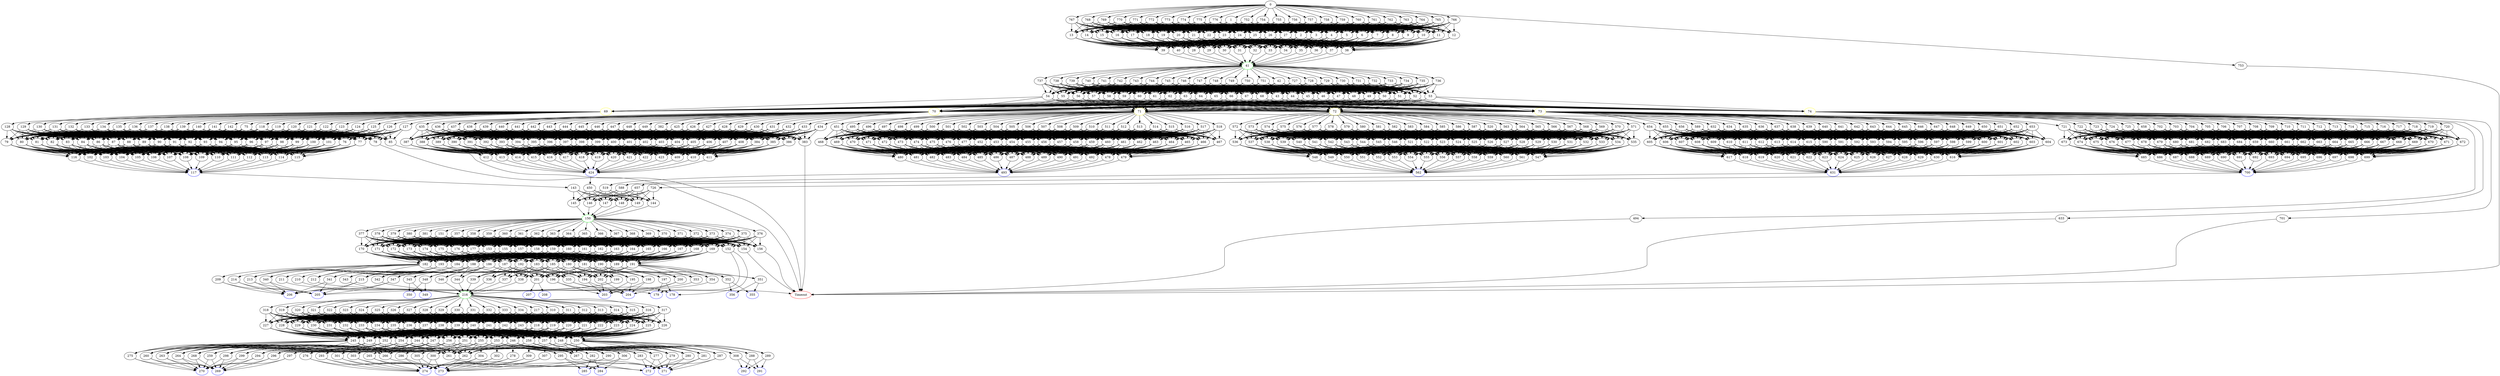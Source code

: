 digraph G {
	0 -> 1;
	0 -> 752;
	0 -> 753;
	0 -> 754;
	0 -> 755;
	0 -> 756;
	0 -> 757;
	0 -> 758;
	0 -> 759;
	0 -> 760;
	0 -> 761;
	0 -> 762;
	0 -> 763;
	0 -> 764;
	0 -> 765;
	0 -> 766;
	0 -> 767;
	0 -> 768;
	0 -> 769;
	0 -> 770;
	0 -> 771;
	0 -> 772;
	0 -> 773;
	0 -> 774;
	0 -> 775;
	0 -> 776;
	1 -> 2;
	1 -> 3;
	1 -> 4;
	1 -> 5;
	1 -> 6;
	1 -> 7;
	1 -> 8;
	1 -> 9;
	1 -> 10;
	1 -> 11;
	1 -> 12;
	1 -> 13;
	1 -> 14;
	1 -> 15;
	1 -> 16;
	1 -> 17;
	1 -> 18;
	1 -> 19;
	1 -> 20;
	1 -> 21;
	1 -> 22;
	1 -> 23;
	1 -> 24;
	1 -> 25;
	1 -> 26;
	1 -> 27;
	2 -> 28;
	2 -> 29;
	2 -> 30;
	2 -> 31;
	2 -> 32;
	2 -> 33;
	2 -> 34;
	2 -> 35;
	2 -> 36;
	2 -> 37;
	2 -> 38;
	2 -> 39;
	2 -> 40;
	3 -> 28;
	3 -> 29;
	3 -> 30;
	3 -> 31;
	3 -> 32;
	3 -> 33;
	3 -> 34;
	3 -> 35;
	3 -> 36;
	3 -> 37;
	3 -> 38;
	3 -> 39;
	3 -> 40;
	4 -> 28;
	4 -> 29;
	4 -> 30;
	4 -> 31;
	4 -> 32;
	4 -> 33;
	4 -> 34;
	4 -> 35;
	4 -> 36;
	4 -> 37;
	4 -> 38;
	4 -> 39;
	4 -> 40;
	5 -> 28;
	5 -> 29;
	5 -> 30;
	5 -> 31;
	5 -> 32;
	5 -> 33;
	5 -> 34;
	5 -> 35;
	5 -> 36;
	5 -> 37;
	5 -> 38;
	5 -> 39;
	5 -> 40;
	6 -> 28;
	6 -> 29;
	6 -> 30;
	6 -> 31;
	6 -> 32;
	6 -> 33;
	6 -> 34;
	6 -> 35;
	6 -> 36;
	6 -> 37;
	6 -> 38;
	6 -> 39;
	6 -> 40;
	7 -> 28;
	7 -> 29;
	7 -> 30;
	7 -> 31;
	7 -> 32;
	7 -> 33;
	7 -> 34;
	7 -> 35;
	7 -> 36;
	7 -> 37;
	7 -> 38;
	7 -> 39;
	7 -> 40;
	8 -> 28;
	8 -> 29;
	8 -> 30;
	8 -> 31;
	8 -> 32;
	8 -> 33;
	8 -> 34;
	8 -> 35;
	8 -> 36;
	8 -> 37;
	8 -> 38;
	8 -> 39;
	8 -> 40;
	9 -> 28;
	9 -> 29;
	9 -> 30;
	9 -> 31;
	9 -> 32;
	9 -> 33;
	9 -> 34;
	9 -> 35;
	9 -> 36;
	9 -> 37;
	9 -> 38;
	9 -> 39;
	9 -> 40;
	10 -> 28;
	10 -> 29;
	10 -> 30;
	10 -> 31;
	10 -> 32;
	10 -> 33;
	10 -> 34;
	10 -> 35;
	10 -> 36;
	10 -> 37;
	10 -> 38;
	10 -> 39;
	10 -> 40;
	11 -> 28;
	11 -> 29;
	11 -> 30;
	11 -> 31;
	11 -> 32;
	11 -> 33;
	11 -> 34;
	11 -> 35;
	11 -> 36;
	11 -> 37;
	11 -> 38;
	11 -> 39;
	11 -> 40;
	12 -> 28;
	12 -> 29;
	12 -> 30;
	12 -> 31;
	12 -> 32;
	12 -> 33;
	12 -> 34;
	12 -> 35;
	12 -> 36;
	12 -> 37;
	12 -> 38;
	12 -> 39;
	12 -> 40;
	13 -> 28;
	13 -> 29;
	13 -> 30;
	13 -> 31;
	13 -> 32;
	13 -> 33;
	13 -> 34;
	13 -> 35;
	13 -> 36;
	13 -> 37;
	13 -> 38;
	13 -> 39;
	13 -> 40;
	14 -> 28;
	14 -> 29;
	14 -> 30;
	14 -> 31;
	14 -> 32;
	14 -> 33;
	14 -> 34;
	14 -> 35;
	14 -> 36;
	14 -> 37;
	14 -> 38;
	14 -> 39;
	14 -> 40;
	15 -> 28;
	15 -> 29;
	15 -> 30;
	15 -> 31;
	15 -> 32;
	15 -> 33;
	15 -> 34;
	15 -> 35;
	15 -> 36;
	15 -> 37;
	15 -> 38;
	15 -> 39;
	15 -> 40;
	16 -> 28;
	16 -> 29;
	16 -> 30;
	16 -> 31;
	16 -> 32;
	16 -> 33;
	16 -> 34;
	16 -> 35;
	16 -> 36;
	16 -> 37;
	16 -> 38;
	16 -> 39;
	16 -> 40;
	17 -> 28;
	17 -> 29;
	17 -> 30;
	17 -> 31;
	17 -> 32;
	17 -> 33;
	17 -> 34;
	17 -> 35;
	17 -> 36;
	17 -> 37;
	17 -> 38;
	17 -> 39;
	17 -> 40;
	18 -> 28;
	18 -> 29;
	18 -> 30;
	18 -> 31;
	18 -> 32;
	18 -> 33;
	18 -> 34;
	18 -> 35;
	18 -> 36;
	18 -> 37;
	18 -> 38;
	18 -> 39;
	18 -> 40;
	19 -> 28;
	19 -> 29;
	19 -> 30;
	19 -> 31;
	19 -> 32;
	19 -> 33;
	19 -> 34;
	19 -> 35;
	19 -> 36;
	19 -> 37;
	19 -> 38;
	19 -> 39;
	19 -> 40;
	20 -> 28;
	20 -> 29;
	20 -> 30;
	20 -> 31;
	20 -> 32;
	20 -> 33;
	20 -> 34;
	20 -> 35;
	20 -> 36;
	20 -> 37;
	20 -> 38;
	20 -> 39;
	20 -> 40;
	21 -> 28;
	21 -> 29;
	21 -> 30;
	21 -> 31;
	21 -> 32;
	21 -> 33;
	21 -> 34;
	21 -> 35;
	21 -> 36;
	21 -> 37;
	21 -> 38;
	21 -> 39;
	21 -> 40;
	22 -> 28;
	22 -> 29;
	22 -> 30;
	22 -> 31;
	22 -> 32;
	22 -> 33;
	22 -> 34;
	22 -> 35;
	22 -> 36;
	22 -> 37;
	22 -> 38;
	22 -> 39;
	22 -> 40;
	23 -> 28;
	23 -> 29;
	23 -> 30;
	23 -> 31;
	23 -> 32;
	23 -> 33;
	23 -> 34;
	23 -> 35;
	23 -> 36;
	23 -> 37;
	23 -> 38;
	23 -> 39;
	23 -> 40;
	24 -> 28;
	24 -> 29;
	24 -> 30;
	24 -> 31;
	24 -> 32;
	24 -> 33;
	24 -> 34;
	24 -> 35;
	24 -> 36;
	24 -> 37;
	24 -> 38;
	24 -> 39;
	24 -> 40;
	25 -> 28;
	25 -> 29;
	25 -> 30;
	25 -> 31;
	25 -> 32;
	25 -> 33;
	25 -> 34;
	25 -> 35;
	25 -> 36;
	25 -> 37;
	25 -> 38;
	25 -> 39;
	25 -> 40;
	26 -> 28;
	26 -> 29;
	26 -> 30;
	26 -> 31;
	26 -> 32;
	26 -> 33;
	26 -> 34;
	26 -> 35;
	26 -> 36;
	26 -> 37;
	26 -> 38;
	26 -> 39;
	26 -> 40;
	27 -> 28;
	27 -> 29;
	27 -> 30;
	27 -> 31;
	27 -> 32;
	27 -> 33;
	27 -> 34;
	27 -> 35;
	27 -> 36;
	27 -> 37;
	27 -> 38;
	27 -> 39;
	27 -> 40;
	28 -> "41";
41 [color=green];
	29 -> "41";
41 [color=green];
	30 -> "41";
41 [color=green];
	31 -> "41";
41 [color=green];
	32 -> "41";
41 [color=green];
	33 -> "41";
41 [color=green];
	34 -> "41";
41 [color=green];
	35 -> "41";
41 [color=green];
	36 -> "41";
41 [color=green];
	37 -> "41";
41 [color=green];
	38 -> "41";
41 [color=green];
	39 -> "41";
41 [color=green];
	40 -> "41";
41 [color=green];
	41 -> 42;
	41 -> 727;
	41 -> 728;
	41 -> 729;
	41 -> 730;
	41 -> 731;
	41 -> 732;
	41 -> 733;
	41 -> 734;
	41 -> 735;
	41 -> 736;
	41 -> 737;
	41 -> 738;
	41 -> 739;
	41 -> 740;
	41 -> 741;
	41 -> 742;
	41 -> 743;
	41 -> 744;
	41 -> 745;
	41 -> 746;
	41 -> 747;
	41 -> 748;
	41 -> 749;
	41 -> 750;
	41 -> 751;
	42 -> 43;
	42 -> 44;
	42 -> 45;
	42 -> 46;
	42 -> 47;
	42 -> 48;
	42 -> 49;
	42 -> 50;
	42 -> 51;
	42 -> 52;
	42 -> 53;
	42 -> 54;
	42 -> 55;
	42 -> 56;
	42 -> 57;
	42 -> 58;
	42 -> 59;
	42 -> 60;
	42 -> 61;
	42 -> 62;
	42 -> 63;
	42 -> 64;
	42 -> 65;
	42 -> 66;
	42 -> 67;
	42 -> 68;
	43 -> "69";
69 [color=yellow];
	43 -> "70";
70 [color=yellow];
	43 -> "71";
71 [color=yellow];
	43 -> "72";
72 [color=yellow];
	43 -> "73";
73 [color=yellow];
	43 -> "74";
74 [color=yellow];
	44 -> "69";
69 [color=yellow];
	44 -> "70";
70 [color=yellow];
	44 -> "71";
71 [color=yellow];
	44 -> "72";
72 [color=yellow];
	44 -> "73";
73 [color=yellow];
	44 -> "74";
74 [color=yellow];
	45 -> "69";
69 [color=yellow];
	45 -> "70";
70 [color=yellow];
	45 -> "71";
71 [color=yellow];
	45 -> "72";
72 [color=yellow];
	45 -> "73";
73 [color=yellow];
	45 -> "74";
74 [color=yellow];
	46 -> "69";
69 [color=yellow];
	46 -> "70";
70 [color=yellow];
	46 -> "71";
71 [color=yellow];
	46 -> "72";
72 [color=yellow];
	46 -> "73";
73 [color=yellow];
	46 -> "74";
74 [color=yellow];
	47 -> "69";
69 [color=yellow];
	47 -> "70";
70 [color=yellow];
	47 -> "71";
71 [color=yellow];
	47 -> "72";
72 [color=yellow];
	47 -> "73";
73 [color=yellow];
	47 -> "74";
74 [color=yellow];
	48 -> "69";
69 [color=yellow];
	48 -> "70";
70 [color=yellow];
	48 -> "71";
71 [color=yellow];
	48 -> "72";
72 [color=yellow];
	48 -> "73";
73 [color=yellow];
	48 -> "74";
74 [color=yellow];
	49 -> "69";
69 [color=yellow];
	49 -> "70";
70 [color=yellow];
	49 -> "71";
71 [color=yellow];
	49 -> "72";
72 [color=yellow];
	49 -> "73";
73 [color=yellow];
	49 -> "74";
74 [color=yellow];
	50 -> "69";
69 [color=yellow];
	50 -> "70";
70 [color=yellow];
	50 -> "71";
71 [color=yellow];
	50 -> "72";
72 [color=yellow];
	50 -> "73";
73 [color=yellow];
	50 -> "74";
74 [color=yellow];
	51 -> "69";
69 [color=yellow];
	51 -> "70";
70 [color=yellow];
	51 -> "71";
71 [color=yellow];
	51 -> "72";
72 [color=yellow];
	51 -> "73";
73 [color=yellow];
	51 -> "74";
74 [color=yellow];
	52 -> "69";
69 [color=yellow];
	52 -> "70";
70 [color=yellow];
	52 -> "71";
71 [color=yellow];
	52 -> "72";
72 [color=yellow];
	52 -> "73";
73 [color=yellow];
	52 -> "74";
74 [color=yellow];
	53 -> "69";
69 [color=yellow];
	53 -> "70";
70 [color=yellow];
	53 -> "71";
71 [color=yellow];
	53 -> "72";
72 [color=yellow];
	53 -> "73";
73 [color=yellow];
	53 -> "74";
74 [color=yellow];
	54 -> "69";
69 [color=yellow];
	54 -> "70";
70 [color=yellow];
	54 -> "71";
71 [color=yellow];
	54 -> "72";
72 [color=yellow];
	54 -> "73";
73 [color=yellow];
	54 -> "74";
74 [color=yellow];
	55 -> "69";
69 [color=yellow];
	55 -> "70";
70 [color=yellow];
	55 -> "71";
71 [color=yellow];
	55 -> "72";
72 [color=yellow];
	55 -> "73";
73 [color=yellow];
	55 -> "74";
74 [color=yellow];
	56 -> "69";
69 [color=yellow];
	56 -> "70";
70 [color=yellow];
	56 -> "71";
71 [color=yellow];
	56 -> "72";
72 [color=yellow];
	56 -> "73";
73 [color=yellow];
	56 -> "74";
74 [color=yellow];
	57 -> "69";
69 [color=yellow];
	57 -> "70";
70 [color=yellow];
	57 -> "71";
71 [color=yellow];
	57 -> "72";
72 [color=yellow];
	57 -> "73";
73 [color=yellow];
	57 -> "74";
74 [color=yellow];
	58 -> "69";
69 [color=yellow];
	58 -> "70";
70 [color=yellow];
	58 -> "71";
71 [color=yellow];
	58 -> "72";
72 [color=yellow];
	58 -> "73";
73 [color=yellow];
	58 -> "74";
74 [color=yellow];
	59 -> "69";
69 [color=yellow];
	59 -> "70";
70 [color=yellow];
	59 -> "71";
71 [color=yellow];
	59 -> "72";
72 [color=yellow];
	59 -> "73";
73 [color=yellow];
	59 -> "74";
74 [color=yellow];
	60 -> "69";
69 [color=yellow];
	60 -> "70";
70 [color=yellow];
	60 -> "71";
71 [color=yellow];
	60 -> "72";
72 [color=yellow];
	60 -> "73";
73 [color=yellow];
	60 -> "74";
74 [color=yellow];
	61 -> "69";
69 [color=yellow];
	61 -> "70";
70 [color=yellow];
	61 -> "71";
71 [color=yellow];
	61 -> "72";
72 [color=yellow];
	61 -> "73";
73 [color=yellow];
	61 -> "74";
74 [color=yellow];
	62 -> "69";
69 [color=yellow];
	62 -> "70";
70 [color=yellow];
	62 -> "71";
71 [color=yellow];
	62 -> "72";
72 [color=yellow];
	62 -> "73";
73 [color=yellow];
	62 -> "74";
74 [color=yellow];
	63 -> "69";
69 [color=yellow];
	63 -> "70";
70 [color=yellow];
	63 -> "71";
71 [color=yellow];
	63 -> "72";
72 [color=yellow];
	63 -> "73";
73 [color=yellow];
	63 -> "74";
74 [color=yellow];
	64 -> "69";
69 [color=yellow];
	64 -> "70";
70 [color=yellow];
	64 -> "71";
71 [color=yellow];
	64 -> "72";
72 [color=yellow];
	64 -> "73";
73 [color=yellow];
	64 -> "74";
74 [color=yellow];
	65 -> "69";
69 [color=yellow];
	65 -> "70";
70 [color=yellow];
	65 -> "71";
71 [color=yellow];
	65 -> "72";
72 [color=yellow];
	65 -> "73";
73 [color=yellow];
	65 -> "74";
74 [color=yellow];
	66 -> "69";
69 [color=yellow];
	66 -> "70";
70 [color=yellow];
	66 -> "71";
71 [color=yellow];
	66 -> "72";
72 [color=yellow];
	66 -> "73";
73 [color=yellow];
	66 -> "74";
74 [color=yellow];
	67 -> "69";
69 [color=yellow];
	67 -> "70";
70 [color=yellow];
	67 -> "71";
71 [color=yellow];
	67 -> "72";
72 [color=yellow];
	67 -> "73";
73 [color=yellow];
	67 -> "74";
74 [color=yellow];
	68 -> "69";
69 [color=yellow];
	68 -> "70";
70 [color=yellow];
	68 -> "71";
71 [color=yellow];
	68 -> "72";
72 [color=yellow];
	68 -> "73";
73 [color=yellow];
	68 -> "74";
74 [color=yellow];
	69 -> 75;
	69 -> 118;
	69 -> 119;
	69 -> 120;
	69 -> 121;
	69 -> 122;
	69 -> 123;
	69 -> 124;
	69 -> 125;
	69 -> 126;
	69 -> 127;
	69 -> 128;
	69 -> 129;
	69 -> 130;
	69 -> 131;
	69 -> 132;
	69 -> 133;
	69 -> 134;
	69 -> 135;
	69 -> 136;
	69 -> 137;
	69 -> 138;
	69 -> 139;
	69 -> 140;
	69 -> 141;
	69 -> 142;
	70 -> 382;
	70 -> 425;
	70 -> 426;
	70 -> 427;
	70 -> 428;
	70 -> 429;
	70 -> 430;
	70 -> 431;
	70 -> 432;
	70 -> 433;
	70 -> 434;
	70 -> 435;
	70 -> 436;
	70 -> 437;
	70 -> 438;
	70 -> 439;
	70 -> 440;
	70 -> 441;
	70 -> 442;
	70 -> 443;
	70 -> 444;
	70 -> 445;
	70 -> 446;
	70 -> 447;
	70 -> 448;
	70 -> 449;
	71 -> 451;
	71 -> 494;
	71 -> 495;
	71 -> 496;
	71 -> 497;
	71 -> 498;
	71 -> 499;
	71 -> 500;
	71 -> 501;
	71 -> 502;
	71 -> 503;
	71 -> 504;
	71 -> 505;
	71 -> 506;
	71 -> 507;
	71 -> 508;
	71 -> 509;
	71 -> 510;
	71 -> 511;
	71 -> 512;
	71 -> 513;
	71 -> 514;
	71 -> 515;
	71 -> 516;
	71 -> 517;
	71 -> 518;
	72 -> 520;
	72 -> 563;
	72 -> 564;
	72 -> 565;
	72 -> 566;
	72 -> 567;
	72 -> 568;
	72 -> 569;
	72 -> 570;
	72 -> 571;
	72 -> 572;
	72 -> 573;
	72 -> 574;
	72 -> 575;
	72 -> 576;
	72 -> 577;
	72 -> 578;
	72 -> 579;
	72 -> 580;
	72 -> 581;
	72 -> 582;
	72 -> 583;
	72 -> 584;
	72 -> 585;
	72 -> 586;
	72 -> 587;
	73 -> 589;
	73 -> 632;
	73 -> 633;
	73 -> 634;
	73 -> 635;
	73 -> 636;
	73 -> 637;
	73 -> 638;
	73 -> 639;
	73 -> 640;
	73 -> 641;
	73 -> 642;
	73 -> 643;
	73 -> 644;
	73 -> 645;
	73 -> 646;
	73 -> 647;
	73 -> 648;
	73 -> 649;
	73 -> 650;
	73 -> 651;
	73 -> 652;
	73 -> 653;
	73 -> 654;
	73 -> 655;
	73 -> 656;
	74 -> 658;
	74 -> 701;
	74 -> 702;
	74 -> 703;
	74 -> 704;
	74 -> 705;
	74 -> 706;
	74 -> 707;
	74 -> 708;
	74 -> 709;
	74 -> 710;
	74 -> 711;
	74 -> 712;
	74 -> 713;
	74 -> 714;
	74 -> 715;
	74 -> 716;
	74 -> 717;
	74 -> 718;
	74 -> 719;
	74 -> 720;
	74 -> 721;
	74 -> 722;
	74 -> 723;
	74 -> 724;
	74 -> 725;
	75 -> 76;
	75 -> 77;
	75 -> 78;
	75 -> 79;
	75 -> 80;
	75 -> 81;
	75 -> 82;
	75 -> 83;
	75 -> 84;
	75 -> 85;
	75 -> 86;
	75 -> 87;
	75 -> 88;
	75 -> 89;
	75 -> 90;
	75 -> 91;
	75 -> 92;
	75 -> 93;
	75 -> 94;
	75 -> 95;
	75 -> 96;
	75 -> 97;
	75 -> 98;
	75 -> 99;
	75 -> 100;
	75 -> 101;
	76 -> 102;
	76 -> 103;
	76 -> 104;
	76 -> 105;
	76 -> 106;
	76 -> 107;
	76 -> 108;
	76 -> 109;
	76 -> 110;
	76 -> 111;
	76 -> 112;
	76 -> 113;
	76 -> 114;
	76 -> 115;
	76 -> 116;
	77 -> 102;
	77 -> 103;
	77 -> 104;
	77 -> 105;
	77 -> 106;
	77 -> 107;
	77 -> 108;
	77 -> 109;
	77 -> 110;
	77 -> 111;
	77 -> 112;
	77 -> 113;
	77 -> 114;
	77 -> 115;
	77 -> 116;
	78 -> "Timeout";
Timeout [color=red];
	79 -> 102;
	79 -> 103;
	79 -> 104;
	79 -> 105;
	79 -> 106;
	79 -> 107;
	79 -> 108;
	79 -> 109;
	79 -> 110;
	79 -> 111;
	79 -> 112;
	79 -> 113;
	79 -> 114;
	79 -> 115;
	79 -> 116;
	80 -> 102;
	80 -> 103;
	80 -> 104;
	80 -> 105;
	80 -> 106;
	80 -> 107;
	80 -> 108;
	80 -> 109;
	80 -> 110;
	80 -> 111;
	80 -> 112;
	80 -> 113;
	80 -> 114;
	80 -> 115;
	80 -> 116;
	81 -> 102;
	81 -> 103;
	81 -> 104;
	81 -> 105;
	81 -> 106;
	81 -> 107;
	81 -> 108;
	81 -> 109;
	81 -> 110;
	81 -> 111;
	81 -> 112;
	81 -> 113;
	81 -> 114;
	81 -> 115;
	81 -> 116;
	82 -> 102;
	82 -> 103;
	82 -> 104;
	82 -> 105;
	82 -> 106;
	82 -> 107;
	82 -> 108;
	82 -> 109;
	82 -> 110;
	82 -> 111;
	82 -> 112;
	82 -> 113;
	82 -> 114;
	82 -> 115;
	82 -> 116;
	83 -> 102;
	83 -> 103;
	83 -> 104;
	83 -> 105;
	83 -> 106;
	83 -> 107;
	83 -> 108;
	83 -> 109;
	83 -> 110;
	83 -> 111;
	83 -> 112;
	83 -> 113;
	83 -> 114;
	83 -> 115;
	83 -> 116;
	84 -> 102;
	84 -> 103;
	84 -> 104;
	84 -> 105;
	84 -> 106;
	84 -> 107;
	84 -> 108;
	84 -> 109;
	84 -> 110;
	84 -> 111;
	84 -> 112;
	84 -> 113;
	84 -> 114;
	84 -> 115;
	84 -> 116;
	85 -> "Timeout";
Timeout [color=red];
	86 -> 102;
	86 -> 103;
	86 -> 104;
	86 -> 105;
	86 -> 106;
	86 -> 107;
	86 -> 108;
	86 -> 109;
	86 -> 110;
	86 -> 111;
	86 -> 112;
	86 -> 113;
	86 -> 114;
	86 -> 115;
	86 -> 116;
	87 -> 102;
	87 -> 103;
	87 -> 104;
	87 -> 105;
	87 -> 106;
	87 -> 107;
	87 -> 108;
	87 -> 109;
	87 -> 110;
	87 -> 111;
	87 -> 112;
	87 -> 113;
	87 -> 114;
	87 -> 115;
	87 -> 116;
	88 -> 102;
	88 -> 103;
	88 -> 104;
	88 -> 105;
	88 -> 106;
	88 -> 107;
	88 -> 108;
	88 -> 109;
	88 -> 110;
	88 -> 111;
	88 -> 112;
	88 -> 113;
	88 -> 114;
	88 -> 115;
	88 -> 116;
	89 -> 102;
	89 -> 103;
	89 -> 104;
	89 -> 105;
	89 -> 106;
	89 -> 107;
	89 -> 108;
	89 -> 109;
	89 -> 110;
	89 -> 111;
	89 -> 112;
	89 -> 113;
	89 -> 114;
	89 -> 115;
	89 -> 116;
	90 -> 102;
	90 -> 103;
	90 -> 104;
	90 -> 105;
	90 -> 106;
	90 -> 107;
	90 -> 108;
	90 -> 109;
	90 -> 110;
	90 -> 111;
	90 -> 112;
	90 -> 113;
	90 -> 114;
	90 -> 115;
	90 -> 116;
	91 -> 102;
	91 -> 103;
	91 -> 104;
	91 -> 105;
	91 -> 106;
	91 -> 107;
	91 -> 108;
	91 -> 109;
	91 -> 110;
	91 -> 111;
	91 -> 112;
	91 -> 113;
	91 -> 114;
	91 -> 115;
	91 -> 116;
	92 -> 102;
	92 -> 103;
	92 -> 104;
	92 -> 105;
	92 -> 106;
	92 -> 107;
	92 -> 108;
	92 -> 109;
	92 -> 110;
	92 -> 111;
	92 -> 112;
	92 -> 113;
	92 -> 114;
	92 -> 115;
	92 -> 116;
	93 -> 102;
	93 -> 103;
	93 -> 104;
	93 -> 105;
	93 -> 106;
	93 -> 107;
	93 -> 108;
	93 -> 109;
	93 -> 110;
	93 -> 111;
	93 -> 112;
	93 -> 113;
	93 -> 114;
	93 -> 115;
	93 -> 116;
	94 -> 102;
	94 -> 103;
	94 -> 104;
	94 -> 105;
	94 -> 106;
	94 -> 107;
	94 -> 108;
	94 -> 109;
	94 -> 110;
	94 -> 111;
	94 -> 112;
	94 -> 113;
	94 -> 114;
	94 -> 115;
	94 -> 116;
	95 -> 102;
	95 -> 103;
	95 -> 104;
	95 -> 105;
	95 -> 106;
	95 -> 107;
	95 -> 108;
	95 -> 109;
	95 -> 110;
	95 -> 111;
	95 -> 112;
	95 -> 113;
	95 -> 114;
	95 -> 115;
	95 -> 116;
	96 -> 102;
	96 -> 103;
	96 -> 104;
	96 -> 105;
	96 -> 106;
	96 -> 107;
	96 -> 108;
	96 -> 109;
	96 -> 110;
	96 -> 111;
	96 -> 112;
	96 -> 113;
	96 -> 114;
	96 -> 115;
	96 -> 116;
	97 -> 102;
	97 -> 103;
	97 -> 104;
	97 -> 105;
	97 -> 106;
	97 -> 107;
	97 -> 108;
	97 -> 109;
	97 -> 110;
	97 -> 111;
	97 -> 112;
	97 -> 113;
	97 -> 114;
	97 -> 115;
	97 -> 116;
	98 -> 102;
	98 -> 103;
	98 -> 104;
	98 -> 105;
	98 -> 106;
	98 -> 107;
	98 -> 108;
	98 -> 109;
	98 -> 110;
	98 -> 111;
	98 -> 112;
	98 -> 113;
	98 -> 114;
	98 -> 115;
	98 -> 116;
	99 -> 102;
	99 -> 103;
	99 -> 104;
	99 -> 105;
	99 -> 106;
	99 -> 107;
	99 -> 108;
	99 -> 109;
	99 -> 110;
	99 -> 111;
	99 -> 112;
	99 -> 113;
	99 -> 114;
	99 -> 115;
	99 -> 116;
	100 -> 102;
	100 -> 103;
	100 -> 104;
	100 -> 105;
	100 -> 106;
	100 -> 107;
	100 -> 108;
	100 -> 109;
	100 -> 110;
	100 -> 111;
	100 -> 112;
	100 -> 113;
	100 -> 114;
	100 -> 115;
	100 -> 116;
	101 -> 102;
	101 -> 103;
	101 -> 104;
	101 -> 105;
	101 -> 106;
	101 -> 107;
	101 -> 108;
	101 -> 109;
	101 -> 110;
	101 -> 111;
	101 -> 112;
	101 -> 113;
	101 -> 114;
	101 -> 115;
	101 -> 116;
	102 -> "117";
117 [color=blue];
	103 -> "117";
117 [color=blue];
	104 -> "117";
117 [color=blue];
	105 -> "117";
117 [color=blue];
	106 -> "117";
117 [color=blue];
	107 -> "117";
117 [color=blue];
	108 -> "117";
117 [color=blue];
	109 -> "117";
117 [color=blue];
	110 -> "117";
117 [color=blue];
	111 -> "117";
117 [color=blue];
	112 -> "117";
117 [color=blue];
	113 -> "117";
117 [color=blue];
	114 -> "117";
117 [color=blue];
	115 -> "117";
117 [color=blue];
	116 -> "117";
117 [color=blue];
	117 -> 143;
	118 -> 76;
	118 -> 77;
	118 -> 78;
	118 -> 79;
	118 -> 80;
	118 -> 81;
	118 -> 82;
	118 -> 83;
	118 -> 84;
	118 -> 85;
	118 -> 86;
	118 -> 87;
	118 -> 88;
	118 -> 89;
	118 -> 90;
	118 -> 91;
	118 -> 92;
	118 -> 93;
	118 -> 94;
	118 -> 95;
	118 -> 96;
	118 -> 97;
	118 -> 98;
	118 -> 99;
	118 -> 100;
	118 -> 101;
	119 -> 76;
	119 -> 77;
	119 -> 78;
	119 -> 79;
	119 -> 80;
	119 -> 81;
	119 -> 82;
	119 -> 83;
	119 -> 84;
	119 -> 85;
	119 -> 86;
	119 -> 87;
	119 -> 88;
	119 -> 89;
	119 -> 90;
	119 -> 91;
	119 -> 92;
	119 -> 93;
	119 -> 94;
	119 -> 95;
	119 -> 96;
	119 -> 97;
	119 -> 98;
	119 -> 99;
	119 -> 100;
	119 -> 101;
	120 -> 76;
	120 -> 77;
	120 -> 78;
	120 -> 79;
	120 -> 80;
	120 -> 81;
	120 -> 82;
	120 -> 83;
	120 -> 84;
	120 -> 85;
	120 -> 86;
	120 -> 87;
	120 -> 88;
	120 -> 89;
	120 -> 90;
	120 -> 91;
	120 -> 92;
	120 -> 93;
	120 -> 94;
	120 -> 95;
	120 -> 96;
	120 -> 97;
	120 -> 98;
	120 -> 99;
	120 -> 100;
	120 -> 101;
	121 -> 76;
	121 -> 77;
	121 -> 78;
	121 -> 79;
	121 -> 80;
	121 -> 81;
	121 -> 82;
	121 -> 83;
	121 -> 84;
	121 -> 85;
	121 -> 86;
	121 -> 87;
	121 -> 88;
	121 -> 89;
	121 -> 90;
	121 -> 91;
	121 -> 92;
	121 -> 93;
	121 -> 94;
	121 -> 95;
	121 -> 96;
	121 -> 97;
	121 -> 98;
	121 -> 99;
	121 -> 100;
	121 -> 101;
	122 -> 76;
	122 -> 77;
	122 -> 78;
	122 -> 79;
	122 -> 80;
	122 -> 81;
	122 -> 82;
	122 -> 83;
	122 -> 84;
	122 -> 85;
	122 -> 86;
	122 -> 87;
	122 -> 88;
	122 -> 89;
	122 -> 90;
	122 -> 91;
	122 -> 92;
	122 -> 93;
	122 -> 94;
	122 -> 95;
	122 -> 96;
	122 -> 97;
	122 -> 98;
	122 -> 99;
	122 -> 100;
	122 -> 101;
	123 -> 76;
	123 -> 77;
	123 -> 78;
	123 -> 79;
	123 -> 80;
	123 -> 81;
	123 -> 82;
	123 -> 83;
	123 -> 84;
	123 -> 85;
	123 -> 86;
	123 -> 87;
	123 -> 88;
	123 -> 89;
	123 -> 90;
	123 -> 91;
	123 -> 92;
	123 -> 93;
	123 -> 94;
	123 -> 95;
	123 -> 96;
	123 -> 97;
	123 -> 98;
	123 -> 99;
	123 -> 100;
	123 -> 101;
	124 -> 76;
	124 -> 77;
	124 -> 78;
	124 -> 79;
	124 -> 80;
	124 -> 81;
	124 -> 82;
	124 -> 83;
	124 -> 84;
	124 -> 85;
	124 -> 86;
	124 -> 87;
	124 -> 88;
	124 -> 89;
	124 -> 90;
	124 -> 91;
	124 -> 92;
	124 -> 93;
	124 -> 94;
	124 -> 95;
	124 -> 96;
	124 -> 97;
	124 -> 98;
	124 -> 99;
	124 -> 100;
	124 -> 101;
	125 -> 76;
	125 -> 77;
	125 -> 78;
	125 -> 79;
	125 -> 80;
	125 -> 81;
	125 -> 82;
	125 -> 83;
	125 -> 84;
	125 -> 85;
	125 -> 86;
	125 -> 87;
	125 -> 88;
	125 -> 89;
	125 -> 90;
	125 -> 91;
	125 -> 92;
	125 -> 93;
	125 -> 94;
	125 -> 95;
	125 -> 96;
	125 -> 97;
	125 -> 98;
	125 -> 99;
	125 -> 100;
	125 -> 101;
	126 -> 76;
	126 -> 77;
	126 -> 78;
	126 -> 79;
	126 -> 80;
	126 -> 81;
	126 -> 82;
	126 -> 83;
	126 -> 84;
	126 -> 85;
	126 -> 86;
	126 -> 87;
	126 -> 88;
	126 -> 89;
	126 -> 90;
	126 -> 91;
	126 -> 92;
	126 -> 93;
	126 -> 94;
	126 -> 95;
	126 -> 96;
	126 -> 97;
	126 -> 98;
	126 -> 99;
	126 -> 100;
	126 -> 101;
	127 -> 76;
	127 -> 77;
	127 -> 78;
	127 -> 79;
	127 -> 80;
	127 -> 81;
	127 -> 82;
	127 -> 83;
	127 -> 84;
	127 -> 85;
	127 -> 86;
	127 -> 87;
	127 -> 88;
	127 -> 89;
	127 -> 90;
	127 -> 91;
	127 -> 92;
	127 -> 93;
	127 -> 94;
	127 -> 95;
	127 -> 96;
	127 -> 97;
	127 -> 98;
	127 -> 99;
	127 -> 100;
	127 -> 101;
	128 -> 76;
	128 -> 77;
	128 -> 78;
	128 -> 79;
	128 -> 80;
	128 -> 81;
	128 -> 82;
	128 -> 83;
	128 -> 84;
	128 -> 85;
	128 -> 86;
	128 -> 87;
	128 -> 88;
	128 -> 89;
	128 -> 90;
	128 -> 91;
	128 -> 92;
	128 -> 93;
	128 -> 94;
	128 -> 95;
	128 -> 96;
	128 -> 97;
	128 -> 98;
	128 -> 99;
	128 -> 100;
	128 -> 101;
	129 -> 76;
	129 -> 77;
	129 -> 78;
	129 -> 79;
	129 -> 80;
	129 -> 81;
	129 -> 82;
	129 -> 83;
	129 -> 84;
	129 -> 85;
	129 -> 86;
	129 -> 87;
	129 -> 88;
	129 -> 89;
	129 -> 90;
	129 -> 91;
	129 -> 92;
	129 -> 93;
	129 -> 94;
	129 -> 95;
	129 -> 96;
	129 -> 97;
	129 -> 98;
	129 -> 99;
	129 -> 100;
	129 -> 101;
	130 -> 76;
	130 -> 77;
	130 -> 78;
	130 -> 79;
	130 -> 80;
	130 -> 81;
	130 -> 82;
	130 -> 83;
	130 -> 84;
	130 -> 85;
	130 -> 86;
	130 -> 87;
	130 -> 88;
	130 -> 89;
	130 -> 90;
	130 -> 91;
	130 -> 92;
	130 -> 93;
	130 -> 94;
	130 -> 95;
	130 -> 96;
	130 -> 97;
	130 -> 98;
	130 -> 99;
	130 -> 100;
	130 -> 101;
	131 -> 76;
	131 -> 77;
	131 -> 78;
	131 -> 79;
	131 -> 80;
	131 -> 81;
	131 -> 82;
	131 -> 83;
	131 -> 84;
	131 -> 85;
	131 -> 86;
	131 -> 87;
	131 -> 88;
	131 -> 89;
	131 -> 90;
	131 -> 91;
	131 -> 92;
	131 -> 93;
	131 -> 94;
	131 -> 95;
	131 -> 96;
	131 -> 97;
	131 -> 98;
	131 -> 99;
	131 -> 100;
	131 -> 101;
	132 -> 76;
	132 -> 77;
	132 -> 78;
	132 -> 79;
	132 -> 80;
	132 -> 81;
	132 -> 82;
	132 -> 83;
	132 -> 84;
	132 -> 85;
	132 -> 86;
	132 -> 87;
	132 -> 88;
	132 -> 89;
	132 -> 90;
	132 -> 91;
	132 -> 92;
	132 -> 93;
	132 -> 94;
	132 -> 95;
	132 -> 96;
	132 -> 97;
	132 -> 98;
	132 -> 99;
	132 -> 100;
	132 -> 101;
	133 -> 76;
	133 -> 77;
	133 -> 78;
	133 -> 79;
	133 -> 80;
	133 -> 81;
	133 -> 82;
	133 -> 83;
	133 -> 84;
	133 -> 85;
	133 -> 86;
	133 -> 87;
	133 -> 88;
	133 -> 89;
	133 -> 90;
	133 -> 91;
	133 -> 92;
	133 -> 93;
	133 -> 94;
	133 -> 95;
	133 -> 96;
	133 -> 97;
	133 -> 98;
	133 -> 99;
	133 -> 100;
	133 -> 101;
	134 -> 76;
	134 -> 77;
	134 -> 78;
	134 -> 79;
	134 -> 80;
	134 -> 81;
	134 -> 82;
	134 -> 83;
	134 -> 84;
	134 -> 85;
	134 -> 86;
	134 -> 87;
	134 -> 88;
	134 -> 89;
	134 -> 90;
	134 -> 91;
	134 -> 92;
	134 -> 93;
	134 -> 94;
	134 -> 95;
	134 -> 96;
	134 -> 97;
	134 -> 98;
	134 -> 99;
	134 -> 100;
	134 -> 101;
	135 -> 76;
	135 -> 77;
	135 -> 78;
	135 -> 79;
	135 -> 80;
	135 -> 81;
	135 -> 82;
	135 -> 83;
	135 -> 84;
	135 -> 85;
	135 -> 86;
	135 -> 87;
	135 -> 88;
	135 -> 89;
	135 -> 90;
	135 -> 91;
	135 -> 92;
	135 -> 93;
	135 -> 94;
	135 -> 95;
	135 -> 96;
	135 -> 97;
	135 -> 98;
	135 -> 99;
	135 -> 100;
	135 -> 101;
	136 -> 76;
	136 -> 77;
	136 -> 78;
	136 -> 79;
	136 -> 80;
	136 -> 81;
	136 -> 82;
	136 -> 83;
	136 -> 84;
	136 -> 85;
	136 -> 86;
	136 -> 87;
	136 -> 88;
	136 -> 89;
	136 -> 90;
	136 -> 91;
	136 -> 92;
	136 -> 93;
	136 -> 94;
	136 -> 95;
	136 -> 96;
	136 -> 97;
	136 -> 98;
	136 -> 99;
	136 -> 100;
	136 -> 101;
	137 -> 76;
	137 -> 77;
	137 -> 78;
	137 -> 79;
	137 -> 80;
	137 -> 81;
	137 -> 82;
	137 -> 83;
	137 -> 84;
	137 -> 85;
	137 -> 86;
	137 -> 87;
	137 -> 88;
	137 -> 89;
	137 -> 90;
	137 -> 91;
	137 -> 92;
	137 -> 93;
	137 -> 94;
	137 -> 95;
	137 -> 96;
	137 -> 97;
	137 -> 98;
	137 -> 99;
	137 -> 100;
	137 -> 101;
	138 -> 76;
	138 -> 77;
	138 -> 78;
	138 -> 79;
	138 -> 80;
	138 -> 81;
	138 -> 82;
	138 -> 83;
	138 -> 84;
	138 -> 85;
	138 -> 86;
	138 -> 87;
	138 -> 88;
	138 -> 89;
	138 -> 90;
	138 -> 91;
	138 -> 92;
	138 -> 93;
	138 -> 94;
	138 -> 95;
	138 -> 96;
	138 -> 97;
	138 -> 98;
	138 -> 99;
	138 -> 100;
	138 -> 101;
	139 -> 76;
	139 -> 77;
	139 -> 78;
	139 -> 79;
	139 -> 80;
	139 -> 81;
	139 -> 82;
	139 -> 83;
	139 -> 84;
	139 -> 85;
	139 -> 86;
	139 -> 87;
	139 -> 88;
	139 -> 89;
	139 -> 90;
	139 -> 91;
	139 -> 92;
	139 -> 93;
	139 -> 94;
	139 -> 95;
	139 -> 96;
	139 -> 97;
	139 -> 98;
	139 -> 99;
	139 -> 100;
	139 -> 101;
	140 -> 76;
	140 -> 77;
	140 -> 78;
	140 -> 79;
	140 -> 80;
	140 -> 81;
	140 -> 82;
	140 -> 83;
	140 -> 84;
	140 -> 85;
	140 -> 86;
	140 -> 87;
	140 -> 88;
	140 -> 89;
	140 -> 90;
	140 -> 91;
	140 -> 92;
	140 -> 93;
	140 -> 94;
	140 -> 95;
	140 -> 96;
	140 -> 97;
	140 -> 98;
	140 -> 99;
	140 -> 100;
	140 -> 101;
	141 -> 76;
	141 -> 77;
	141 -> 78;
	141 -> 79;
	141 -> 80;
	141 -> 81;
	141 -> 82;
	141 -> 83;
	141 -> 84;
	141 -> 85;
	141 -> 86;
	141 -> 87;
	141 -> 88;
	141 -> 89;
	141 -> 90;
	141 -> 91;
	141 -> 92;
	141 -> 93;
	141 -> 94;
	141 -> 95;
	141 -> 96;
	141 -> 97;
	141 -> 98;
	141 -> 99;
	141 -> 100;
	141 -> 101;
	142 -> 76;
	142 -> 77;
	142 -> 78;
	142 -> 79;
	142 -> 80;
	142 -> 81;
	142 -> 82;
	142 -> 83;
	142 -> 84;
	142 -> 85;
	142 -> 86;
	142 -> 87;
	142 -> 88;
	142 -> 89;
	142 -> 90;
	142 -> 91;
	142 -> 92;
	142 -> 93;
	142 -> 94;
	142 -> 95;
	142 -> 96;
	142 -> 97;
	142 -> 98;
	142 -> 99;
	142 -> 100;
	142 -> 101;
	143 -> 144;
	143 -> 145;
	143 -> 146;
	143 -> 147;
	143 -> 148;
	143 -> 149;
	144 -> "150";
150 [color=green];
	145 -> "150";
150 [color=green];
	146 -> "150";
150 [color=green];
	147 -> "150";
150 [color=green];
	148 -> "150";
150 [color=green];
	149 -> "150";
150 [color=green];
	150 -> 151;
	150 -> 357;
	150 -> 358;
	150 -> 359;
	150 -> 360;
	150 -> 361;
	150 -> 362;
	150 -> 363;
	150 -> 364;
	150 -> 365;
	150 -> 366;
	150 -> 367;
	150 -> 368;
	150 -> 369;
	150 -> 370;
	150 -> 371;
	150 -> 372;
	150 -> 373;
	150 -> 374;
	150 -> 375;
	150 -> 376;
	150 -> 377;
	150 -> 378;
	150 -> 379;
	150 -> 380;
	150 -> 381;
	151 -> 152;
	151 -> 153;
	151 -> 154;
	151 -> 155;
	151 -> 156;
	151 -> 157;
	151 -> 158;
	151 -> 159;
	151 -> 160;
	151 -> 161;
	151 -> 162;
	151 -> 163;
	151 -> 164;
	151 -> 165;
	151 -> 166;
	151 -> 167;
	151 -> 168;
	151 -> 169;
	151 -> 170;
	151 -> 171;
	151 -> 172;
	151 -> 173;
	151 -> 174;
	151 -> 175;
	151 -> 176;
	151 -> 177;
	152 -> "178";
178 [color=blue];
	152 -> "179";
179 [color=blue];
	153 -> 180;
	153 -> 181;
	153 -> 182;
	153 -> 183;
	153 -> 184;
	153 -> 185;
	153 -> 186;
	153 -> 187;
	153 -> 188;
	153 -> 189;
	153 -> 190;
	153 -> 191;
	153 -> 192;
	153 -> 193;
	154 -> "Timeout";
Timeout [color=red];
	155 -> 180;
	155 -> 181;
	155 -> 182;
	155 -> 183;
	155 -> 184;
	155 -> 185;
	155 -> 186;
	155 -> 187;
	155 -> 188;
	155 -> 189;
	155 -> 190;
	155 -> 191;
	155 -> 192;
	155 -> 193;
	156 -> "Timeout";
Timeout [color=red];
	157 -> 180;
	157 -> 181;
	157 -> 182;
	157 -> 183;
	157 -> 184;
	157 -> 185;
	157 -> 186;
	157 -> 187;
	157 -> 188;
	157 -> 189;
	157 -> 190;
	157 -> 191;
	157 -> 192;
	157 -> 193;
	158 -> 180;
	158 -> 181;
	158 -> 182;
	158 -> 183;
	158 -> 184;
	158 -> 185;
	158 -> 186;
	158 -> 187;
	158 -> 188;
	158 -> 189;
	158 -> 190;
	158 -> 191;
	158 -> 192;
	158 -> 193;
	159 -> 180;
	159 -> 181;
	159 -> 182;
	159 -> 183;
	159 -> 184;
	159 -> 185;
	159 -> 186;
	159 -> 187;
	159 -> 188;
	159 -> 189;
	159 -> 190;
	159 -> 191;
	159 -> 192;
	159 -> 193;
	160 -> 180;
	160 -> 181;
	160 -> 182;
	160 -> 183;
	160 -> 184;
	160 -> 185;
	160 -> 186;
	160 -> 187;
	160 -> 188;
	160 -> 189;
	160 -> 190;
	160 -> 191;
	160 -> 192;
	160 -> 193;
	161 -> 180;
	161 -> 181;
	161 -> 182;
	161 -> 183;
	161 -> 184;
	161 -> 185;
	161 -> 186;
	161 -> 187;
	161 -> 188;
	161 -> 189;
	161 -> 190;
	161 -> 191;
	161 -> 192;
	161 -> 193;
	162 -> 180;
	162 -> 181;
	162 -> 182;
	162 -> 183;
	162 -> 184;
	162 -> 185;
	162 -> 186;
	162 -> 187;
	162 -> 188;
	162 -> 189;
	162 -> 190;
	162 -> 191;
	162 -> 192;
	162 -> 193;
	163 -> 180;
	163 -> 181;
	163 -> 182;
	163 -> 183;
	163 -> 184;
	163 -> 185;
	163 -> 186;
	163 -> 187;
	163 -> 188;
	163 -> 189;
	163 -> 190;
	163 -> 191;
	163 -> 192;
	163 -> 193;
	164 -> 180;
	164 -> 181;
	164 -> 182;
	164 -> 183;
	164 -> 184;
	164 -> 185;
	164 -> 186;
	164 -> 187;
	164 -> 188;
	164 -> 189;
	164 -> 190;
	164 -> 191;
	164 -> 192;
	164 -> 193;
	165 -> 180;
	165 -> 181;
	165 -> 182;
	165 -> 183;
	165 -> 184;
	165 -> 185;
	165 -> 186;
	165 -> 187;
	165 -> 188;
	165 -> 189;
	165 -> 190;
	165 -> 191;
	165 -> 192;
	165 -> 193;
	166 -> 180;
	166 -> 181;
	166 -> 182;
	166 -> 183;
	166 -> 184;
	166 -> 185;
	166 -> 186;
	166 -> 187;
	166 -> 188;
	166 -> 189;
	166 -> 190;
	166 -> 191;
	166 -> 192;
	166 -> 193;
	167 -> 180;
	167 -> 181;
	167 -> 182;
	167 -> 183;
	167 -> 184;
	167 -> 185;
	167 -> 186;
	167 -> 187;
	167 -> 188;
	167 -> 189;
	167 -> 190;
	167 -> 191;
	167 -> 192;
	167 -> 193;
	168 -> 180;
	168 -> 181;
	168 -> 182;
	168 -> 183;
	168 -> 184;
	168 -> 185;
	168 -> 186;
	168 -> 187;
	168 -> 188;
	168 -> 189;
	168 -> 190;
	168 -> 191;
	168 -> 192;
	168 -> 193;
	169 -> 180;
	169 -> 181;
	169 -> 182;
	169 -> 183;
	169 -> 184;
	169 -> 185;
	169 -> 186;
	169 -> 187;
	169 -> 188;
	169 -> 189;
	169 -> 190;
	169 -> 191;
	169 -> 192;
	169 -> 193;
	170 -> 180;
	170 -> 181;
	170 -> 182;
	170 -> 183;
	170 -> 184;
	170 -> 185;
	170 -> 186;
	170 -> 187;
	170 -> 188;
	170 -> 189;
	170 -> 190;
	170 -> 191;
	170 -> 192;
	170 -> 193;
	171 -> 180;
	171 -> 181;
	171 -> 182;
	171 -> 183;
	171 -> 184;
	171 -> 185;
	171 -> 186;
	171 -> 187;
	171 -> 188;
	171 -> 189;
	171 -> 190;
	171 -> 191;
	171 -> 192;
	171 -> 193;
	172 -> 180;
	172 -> 181;
	172 -> 182;
	172 -> 183;
	172 -> 184;
	172 -> 185;
	172 -> 186;
	172 -> 187;
	172 -> 188;
	172 -> 189;
	172 -> 190;
	172 -> 191;
	172 -> 192;
	172 -> 193;
	173 -> 180;
	173 -> 181;
	173 -> 182;
	173 -> 183;
	173 -> 184;
	173 -> 185;
	173 -> 186;
	173 -> 187;
	173 -> 188;
	173 -> 189;
	173 -> 190;
	173 -> 191;
	173 -> 192;
	173 -> 193;
	174 -> 180;
	174 -> 181;
	174 -> 182;
	174 -> 183;
	174 -> 184;
	174 -> 185;
	174 -> 186;
	174 -> 187;
	174 -> 188;
	174 -> 189;
	174 -> 190;
	174 -> 191;
	174 -> 192;
	174 -> 193;
	175 -> 180;
	175 -> 181;
	175 -> 182;
	175 -> 183;
	175 -> 184;
	175 -> 185;
	175 -> 186;
	175 -> 187;
	175 -> 188;
	175 -> 189;
	175 -> 190;
	175 -> 191;
	175 -> 192;
	175 -> 193;
	176 -> 180;
	176 -> 181;
	176 -> 182;
	176 -> 183;
	176 -> 184;
	176 -> 185;
	176 -> 186;
	176 -> 187;
	176 -> 188;
	176 -> 189;
	176 -> 190;
	176 -> 191;
	176 -> 192;
	176 -> 193;
	177 -> 180;
	177 -> 181;
	177 -> 182;
	177 -> 183;
	177 -> 184;
	177 -> 185;
	177 -> 186;
	177 -> 187;
	177 -> 188;
	177 -> 189;
	177 -> 190;
	177 -> 191;
	177 -> 192;
	177 -> 193;
	180 -> 194;
	180 -> 195;
	180 -> 196;
	180 -> 197;
	180 -> 198;
	180 -> 199;
	180 -> 200;
	180 -> 201;
	180 -> 202;
	181 -> 194;
	181 -> 195;
	181 -> 196;
	181 -> 197;
	181 -> 198;
	181 -> 199;
	181 -> 200;
	181 -> 201;
	181 -> 202;
	182 -> 196;
	182 -> 201;
	182 -> 209;
	182 -> 210;
	182 -> 211;
	182 -> 212;
	182 -> 213;
	182 -> 214;
	182 -> 215;
	183 -> 194;
	183 -> 196;
	183 -> 201;
	183 -> 202;
	183 -> 335;
	183 -> 336;
	183 -> 337;
	183 -> 338;
	183 -> 339;
	184 -> 196;
	184 -> 201;
	184 -> 212;
	184 -> 213;
	184 -> 215;
	184 -> 340;
	184 -> 341;
	184 -> 342;
	184 -> 343;
	185 -> 194;
	185 -> 196;
	185 -> 201;
	185 -> 202;
	185 -> 335;
	185 -> 336;
	185 -> 337;
	185 -> 338;
	185 -> 339;
	186 -> 196;
	186 -> 201;
	186 -> 215;
	186 -> 342;
	186 -> 344;
	186 -> 345;
	186 -> 346;
	186 -> 347;
	186 -> 348;
	187 -> 194;
	187 -> 196;
	187 -> 201;
	187 -> 202;
	187 -> 335;
	187 -> 336;
	187 -> 337;
	187 -> 338;
	187 -> 339;
	188 -> 196;
	188 -> 201;
	188 -> 215;
	188 -> 342;
	188 -> 344;
	188 -> 345;
	188 -> 346;
	188 -> 347;
	188 -> 348;
	189 -> 194;
	189 -> 196;
	189 -> 200;
	189 -> 201;
	189 -> 202;
	189 -> 351;
	189 -> 352;
	189 -> 353;
	189 -> 354;
	190 -> 194;
	190 -> 195;
	190 -> 196;
	190 -> 197;
	190 -> 198;
	190 -> 199;
	190 -> 200;
	190 -> 201;
	190 -> 202;
	191 -> 194;
	191 -> 196;
	191 -> 200;
	191 -> 201;
	191 -> 202;
	191 -> 351;
	191 -> 352;
	191 -> 353;
	191 -> 354;
	192 -> 194;
	192 -> 196;
	192 -> 201;
	192 -> 202;
	192 -> 335;
	192 -> 336;
	192 -> 337;
	192 -> 338;
	192 -> 339;
	193 -> 196;
	193 -> 201;
	193 -> 212;
	193 -> 213;
	193 -> 215;
	193 -> 340;
	193 -> 341;
	193 -> 342;
	193 -> 343;
	194 -> "203";
203 [color=blue];
	194 -> "204";
204 [color=blue];
	195 -> "203";
203 [color=blue];
	195 -> "204";
204 [color=blue];
	196 -> "203";
203 [color=blue];
	196 -> "204";
204 [color=blue];
	197 -> "178";
178 [color=blue];
	197 -> "179";
179 [color=blue];
	198 -> "203";
203 [color=blue];
	198 -> "204";
204 [color=blue];
	199 -> "205";
205 [color=blue];
	199 -> "206";
206 [color=blue];
	200 -> "203";
203 [color=blue];
	200 -> "204";
204 [color=blue];
	201 -> "207";
207 [color=blue];
	201 -> "208";
208 [color=blue];
	202 -> "203";
203 [color=blue];
	202 -> "204";
204 [color=blue];
	209 -> "205";
205 [color=blue];
	209 -> "206";
206 [color=blue];
	210 -> "216";
216 [color=green];
	211 -> "216";
216 [color=green];
	212 -> "Timeout";
Timeout [color=red];
	213 -> "205";
205 [color=blue];
	213 -> "206";
206 [color=blue];
	214 -> "205";
205 [color=blue];
	214 -> "206";
206 [color=blue];
	215 -> "205";
205 [color=blue];
	215 -> "206";
206 [color=blue];
	216 -> 217;
	216 -> 310;
	216 -> 311;
	216 -> 312;
	216 -> 313;
	216 -> 314;
	216 -> 315;
	216 -> 316;
	216 -> 317;
	216 -> 318;
	216 -> 319;
	216 -> 320;
	216 -> 321;
	216 -> 322;
	216 -> 323;
	216 -> 324;
	216 -> 325;
	216 -> 326;
	216 -> 327;
	216 -> 328;
	216 -> 329;
	216 -> 330;
	216 -> 331;
	216 -> 332;
	216 -> 333;
	216 -> 334;
	217 -> 218;
	217 -> 219;
	217 -> 220;
	217 -> 221;
	217 -> 222;
	217 -> 223;
	217 -> 224;
	217 -> 225;
	217 -> 226;
	217 -> 227;
	217 -> 228;
	217 -> 229;
	217 -> 230;
	217 -> 231;
	217 -> 232;
	217 -> 233;
	217 -> 234;
	217 -> 235;
	217 -> 236;
	217 -> 237;
	217 -> 238;
	217 -> 239;
	217 -> 240;
	217 -> 241;
	217 -> 242;
	217 -> 243;
	218 -> 244;
	218 -> 245;
	218 -> 246;
	218 -> 247;
	218 -> 248;
	218 -> 249;
	218 -> 250;
	218 -> 251;
	218 -> 252;
	218 -> 253;
	218 -> 254;
	218 -> 255;
	218 -> 256;
	218 -> 257;
	218 -> 258;
	219 -> 244;
	219 -> 245;
	219 -> 246;
	219 -> 247;
	219 -> 248;
	219 -> 249;
	219 -> 250;
	219 -> 251;
	219 -> 252;
	219 -> 253;
	219 -> 254;
	219 -> 255;
	219 -> 256;
	219 -> 257;
	219 -> 258;
	220 -> 244;
	220 -> 245;
	220 -> 246;
	220 -> 247;
	220 -> 248;
	220 -> 249;
	220 -> 250;
	220 -> 251;
	220 -> 252;
	220 -> 253;
	220 -> 254;
	220 -> 255;
	220 -> 256;
	220 -> 257;
	220 -> 258;
	221 -> 244;
	221 -> 245;
	221 -> 246;
	221 -> 247;
	221 -> 248;
	221 -> 249;
	221 -> 250;
	221 -> 251;
	221 -> 252;
	221 -> 253;
	221 -> 254;
	221 -> 255;
	221 -> 256;
	221 -> 257;
	221 -> 258;
	222 -> 244;
	222 -> 245;
	222 -> 246;
	222 -> 247;
	222 -> 248;
	222 -> 249;
	222 -> 250;
	222 -> 251;
	222 -> 252;
	222 -> 253;
	222 -> 254;
	222 -> 255;
	222 -> 256;
	222 -> 257;
	222 -> 258;
	223 -> 244;
	223 -> 245;
	223 -> 246;
	223 -> 247;
	223 -> 248;
	223 -> 249;
	223 -> 250;
	223 -> 251;
	223 -> 252;
	223 -> 253;
	223 -> 254;
	223 -> 255;
	223 -> 256;
	223 -> 257;
	223 -> 258;
	224 -> 244;
	224 -> 245;
	224 -> 246;
	224 -> 247;
	224 -> 248;
	224 -> 249;
	224 -> 250;
	224 -> 251;
	224 -> 252;
	224 -> 253;
	224 -> 254;
	224 -> 255;
	224 -> 256;
	224 -> 257;
	224 -> 258;
	225 -> 244;
	225 -> 245;
	225 -> 246;
	225 -> 247;
	225 -> 248;
	225 -> 249;
	225 -> 250;
	225 -> 251;
	225 -> 252;
	225 -> 253;
	225 -> 254;
	225 -> 255;
	225 -> 256;
	225 -> 257;
	225 -> 258;
	226 -> 244;
	226 -> 245;
	226 -> 246;
	226 -> 247;
	226 -> 248;
	226 -> 249;
	226 -> 250;
	226 -> 251;
	226 -> 252;
	226 -> 253;
	226 -> 254;
	226 -> 255;
	226 -> 256;
	226 -> 257;
	226 -> 258;
	227 -> 244;
	227 -> 245;
	227 -> 246;
	227 -> 247;
	227 -> 248;
	227 -> 249;
	227 -> 250;
	227 -> 251;
	227 -> 252;
	227 -> 253;
	227 -> 254;
	227 -> 255;
	227 -> 256;
	227 -> 257;
	227 -> 258;
	228 -> 244;
	228 -> 245;
	228 -> 246;
	228 -> 247;
	228 -> 248;
	228 -> 249;
	228 -> 250;
	228 -> 251;
	228 -> 252;
	228 -> 253;
	228 -> 254;
	228 -> 255;
	228 -> 256;
	228 -> 257;
	228 -> 258;
	229 -> 244;
	229 -> 245;
	229 -> 246;
	229 -> 247;
	229 -> 248;
	229 -> 249;
	229 -> 250;
	229 -> 251;
	229 -> 252;
	229 -> 253;
	229 -> 254;
	229 -> 255;
	229 -> 256;
	229 -> 257;
	229 -> 258;
	230 -> 244;
	230 -> 245;
	230 -> 246;
	230 -> 247;
	230 -> 248;
	230 -> 249;
	230 -> 250;
	230 -> 251;
	230 -> 252;
	230 -> 253;
	230 -> 254;
	230 -> 255;
	230 -> 256;
	230 -> 257;
	230 -> 258;
	231 -> 244;
	231 -> 245;
	231 -> 246;
	231 -> 247;
	231 -> 248;
	231 -> 249;
	231 -> 250;
	231 -> 251;
	231 -> 252;
	231 -> 253;
	231 -> 254;
	231 -> 255;
	231 -> 256;
	231 -> 257;
	231 -> 258;
	232 -> 244;
	232 -> 245;
	232 -> 246;
	232 -> 247;
	232 -> 248;
	232 -> 249;
	232 -> 250;
	232 -> 251;
	232 -> 252;
	232 -> 253;
	232 -> 254;
	232 -> 255;
	232 -> 256;
	232 -> 257;
	232 -> 258;
	233 -> 244;
	233 -> 245;
	233 -> 246;
	233 -> 247;
	233 -> 248;
	233 -> 249;
	233 -> 250;
	233 -> 251;
	233 -> 252;
	233 -> 253;
	233 -> 254;
	233 -> 255;
	233 -> 256;
	233 -> 257;
	233 -> 258;
	234 -> 244;
	234 -> 245;
	234 -> 246;
	234 -> 247;
	234 -> 248;
	234 -> 249;
	234 -> 250;
	234 -> 251;
	234 -> 252;
	234 -> 253;
	234 -> 254;
	234 -> 255;
	234 -> 256;
	234 -> 257;
	234 -> 258;
	235 -> 244;
	235 -> 245;
	235 -> 246;
	235 -> 247;
	235 -> 248;
	235 -> 249;
	235 -> 250;
	235 -> 251;
	235 -> 252;
	235 -> 253;
	235 -> 254;
	235 -> 255;
	235 -> 256;
	235 -> 257;
	235 -> 258;
	236 -> 244;
	236 -> 245;
	236 -> 246;
	236 -> 247;
	236 -> 248;
	236 -> 249;
	236 -> 250;
	236 -> 251;
	236 -> 252;
	236 -> 253;
	236 -> 254;
	236 -> 255;
	236 -> 256;
	236 -> 257;
	236 -> 258;
	237 -> 244;
	237 -> 245;
	237 -> 246;
	237 -> 247;
	237 -> 248;
	237 -> 249;
	237 -> 250;
	237 -> 251;
	237 -> 252;
	237 -> 253;
	237 -> 254;
	237 -> 255;
	237 -> 256;
	237 -> 257;
	237 -> 258;
	238 -> 244;
	238 -> 245;
	238 -> 246;
	238 -> 247;
	238 -> 248;
	238 -> 249;
	238 -> 250;
	238 -> 251;
	238 -> 252;
	238 -> 253;
	238 -> 254;
	238 -> 255;
	238 -> 256;
	238 -> 257;
	238 -> 258;
	239 -> 244;
	239 -> 245;
	239 -> 246;
	239 -> 247;
	239 -> 248;
	239 -> 249;
	239 -> 250;
	239 -> 251;
	239 -> 252;
	239 -> 253;
	239 -> 254;
	239 -> 255;
	239 -> 256;
	239 -> 257;
	239 -> 258;
	240 -> 244;
	240 -> 245;
	240 -> 246;
	240 -> 247;
	240 -> 248;
	240 -> 249;
	240 -> 250;
	240 -> 251;
	240 -> 252;
	240 -> 253;
	240 -> 254;
	240 -> 255;
	240 -> 256;
	240 -> 257;
	240 -> 258;
	241 -> 244;
	241 -> 245;
	241 -> 246;
	241 -> 247;
	241 -> 248;
	241 -> 249;
	241 -> 250;
	241 -> 251;
	241 -> 252;
	241 -> 253;
	241 -> 254;
	241 -> 255;
	241 -> 256;
	241 -> 257;
	241 -> 258;
	242 -> 244;
	242 -> 245;
	242 -> 246;
	242 -> 247;
	242 -> 248;
	242 -> 249;
	242 -> 250;
	242 -> 251;
	242 -> 252;
	242 -> 253;
	242 -> 254;
	242 -> 255;
	242 -> 256;
	242 -> 257;
	242 -> 258;
	243 -> 244;
	243 -> 245;
	243 -> 246;
	243 -> 247;
	243 -> 248;
	243 -> 249;
	243 -> 250;
	243 -> 251;
	243 -> 252;
	243 -> 253;
	243 -> 254;
	243 -> 255;
	243 -> 256;
	243 -> 257;
	243 -> 258;
	244 -> 259;
	244 -> 260;
	244 -> 261;
	244 -> 262;
	244 -> 263;
	244 -> 264;
	244 -> 265;
	244 -> 266;
	244 -> 267;
	244 -> 268;
	245 -> 260;
	245 -> 261;
	245 -> 262;
	245 -> 263;
	245 -> 264;
	245 -> 266;
	245 -> 267;
	245 -> 268;
	245 -> 275;
	245 -> 276;
	246 -> 261;
	246 -> 262;
	246 -> 267;
	246 -> 277;
	246 -> 278;
	246 -> 279;
	246 -> 280;
	246 -> 281;
	246 -> 282;
	246 -> 283;
	247 -> 259;
	247 -> 260;
	247 -> 261;
	247 -> 262;
	247 -> 263;
	247 -> 264;
	247 -> 266;
	247 -> 267;
	247 -> 268;
	247 -> 286;
	248 -> 262;
	248 -> 267;
	248 -> 277;
	248 -> 279;
	248 -> 280;
	248 -> 281;
	248 -> 287;
	248 -> 288;
	248 -> 289;
	248 -> 290;
	249 -> 260;
	249 -> 261;
	249 -> 262;
	249 -> 263;
	249 -> 264;
	249 -> 266;
	249 -> 267;
	249 -> 268;
	249 -> 275;
	249 -> 293;
	250 -> 262;
	250 -> 267;
	250 -> 277;
	250 -> 279;
	250 -> 280;
	250 -> 281;
	250 -> 287;
	250 -> 288;
	250 -> 289;
	250 -> 290;
	251 -> 261;
	251 -> 262;
	251 -> 267;
	251 -> 294;
	251 -> 295;
	251 -> 296;
	251 -> 297;
	251 -> 298;
	251 -> 299;
	251 -> 300;
	252 -> 260;
	252 -> 261;
	252 -> 262;
	252 -> 263;
	252 -> 264;
	252 -> 266;
	252 -> 267;
	252 -> 268;
	252 -> 275;
	252 -> 301;
	253 -> 261;
	253 -> 262;
	253 -> 267;
	253 -> 277;
	253 -> 279;
	253 -> 280;
	253 -> 281;
	253 -> 282;
	253 -> 283;
	253 -> 302;
	254 -> 259;
	254 -> 260;
	254 -> 261;
	254 -> 262;
	254 -> 263;
	254 -> 264;
	254 -> 266;
	254 -> 267;
	254 -> 268;
	254 -> 303;
	255 -> 261;
	255 -> 262;
	255 -> 267;
	255 -> 294;
	255 -> 295;
	255 -> 296;
	255 -> 297;
	255 -> 298;
	255 -> 299;
	255 -> 304;
	256 -> 261;
	256 -> 262;
	256 -> 267;
	256 -> 294;
	256 -> 295;
	256 -> 296;
	256 -> 297;
	256 -> 298;
	256 -> 299;
	256 -> 305;
	257 -> 262;
	257 -> 267;
	257 -> 277;
	257 -> 279;
	257 -> 280;
	257 -> 281;
	257 -> 287;
	257 -> 306;
	257 -> 307;
	257 -> 308;
	258 -> 261;
	258 -> 262;
	258 -> 267;
	258 -> 277;
	258 -> 279;
	258 -> 280;
	258 -> 281;
	258 -> 282;
	258 -> 283;
	258 -> 309;
	259 -> "269";
269 [color=blue];
	259 -> "270";
270 [color=blue];
	260 -> "269";
269 [color=blue];
	260 -> "270";
270 [color=blue];
	261 -> "271";
271 [color=blue];
	261 -> "272";
272 [color=blue];
	262 -> "273";
273 [color=blue];
	262 -> "274";
274 [color=blue];
	263 -> "269";
269 [color=blue];
	263 -> "270";
270 [color=blue];
	264 -> "269";
269 [color=blue];
	264 -> "270";
270 [color=blue];
	265 -> "273";
273 [color=blue];
	265 -> "274";
274 [color=blue];
	266 -> "271";
271 [color=blue];
	266 -> "272";
272 [color=blue];
	267 -> "271";
271 [color=blue];
	267 -> "272";
272 [color=blue];
	268 -> "269";
269 [color=blue];
	268 -> "270";
270 [color=blue];
	275 -> "269";
269 [color=blue];
	275 -> "270";
270 [color=blue];
	276 -> "273";
273 [color=blue];
	276 -> "274";
274 [color=blue];
	277 -> "271";
271 [color=blue];
	277 -> "272";
272 [color=blue];
	278 -> "273";
273 [color=blue];
	278 -> "274";
274 [color=blue];
	279 -> "271";
271 [color=blue];
	279 -> "272";
272 [color=blue];
	280 -> "271";
271 [color=blue];
	280 -> "272";
272 [color=blue];
	281 -> "271";
271 [color=blue];
	281 -> "272";
272 [color=blue];
	282 -> "284";
284 [color=blue];
	282 -> "285";
285 [color=blue];
	283 -> "271";
271 [color=blue];
	283 -> "272";
272 [color=blue];
	286 -> "273";
273 [color=blue];
	286 -> "274";
274 [color=blue];
	287 -> "271";
271 [color=blue];
	287 -> "272";
272 [color=blue];
	288 -> "291";
291 [color=blue];
	288 -> "292";
292 [color=blue];
	289 -> "291";
291 [color=blue];
	289 -> "292";
292 [color=blue];
	290 -> "273";
273 [color=blue];
	290 -> "274";
274 [color=blue];
	293 -> "273";
273 [color=blue];
	293 -> "274";
274 [color=blue];
	294 -> "269";
269 [color=blue];
	294 -> "270";
270 [color=blue];
	295 -> "284";
284 [color=blue];
	295 -> "285";
285 [color=blue];
	296 -> "269";
269 [color=blue];
	296 -> "270";
270 [color=blue];
	297 -> "269";
269 [color=blue];
	297 -> "270";
270 [color=blue];
	298 -> "269";
269 [color=blue];
	298 -> "270";
270 [color=blue];
	299 -> "269";
269 [color=blue];
	299 -> "270";
270 [color=blue];
	300 -> "273";
273 [color=blue];
	300 -> "274";
274 [color=blue];
	301 -> "273";
273 [color=blue];
	301 -> "274";
274 [color=blue];
	302 -> "273";
273 [color=blue];
	302 -> "274";
274 [color=blue];
	303 -> "273";
273 [color=blue];
	303 -> "274";
274 [color=blue];
	304 -> "273";
273 [color=blue];
	304 -> "274";
274 [color=blue];
	305 -> "273";
273 [color=blue];
	305 -> "274";
274 [color=blue];
	306 -> "284";
284 [color=blue];
	306 -> "285";
285 [color=blue];
	307 -> "273";
273 [color=blue];
	307 -> "274";
274 [color=blue];
	308 -> "291";
291 [color=blue];
	308 -> "292";
292 [color=blue];
	309 -> "273";
273 [color=blue];
	309 -> "274";
274 [color=blue];
	310 -> 218;
	310 -> 219;
	310 -> 220;
	310 -> 221;
	310 -> 222;
	310 -> 223;
	310 -> 224;
	310 -> 225;
	310 -> 226;
	310 -> 227;
	310 -> 228;
	310 -> 229;
	310 -> 230;
	310 -> 231;
	310 -> 232;
	310 -> 233;
	310 -> 234;
	310 -> 235;
	310 -> 236;
	310 -> 237;
	310 -> 238;
	310 -> 239;
	310 -> 240;
	310 -> 241;
	310 -> 242;
	310 -> 243;
	311 -> 218;
	311 -> 219;
	311 -> 220;
	311 -> 221;
	311 -> 222;
	311 -> 223;
	311 -> 224;
	311 -> 225;
	311 -> 226;
	311 -> 227;
	311 -> 228;
	311 -> 229;
	311 -> 230;
	311 -> 231;
	311 -> 232;
	311 -> 233;
	311 -> 234;
	311 -> 235;
	311 -> 236;
	311 -> 237;
	311 -> 238;
	311 -> 239;
	311 -> 240;
	311 -> 241;
	311 -> 242;
	311 -> 243;
	312 -> 218;
	312 -> 219;
	312 -> 220;
	312 -> 221;
	312 -> 222;
	312 -> 223;
	312 -> 224;
	312 -> 225;
	312 -> 226;
	312 -> 227;
	312 -> 228;
	312 -> 229;
	312 -> 230;
	312 -> 231;
	312 -> 232;
	312 -> 233;
	312 -> 234;
	312 -> 235;
	312 -> 236;
	312 -> 237;
	312 -> 238;
	312 -> 239;
	312 -> 240;
	312 -> 241;
	312 -> 242;
	312 -> 243;
	313 -> 218;
	313 -> 219;
	313 -> 220;
	313 -> 221;
	313 -> 222;
	313 -> 223;
	313 -> 224;
	313 -> 225;
	313 -> 226;
	313 -> 227;
	313 -> 228;
	313 -> 229;
	313 -> 230;
	313 -> 231;
	313 -> 232;
	313 -> 233;
	313 -> 234;
	313 -> 235;
	313 -> 236;
	313 -> 237;
	313 -> 238;
	313 -> 239;
	313 -> 240;
	313 -> 241;
	313 -> 242;
	313 -> 243;
	314 -> 218;
	314 -> 219;
	314 -> 220;
	314 -> 221;
	314 -> 222;
	314 -> 223;
	314 -> 224;
	314 -> 225;
	314 -> 226;
	314 -> 227;
	314 -> 228;
	314 -> 229;
	314 -> 230;
	314 -> 231;
	314 -> 232;
	314 -> 233;
	314 -> 234;
	314 -> 235;
	314 -> 236;
	314 -> 237;
	314 -> 238;
	314 -> 239;
	314 -> 240;
	314 -> 241;
	314 -> 242;
	314 -> 243;
	315 -> 218;
	315 -> 219;
	315 -> 220;
	315 -> 221;
	315 -> 222;
	315 -> 223;
	315 -> 224;
	315 -> 225;
	315 -> 226;
	315 -> 227;
	315 -> 228;
	315 -> 229;
	315 -> 230;
	315 -> 231;
	315 -> 232;
	315 -> 233;
	315 -> 234;
	315 -> 235;
	315 -> 236;
	315 -> 237;
	315 -> 238;
	315 -> 239;
	315 -> 240;
	315 -> 241;
	315 -> 242;
	315 -> 243;
	316 -> 218;
	316 -> 219;
	316 -> 220;
	316 -> 221;
	316 -> 222;
	316 -> 223;
	316 -> 224;
	316 -> 225;
	316 -> 226;
	316 -> 227;
	316 -> 228;
	316 -> 229;
	316 -> 230;
	316 -> 231;
	316 -> 232;
	316 -> 233;
	316 -> 234;
	316 -> 235;
	316 -> 236;
	316 -> 237;
	316 -> 238;
	316 -> 239;
	316 -> 240;
	316 -> 241;
	316 -> 242;
	316 -> 243;
	317 -> 218;
	317 -> 219;
	317 -> 220;
	317 -> 221;
	317 -> 222;
	317 -> 223;
	317 -> 224;
	317 -> 225;
	317 -> 226;
	317 -> 227;
	317 -> 228;
	317 -> 229;
	317 -> 230;
	317 -> 231;
	317 -> 232;
	317 -> 233;
	317 -> 234;
	317 -> 235;
	317 -> 236;
	317 -> 237;
	317 -> 238;
	317 -> 239;
	317 -> 240;
	317 -> 241;
	317 -> 242;
	317 -> 243;
	318 -> 218;
	318 -> 219;
	318 -> 220;
	318 -> 221;
	318 -> 222;
	318 -> 223;
	318 -> 224;
	318 -> 225;
	318 -> 226;
	318 -> 227;
	318 -> 228;
	318 -> 229;
	318 -> 230;
	318 -> 231;
	318 -> 232;
	318 -> 233;
	318 -> 234;
	318 -> 235;
	318 -> 236;
	318 -> 237;
	318 -> 238;
	318 -> 239;
	318 -> 240;
	318 -> 241;
	318 -> 242;
	318 -> 243;
	319 -> 218;
	319 -> 219;
	319 -> 220;
	319 -> 221;
	319 -> 222;
	319 -> 223;
	319 -> 224;
	319 -> 225;
	319 -> 226;
	319 -> 227;
	319 -> 228;
	319 -> 229;
	319 -> 230;
	319 -> 231;
	319 -> 232;
	319 -> 233;
	319 -> 234;
	319 -> 235;
	319 -> 236;
	319 -> 237;
	319 -> 238;
	319 -> 239;
	319 -> 240;
	319 -> 241;
	319 -> 242;
	319 -> 243;
	320 -> 218;
	320 -> 219;
	320 -> 220;
	320 -> 221;
	320 -> 222;
	320 -> 223;
	320 -> 224;
	320 -> 225;
	320 -> 226;
	320 -> 227;
	320 -> 228;
	320 -> 229;
	320 -> 230;
	320 -> 231;
	320 -> 232;
	320 -> 233;
	320 -> 234;
	320 -> 235;
	320 -> 236;
	320 -> 237;
	320 -> 238;
	320 -> 239;
	320 -> 240;
	320 -> 241;
	320 -> 242;
	320 -> 243;
	321 -> 218;
	321 -> 219;
	321 -> 220;
	321 -> 221;
	321 -> 222;
	321 -> 223;
	321 -> 224;
	321 -> 225;
	321 -> 226;
	321 -> 227;
	321 -> 228;
	321 -> 229;
	321 -> 230;
	321 -> 231;
	321 -> 232;
	321 -> 233;
	321 -> 234;
	321 -> 235;
	321 -> 236;
	321 -> 237;
	321 -> 238;
	321 -> 239;
	321 -> 240;
	321 -> 241;
	321 -> 242;
	321 -> 243;
	322 -> 218;
	322 -> 219;
	322 -> 220;
	322 -> 221;
	322 -> 222;
	322 -> 223;
	322 -> 224;
	322 -> 225;
	322 -> 226;
	322 -> 227;
	322 -> 228;
	322 -> 229;
	322 -> 230;
	322 -> 231;
	322 -> 232;
	322 -> 233;
	322 -> 234;
	322 -> 235;
	322 -> 236;
	322 -> 237;
	322 -> 238;
	322 -> 239;
	322 -> 240;
	322 -> 241;
	322 -> 242;
	322 -> 243;
	323 -> 218;
	323 -> 219;
	323 -> 220;
	323 -> 221;
	323 -> 222;
	323 -> 223;
	323 -> 224;
	323 -> 225;
	323 -> 226;
	323 -> 227;
	323 -> 228;
	323 -> 229;
	323 -> 230;
	323 -> 231;
	323 -> 232;
	323 -> 233;
	323 -> 234;
	323 -> 235;
	323 -> 236;
	323 -> 237;
	323 -> 238;
	323 -> 239;
	323 -> 240;
	323 -> 241;
	323 -> 242;
	323 -> 243;
	324 -> 218;
	324 -> 219;
	324 -> 220;
	324 -> 221;
	324 -> 222;
	324 -> 223;
	324 -> 224;
	324 -> 225;
	324 -> 226;
	324 -> 227;
	324 -> 228;
	324 -> 229;
	324 -> 230;
	324 -> 231;
	324 -> 232;
	324 -> 233;
	324 -> 234;
	324 -> 235;
	324 -> 236;
	324 -> 237;
	324 -> 238;
	324 -> 239;
	324 -> 240;
	324 -> 241;
	324 -> 242;
	324 -> 243;
	325 -> 218;
	325 -> 219;
	325 -> 220;
	325 -> 221;
	325 -> 222;
	325 -> 223;
	325 -> 224;
	325 -> 225;
	325 -> 226;
	325 -> 227;
	325 -> 228;
	325 -> 229;
	325 -> 230;
	325 -> 231;
	325 -> 232;
	325 -> 233;
	325 -> 234;
	325 -> 235;
	325 -> 236;
	325 -> 237;
	325 -> 238;
	325 -> 239;
	325 -> 240;
	325 -> 241;
	325 -> 242;
	325 -> 243;
	326 -> 218;
	326 -> 219;
	326 -> 220;
	326 -> 221;
	326 -> 222;
	326 -> 223;
	326 -> 224;
	326 -> 225;
	326 -> 226;
	326 -> 227;
	326 -> 228;
	326 -> 229;
	326 -> 230;
	326 -> 231;
	326 -> 232;
	326 -> 233;
	326 -> 234;
	326 -> 235;
	326 -> 236;
	326 -> 237;
	326 -> 238;
	326 -> 239;
	326 -> 240;
	326 -> 241;
	326 -> 242;
	326 -> 243;
	327 -> 218;
	327 -> 219;
	327 -> 220;
	327 -> 221;
	327 -> 222;
	327 -> 223;
	327 -> 224;
	327 -> 225;
	327 -> 226;
	327 -> 227;
	327 -> 228;
	327 -> 229;
	327 -> 230;
	327 -> 231;
	327 -> 232;
	327 -> 233;
	327 -> 234;
	327 -> 235;
	327 -> 236;
	327 -> 237;
	327 -> 238;
	327 -> 239;
	327 -> 240;
	327 -> 241;
	327 -> 242;
	327 -> 243;
	328 -> 218;
	328 -> 219;
	328 -> 220;
	328 -> 221;
	328 -> 222;
	328 -> 223;
	328 -> 224;
	328 -> 225;
	328 -> 226;
	328 -> 227;
	328 -> 228;
	328 -> 229;
	328 -> 230;
	328 -> 231;
	328 -> 232;
	328 -> 233;
	328 -> 234;
	328 -> 235;
	328 -> 236;
	328 -> 237;
	328 -> 238;
	328 -> 239;
	328 -> 240;
	328 -> 241;
	328 -> 242;
	328 -> 243;
	329 -> 218;
	329 -> 219;
	329 -> 220;
	329 -> 221;
	329 -> 222;
	329 -> 223;
	329 -> 224;
	329 -> 225;
	329 -> 226;
	329 -> 227;
	329 -> 228;
	329 -> 229;
	329 -> 230;
	329 -> 231;
	329 -> 232;
	329 -> 233;
	329 -> 234;
	329 -> 235;
	329 -> 236;
	329 -> 237;
	329 -> 238;
	329 -> 239;
	329 -> 240;
	329 -> 241;
	329 -> 242;
	329 -> 243;
	330 -> 218;
	330 -> 219;
	330 -> 220;
	330 -> 221;
	330 -> 222;
	330 -> 223;
	330 -> 224;
	330 -> 225;
	330 -> 226;
	330 -> 227;
	330 -> 228;
	330 -> 229;
	330 -> 230;
	330 -> 231;
	330 -> 232;
	330 -> 233;
	330 -> 234;
	330 -> 235;
	330 -> 236;
	330 -> 237;
	330 -> 238;
	330 -> 239;
	330 -> 240;
	330 -> 241;
	330 -> 242;
	330 -> 243;
	331 -> 218;
	331 -> 219;
	331 -> 220;
	331 -> 221;
	331 -> 222;
	331 -> 223;
	331 -> 224;
	331 -> 225;
	331 -> 226;
	331 -> 227;
	331 -> 228;
	331 -> 229;
	331 -> 230;
	331 -> 231;
	331 -> 232;
	331 -> 233;
	331 -> 234;
	331 -> 235;
	331 -> 236;
	331 -> 237;
	331 -> 238;
	331 -> 239;
	331 -> 240;
	331 -> 241;
	331 -> 242;
	331 -> 243;
	332 -> 218;
	332 -> 219;
	332 -> 220;
	332 -> 221;
	332 -> 222;
	332 -> 223;
	332 -> 224;
	332 -> 225;
	332 -> 226;
	332 -> 227;
	332 -> 228;
	332 -> 229;
	332 -> 230;
	332 -> 231;
	332 -> 232;
	332 -> 233;
	332 -> 234;
	332 -> 235;
	332 -> 236;
	332 -> 237;
	332 -> 238;
	332 -> 239;
	332 -> 240;
	332 -> 241;
	332 -> 242;
	332 -> 243;
	333 -> 218;
	333 -> 219;
	333 -> 220;
	333 -> 221;
	333 -> 222;
	333 -> 223;
	333 -> 224;
	333 -> 225;
	333 -> 226;
	333 -> 227;
	333 -> 228;
	333 -> 229;
	333 -> 230;
	333 -> 231;
	333 -> 232;
	333 -> 233;
	333 -> 234;
	333 -> 235;
	333 -> 236;
	333 -> 237;
	333 -> 238;
	333 -> 239;
	333 -> 240;
	333 -> 241;
	333 -> 242;
	333 -> 243;
	334 -> 218;
	334 -> 219;
	334 -> 220;
	334 -> 221;
	334 -> 222;
	334 -> 223;
	334 -> 224;
	334 -> 225;
	334 -> 226;
	334 -> 227;
	334 -> 228;
	334 -> 229;
	334 -> 230;
	334 -> 231;
	334 -> 232;
	334 -> 233;
	334 -> 234;
	334 -> 235;
	334 -> 236;
	334 -> 237;
	334 -> 238;
	334 -> 239;
	334 -> 240;
	334 -> 241;
	334 -> 242;
	334 -> 243;
	335 -> "178";
178 [color=blue];
	335 -> "179";
179 [color=blue];
	336 -> "216";
216 [color=green];
	337 -> "216";
216 [color=green];
	338 -> "216";
216 [color=green];
	339 -> "216";
216 [color=green];
	340 -> "205";
205 [color=blue];
	340 -> "206";
206 [color=blue];
	341 -> "205";
205 [color=blue];
	341 -> "206";
206 [color=blue];
	342 -> "216";
216 [color=green];
	343 -> "216";
216 [color=green];
	344 -> "216";
216 [color=green];
	345 -> "349";
349 [color=blue];
	345 -> "350";
350 [color=blue];
	346 -> "216";
216 [color=green];
	347 -> "205";
205 [color=blue];
	347 -> "206";
206 [color=blue];
	348 -> "349";
349 [color=blue];
	348 -> "350";
350 [color=blue];
	351 -> "355";
355 [color=blue];
	351 -> "356";
356 [color=blue];
	352 -> "355";
355 [color=blue];
	352 -> "356";
356 [color=blue];
	353 -> "216";
216 [color=green];
	354 -> "216";
216 [color=green];
	357 -> 152;
	357 -> 153;
	357 -> 154;
	357 -> 155;
	357 -> 156;
	357 -> 157;
	357 -> 158;
	357 -> 159;
	357 -> 160;
	357 -> 161;
	357 -> 162;
	357 -> 163;
	357 -> 164;
	357 -> 165;
	357 -> 166;
	357 -> 167;
	357 -> 168;
	357 -> 169;
	357 -> 170;
	357 -> 171;
	357 -> 172;
	357 -> 173;
	357 -> 174;
	357 -> 175;
	357 -> 176;
	357 -> 177;
	358 -> 152;
	358 -> 153;
	358 -> 154;
	358 -> 155;
	358 -> 156;
	358 -> 157;
	358 -> 158;
	358 -> 159;
	358 -> 160;
	358 -> 161;
	358 -> 162;
	358 -> 163;
	358 -> 164;
	358 -> 165;
	358 -> 166;
	358 -> 167;
	358 -> 168;
	358 -> 169;
	358 -> 170;
	358 -> 171;
	358 -> 172;
	358 -> 173;
	358 -> 174;
	358 -> 175;
	358 -> 176;
	358 -> 177;
	359 -> 152;
	359 -> 153;
	359 -> 154;
	359 -> 155;
	359 -> 156;
	359 -> 157;
	359 -> 158;
	359 -> 159;
	359 -> 160;
	359 -> 161;
	359 -> 162;
	359 -> 163;
	359 -> 164;
	359 -> 165;
	359 -> 166;
	359 -> 167;
	359 -> 168;
	359 -> 169;
	359 -> 170;
	359 -> 171;
	359 -> 172;
	359 -> 173;
	359 -> 174;
	359 -> 175;
	359 -> 176;
	359 -> 177;
	360 -> 152;
	360 -> 153;
	360 -> 154;
	360 -> 155;
	360 -> 156;
	360 -> 157;
	360 -> 158;
	360 -> 159;
	360 -> 160;
	360 -> 161;
	360 -> 162;
	360 -> 163;
	360 -> 164;
	360 -> 165;
	360 -> 166;
	360 -> 167;
	360 -> 168;
	360 -> 169;
	360 -> 170;
	360 -> 171;
	360 -> 172;
	360 -> 173;
	360 -> 174;
	360 -> 175;
	360 -> 176;
	360 -> 177;
	361 -> 152;
	361 -> 153;
	361 -> 154;
	361 -> 155;
	361 -> 156;
	361 -> 157;
	361 -> 158;
	361 -> 159;
	361 -> 160;
	361 -> 161;
	361 -> 162;
	361 -> 163;
	361 -> 164;
	361 -> 165;
	361 -> 166;
	361 -> 167;
	361 -> 168;
	361 -> 169;
	361 -> 170;
	361 -> 171;
	361 -> 172;
	361 -> 173;
	361 -> 174;
	361 -> 175;
	361 -> 176;
	361 -> 177;
	362 -> 152;
	362 -> 153;
	362 -> 154;
	362 -> 155;
	362 -> 156;
	362 -> 157;
	362 -> 158;
	362 -> 159;
	362 -> 160;
	362 -> 161;
	362 -> 162;
	362 -> 163;
	362 -> 164;
	362 -> 165;
	362 -> 166;
	362 -> 167;
	362 -> 168;
	362 -> 169;
	362 -> 170;
	362 -> 171;
	362 -> 172;
	362 -> 173;
	362 -> 174;
	362 -> 175;
	362 -> 176;
	362 -> 177;
	363 -> 152;
	363 -> 153;
	363 -> 154;
	363 -> 155;
	363 -> 156;
	363 -> 157;
	363 -> 158;
	363 -> 159;
	363 -> 160;
	363 -> 161;
	363 -> 162;
	363 -> 163;
	363 -> 164;
	363 -> 165;
	363 -> 166;
	363 -> 167;
	363 -> 168;
	363 -> 169;
	363 -> 170;
	363 -> 171;
	363 -> 172;
	363 -> 173;
	363 -> 174;
	363 -> 175;
	363 -> 176;
	363 -> 177;
	364 -> 152;
	364 -> 153;
	364 -> 154;
	364 -> 155;
	364 -> 156;
	364 -> 157;
	364 -> 158;
	364 -> 159;
	364 -> 160;
	364 -> 161;
	364 -> 162;
	364 -> 163;
	364 -> 164;
	364 -> 165;
	364 -> 166;
	364 -> 167;
	364 -> 168;
	364 -> 169;
	364 -> 170;
	364 -> 171;
	364 -> 172;
	364 -> 173;
	364 -> 174;
	364 -> 175;
	364 -> 176;
	364 -> 177;
	365 -> 152;
	365 -> 153;
	365 -> 154;
	365 -> 155;
	365 -> 156;
	365 -> 157;
	365 -> 158;
	365 -> 159;
	365 -> 160;
	365 -> 161;
	365 -> 162;
	365 -> 163;
	365 -> 164;
	365 -> 165;
	365 -> 166;
	365 -> 167;
	365 -> 168;
	365 -> 169;
	365 -> 170;
	365 -> 171;
	365 -> 172;
	365 -> 173;
	365 -> 174;
	365 -> 175;
	365 -> 176;
	365 -> 177;
	366 -> 152;
	366 -> 153;
	366 -> 154;
	366 -> 155;
	366 -> 156;
	366 -> 157;
	366 -> 158;
	366 -> 159;
	366 -> 160;
	366 -> 161;
	366 -> 162;
	366 -> 163;
	366 -> 164;
	366 -> 165;
	366 -> 166;
	366 -> 167;
	366 -> 168;
	366 -> 169;
	366 -> 170;
	366 -> 171;
	366 -> 172;
	366 -> 173;
	366 -> 174;
	366 -> 175;
	366 -> 176;
	366 -> 177;
	367 -> 152;
	367 -> 153;
	367 -> 154;
	367 -> 155;
	367 -> 156;
	367 -> 157;
	367 -> 158;
	367 -> 159;
	367 -> 160;
	367 -> 161;
	367 -> 162;
	367 -> 163;
	367 -> 164;
	367 -> 165;
	367 -> 166;
	367 -> 167;
	367 -> 168;
	367 -> 169;
	367 -> 170;
	367 -> 171;
	367 -> 172;
	367 -> 173;
	367 -> 174;
	367 -> 175;
	367 -> 176;
	367 -> 177;
	368 -> 152;
	368 -> 153;
	368 -> 154;
	368 -> 155;
	368 -> 156;
	368 -> 157;
	368 -> 158;
	368 -> 159;
	368 -> 160;
	368 -> 161;
	368 -> 162;
	368 -> 163;
	368 -> 164;
	368 -> 165;
	368 -> 166;
	368 -> 167;
	368 -> 168;
	368 -> 169;
	368 -> 170;
	368 -> 171;
	368 -> 172;
	368 -> 173;
	368 -> 174;
	368 -> 175;
	368 -> 176;
	368 -> 177;
	369 -> 152;
	369 -> 153;
	369 -> 154;
	369 -> 155;
	369 -> 156;
	369 -> 157;
	369 -> 158;
	369 -> 159;
	369 -> 160;
	369 -> 161;
	369 -> 162;
	369 -> 163;
	369 -> 164;
	369 -> 165;
	369 -> 166;
	369 -> 167;
	369 -> 168;
	369 -> 169;
	369 -> 170;
	369 -> 171;
	369 -> 172;
	369 -> 173;
	369 -> 174;
	369 -> 175;
	369 -> 176;
	369 -> 177;
	370 -> 152;
	370 -> 153;
	370 -> 154;
	370 -> 155;
	370 -> 156;
	370 -> 157;
	370 -> 158;
	370 -> 159;
	370 -> 160;
	370 -> 161;
	370 -> 162;
	370 -> 163;
	370 -> 164;
	370 -> 165;
	370 -> 166;
	370 -> 167;
	370 -> 168;
	370 -> 169;
	370 -> 170;
	370 -> 171;
	370 -> 172;
	370 -> 173;
	370 -> 174;
	370 -> 175;
	370 -> 176;
	370 -> 177;
	371 -> 152;
	371 -> 153;
	371 -> 154;
	371 -> 155;
	371 -> 156;
	371 -> 157;
	371 -> 158;
	371 -> 159;
	371 -> 160;
	371 -> 161;
	371 -> 162;
	371 -> 163;
	371 -> 164;
	371 -> 165;
	371 -> 166;
	371 -> 167;
	371 -> 168;
	371 -> 169;
	371 -> 170;
	371 -> 171;
	371 -> 172;
	371 -> 173;
	371 -> 174;
	371 -> 175;
	371 -> 176;
	371 -> 177;
	372 -> 152;
	372 -> 153;
	372 -> 154;
	372 -> 155;
	372 -> 156;
	372 -> 157;
	372 -> 158;
	372 -> 159;
	372 -> 160;
	372 -> 161;
	372 -> 162;
	372 -> 163;
	372 -> 164;
	372 -> 165;
	372 -> 166;
	372 -> 167;
	372 -> 168;
	372 -> 169;
	372 -> 170;
	372 -> 171;
	372 -> 172;
	372 -> 173;
	372 -> 174;
	372 -> 175;
	372 -> 176;
	372 -> 177;
	373 -> 152;
	373 -> 153;
	373 -> 154;
	373 -> 155;
	373 -> 156;
	373 -> 157;
	373 -> 158;
	373 -> 159;
	373 -> 160;
	373 -> 161;
	373 -> 162;
	373 -> 163;
	373 -> 164;
	373 -> 165;
	373 -> 166;
	373 -> 167;
	373 -> 168;
	373 -> 169;
	373 -> 170;
	373 -> 171;
	373 -> 172;
	373 -> 173;
	373 -> 174;
	373 -> 175;
	373 -> 176;
	373 -> 177;
	374 -> 152;
	374 -> 153;
	374 -> 154;
	374 -> 155;
	374 -> 156;
	374 -> 157;
	374 -> 158;
	374 -> 159;
	374 -> 160;
	374 -> 161;
	374 -> 162;
	374 -> 163;
	374 -> 164;
	374 -> 165;
	374 -> 166;
	374 -> 167;
	374 -> 168;
	374 -> 169;
	374 -> 170;
	374 -> 171;
	374 -> 172;
	374 -> 173;
	374 -> 174;
	374 -> 175;
	374 -> 176;
	374 -> 177;
	375 -> 152;
	375 -> 153;
	375 -> 154;
	375 -> 155;
	375 -> 156;
	375 -> 157;
	375 -> 158;
	375 -> 159;
	375 -> 160;
	375 -> 161;
	375 -> 162;
	375 -> 163;
	375 -> 164;
	375 -> 165;
	375 -> 166;
	375 -> 167;
	375 -> 168;
	375 -> 169;
	375 -> 170;
	375 -> 171;
	375 -> 172;
	375 -> 173;
	375 -> 174;
	375 -> 175;
	375 -> 176;
	375 -> 177;
	376 -> 152;
	376 -> 153;
	376 -> 154;
	376 -> 155;
	376 -> 156;
	376 -> 157;
	376 -> 158;
	376 -> 159;
	376 -> 160;
	376 -> 161;
	376 -> 162;
	376 -> 163;
	376 -> 164;
	376 -> 165;
	376 -> 166;
	376 -> 167;
	376 -> 168;
	376 -> 169;
	376 -> 170;
	376 -> 171;
	376 -> 172;
	376 -> 173;
	376 -> 174;
	376 -> 175;
	376 -> 176;
	376 -> 177;
	377 -> 152;
	377 -> 153;
	377 -> 154;
	377 -> 155;
	377 -> 156;
	377 -> 157;
	377 -> 158;
	377 -> 159;
	377 -> 160;
	377 -> 161;
	377 -> 162;
	377 -> 163;
	377 -> 164;
	377 -> 165;
	377 -> 166;
	377 -> 167;
	377 -> 168;
	377 -> 169;
	377 -> 170;
	377 -> 171;
	377 -> 172;
	377 -> 173;
	377 -> 174;
	377 -> 175;
	377 -> 176;
	377 -> 177;
	378 -> 152;
	378 -> 153;
	378 -> 154;
	378 -> 155;
	378 -> 156;
	378 -> 157;
	378 -> 158;
	378 -> 159;
	378 -> 160;
	378 -> 161;
	378 -> 162;
	378 -> 163;
	378 -> 164;
	378 -> 165;
	378 -> 166;
	378 -> 167;
	378 -> 168;
	378 -> 169;
	378 -> 170;
	378 -> 171;
	378 -> 172;
	378 -> 173;
	378 -> 174;
	378 -> 175;
	378 -> 176;
	378 -> 177;
	379 -> 152;
	379 -> 153;
	379 -> 154;
	379 -> 155;
	379 -> 156;
	379 -> 157;
	379 -> 158;
	379 -> 159;
	379 -> 160;
	379 -> 161;
	379 -> 162;
	379 -> 163;
	379 -> 164;
	379 -> 165;
	379 -> 166;
	379 -> 167;
	379 -> 168;
	379 -> 169;
	379 -> 170;
	379 -> 171;
	379 -> 172;
	379 -> 173;
	379 -> 174;
	379 -> 175;
	379 -> 176;
	379 -> 177;
	380 -> 152;
	380 -> 153;
	380 -> 154;
	380 -> 155;
	380 -> 156;
	380 -> 157;
	380 -> 158;
	380 -> 159;
	380 -> 160;
	380 -> 161;
	380 -> 162;
	380 -> 163;
	380 -> 164;
	380 -> 165;
	380 -> 166;
	380 -> 167;
	380 -> 168;
	380 -> 169;
	380 -> 170;
	380 -> 171;
	380 -> 172;
	380 -> 173;
	380 -> 174;
	380 -> 175;
	380 -> 176;
	380 -> 177;
	381 -> 152;
	381 -> 153;
	381 -> 154;
	381 -> 155;
	381 -> 156;
	381 -> 157;
	381 -> 158;
	381 -> 159;
	381 -> 160;
	381 -> 161;
	381 -> 162;
	381 -> 163;
	381 -> 164;
	381 -> 165;
	381 -> 166;
	381 -> 167;
	381 -> 168;
	381 -> 169;
	381 -> 170;
	381 -> 171;
	381 -> 172;
	381 -> 173;
	381 -> 174;
	381 -> 175;
	381 -> 176;
	381 -> 177;
	382 -> 383;
	382 -> 384;
	382 -> 385;
	382 -> 386;
	382 -> 387;
	382 -> 388;
	382 -> 389;
	382 -> 390;
	382 -> 391;
	382 -> 392;
	382 -> 393;
	382 -> 394;
	382 -> 395;
	382 -> 396;
	382 -> 397;
	382 -> 398;
	382 -> 399;
	382 -> 400;
	382 -> 401;
	382 -> 402;
	382 -> 403;
	382 -> 404;
	382 -> 405;
	382 -> 406;
	382 -> 407;
	382 -> 408;
	383 -> "Timeout";
Timeout [color=red];
	384 -> 409;
	384 -> 410;
	384 -> 411;
	384 -> 412;
	384 -> 413;
	384 -> 414;
	384 -> 415;
	384 -> 416;
	384 -> 417;
	384 -> 418;
	384 -> 419;
	384 -> 420;
	384 -> 421;
	384 -> 422;
	384 -> 423;
	385 -> 409;
	385 -> 410;
	385 -> 411;
	385 -> 412;
	385 -> 413;
	385 -> 414;
	385 -> 415;
	385 -> 416;
	385 -> 417;
	385 -> 418;
	385 -> 419;
	385 -> 420;
	385 -> 421;
	385 -> 422;
	385 -> 423;
	386 -> 409;
	386 -> 410;
	386 -> 411;
	386 -> 412;
	386 -> 413;
	386 -> 414;
	386 -> 415;
	386 -> 416;
	386 -> 417;
	386 -> 418;
	386 -> 419;
	386 -> 420;
	386 -> 421;
	386 -> 422;
	386 -> 423;
	387 -> 409;
	387 -> 410;
	387 -> 411;
	387 -> 412;
	387 -> 413;
	387 -> 414;
	387 -> 415;
	387 -> 416;
	387 -> 417;
	387 -> 418;
	387 -> 419;
	387 -> 420;
	387 -> 421;
	387 -> 422;
	387 -> 423;
	388 -> 409;
	388 -> 410;
	388 -> 411;
	388 -> 412;
	388 -> 413;
	388 -> 414;
	388 -> 415;
	388 -> 416;
	388 -> 417;
	388 -> 418;
	388 -> 419;
	388 -> 420;
	388 -> 421;
	388 -> 422;
	388 -> 423;
	389 -> 409;
	389 -> 410;
	389 -> 411;
	389 -> 412;
	389 -> 413;
	389 -> 414;
	389 -> 415;
	389 -> 416;
	389 -> 417;
	389 -> 418;
	389 -> 419;
	389 -> 420;
	389 -> 421;
	389 -> 422;
	389 -> 423;
	390 -> 409;
	390 -> 410;
	390 -> 411;
	390 -> 412;
	390 -> 413;
	390 -> 414;
	390 -> 415;
	390 -> 416;
	390 -> 417;
	390 -> 418;
	390 -> 419;
	390 -> 420;
	390 -> 421;
	390 -> 422;
	390 -> 423;
	391 -> 409;
	391 -> 410;
	391 -> 411;
	391 -> 412;
	391 -> 413;
	391 -> 414;
	391 -> 415;
	391 -> 416;
	391 -> 417;
	391 -> 418;
	391 -> 419;
	391 -> 420;
	391 -> 421;
	391 -> 422;
	391 -> 423;
	392 -> 409;
	392 -> 410;
	392 -> 411;
	392 -> 412;
	392 -> 413;
	392 -> 414;
	392 -> 415;
	392 -> 416;
	392 -> 417;
	392 -> 418;
	392 -> 419;
	392 -> 420;
	392 -> 421;
	392 -> 422;
	392 -> 423;
	393 -> 409;
	393 -> 410;
	393 -> 411;
	393 -> 412;
	393 -> 413;
	393 -> 414;
	393 -> 415;
	393 -> 416;
	393 -> 417;
	393 -> 418;
	393 -> 419;
	393 -> 420;
	393 -> 421;
	393 -> 422;
	393 -> 423;
	394 -> 409;
	394 -> 410;
	394 -> 411;
	394 -> 412;
	394 -> 413;
	394 -> 414;
	394 -> 415;
	394 -> 416;
	394 -> 417;
	394 -> 418;
	394 -> 419;
	394 -> 420;
	394 -> 421;
	394 -> 422;
	394 -> 423;
	395 -> 409;
	395 -> 410;
	395 -> 411;
	395 -> 412;
	395 -> 413;
	395 -> 414;
	395 -> 415;
	395 -> 416;
	395 -> 417;
	395 -> 418;
	395 -> 419;
	395 -> 420;
	395 -> 421;
	395 -> 422;
	395 -> 423;
	396 -> 409;
	396 -> 410;
	396 -> 411;
	396 -> 412;
	396 -> 413;
	396 -> 414;
	396 -> 415;
	396 -> 416;
	396 -> 417;
	396 -> 418;
	396 -> 419;
	396 -> 420;
	396 -> 421;
	396 -> 422;
	396 -> 423;
	397 -> 409;
	397 -> 410;
	397 -> 411;
	397 -> 412;
	397 -> 413;
	397 -> 414;
	397 -> 415;
	397 -> 416;
	397 -> 417;
	397 -> 418;
	397 -> 419;
	397 -> 420;
	397 -> 421;
	397 -> 422;
	397 -> 423;
	398 -> 409;
	398 -> 410;
	398 -> 411;
	398 -> 412;
	398 -> 413;
	398 -> 414;
	398 -> 415;
	398 -> 416;
	398 -> 417;
	398 -> 418;
	398 -> 419;
	398 -> 420;
	398 -> 421;
	398 -> 422;
	398 -> 423;
	399 -> 409;
	399 -> 410;
	399 -> 411;
	399 -> 412;
	399 -> 413;
	399 -> 414;
	399 -> 415;
	399 -> 416;
	399 -> 417;
	399 -> 418;
	399 -> 419;
	399 -> 420;
	399 -> 421;
	399 -> 422;
	399 -> 423;
	400 -> 409;
	400 -> 410;
	400 -> 411;
	400 -> 412;
	400 -> 413;
	400 -> 414;
	400 -> 415;
	400 -> 416;
	400 -> 417;
	400 -> 418;
	400 -> 419;
	400 -> 420;
	400 -> 421;
	400 -> 422;
	400 -> 423;
	401 -> 409;
	401 -> 410;
	401 -> 411;
	401 -> 412;
	401 -> 413;
	401 -> 414;
	401 -> 415;
	401 -> 416;
	401 -> 417;
	401 -> 418;
	401 -> 419;
	401 -> 420;
	401 -> 421;
	401 -> 422;
	401 -> 423;
	402 -> 409;
	402 -> 410;
	402 -> 411;
	402 -> 412;
	402 -> 413;
	402 -> 414;
	402 -> 415;
	402 -> 416;
	402 -> 417;
	402 -> 418;
	402 -> 419;
	402 -> 420;
	402 -> 421;
	402 -> 422;
	402 -> 423;
	403 -> 409;
	403 -> 410;
	403 -> 411;
	403 -> 412;
	403 -> 413;
	403 -> 414;
	403 -> 415;
	403 -> 416;
	403 -> 417;
	403 -> 418;
	403 -> 419;
	403 -> 420;
	403 -> 421;
	403 -> 422;
	403 -> 423;
	404 -> 409;
	404 -> 410;
	404 -> 411;
	404 -> 412;
	404 -> 413;
	404 -> 414;
	404 -> 415;
	404 -> 416;
	404 -> 417;
	404 -> 418;
	404 -> 419;
	404 -> 420;
	404 -> 421;
	404 -> 422;
	404 -> 423;
	405 -> 409;
	405 -> 410;
	405 -> 411;
	405 -> 412;
	405 -> 413;
	405 -> 414;
	405 -> 415;
	405 -> 416;
	405 -> 417;
	405 -> 418;
	405 -> 419;
	405 -> 420;
	405 -> 421;
	405 -> 422;
	405 -> 423;
	406 -> 409;
	406 -> 410;
	406 -> 411;
	406 -> 412;
	406 -> 413;
	406 -> 414;
	406 -> 415;
	406 -> 416;
	406 -> 417;
	406 -> 418;
	406 -> 419;
	406 -> 420;
	406 -> 421;
	406 -> 422;
	406 -> 423;
	407 -> 409;
	407 -> 410;
	407 -> 411;
	407 -> 412;
	407 -> 413;
	407 -> 414;
	407 -> 415;
	407 -> 416;
	407 -> 417;
	407 -> 418;
	407 -> 419;
	407 -> 420;
	407 -> 421;
	407 -> 422;
	407 -> 423;
	408 -> 409;
	408 -> 410;
	408 -> 411;
	408 -> 412;
	408 -> 413;
	408 -> 414;
	408 -> 415;
	408 -> 416;
	408 -> 417;
	408 -> 418;
	408 -> 419;
	408 -> 420;
	408 -> 421;
	408 -> 422;
	408 -> 423;
	409 -> "424";
424 [color=blue];
	410 -> "424";
424 [color=blue];
	411 -> "424";
424 [color=blue];
	412 -> "424";
424 [color=blue];
	413 -> "424";
424 [color=blue];
	414 -> "424";
424 [color=blue];
	415 -> "424";
424 [color=blue];
	416 -> "424";
424 [color=blue];
	417 -> "424";
424 [color=blue];
	418 -> "424";
424 [color=blue];
	419 -> "424";
424 [color=blue];
	420 -> "424";
424 [color=blue];
	421 -> "424";
424 [color=blue];
	422 -> "424";
424 [color=blue];
	423 -> "424";
424 [color=blue];
	424 -> 450;
	425 -> 383;
	425 -> 384;
	425 -> 385;
	425 -> 386;
	425 -> 387;
	425 -> 388;
	425 -> 389;
	425 -> 390;
	425 -> 391;
	425 -> 392;
	425 -> 393;
	425 -> 394;
	425 -> 395;
	425 -> 396;
	425 -> 397;
	425 -> 398;
	425 -> 399;
	425 -> 400;
	425 -> 401;
	425 -> 402;
	425 -> 403;
	425 -> 404;
	425 -> 405;
	425 -> 406;
	425 -> 407;
	425 -> 408;
	426 -> 383;
	426 -> 384;
	426 -> 385;
	426 -> 386;
	426 -> 387;
	426 -> 388;
	426 -> 389;
	426 -> 390;
	426 -> 391;
	426 -> 392;
	426 -> 393;
	426 -> 394;
	426 -> 395;
	426 -> 396;
	426 -> 397;
	426 -> 398;
	426 -> 399;
	426 -> 400;
	426 -> 401;
	426 -> 402;
	426 -> 403;
	426 -> 404;
	426 -> 405;
	426 -> 406;
	426 -> 407;
	426 -> 408;
	427 -> 383;
	427 -> 384;
	427 -> 385;
	427 -> 386;
	427 -> 387;
	427 -> 388;
	427 -> 389;
	427 -> 390;
	427 -> 391;
	427 -> 392;
	427 -> 393;
	427 -> 394;
	427 -> 395;
	427 -> 396;
	427 -> 397;
	427 -> 398;
	427 -> 399;
	427 -> 400;
	427 -> 401;
	427 -> 402;
	427 -> 403;
	427 -> 404;
	427 -> 405;
	427 -> 406;
	427 -> 407;
	427 -> 408;
	428 -> 383;
	428 -> 384;
	428 -> 385;
	428 -> 386;
	428 -> 387;
	428 -> 388;
	428 -> 389;
	428 -> 390;
	428 -> 391;
	428 -> 392;
	428 -> 393;
	428 -> 394;
	428 -> 395;
	428 -> 396;
	428 -> 397;
	428 -> 398;
	428 -> 399;
	428 -> 400;
	428 -> 401;
	428 -> 402;
	428 -> 403;
	428 -> 404;
	428 -> 405;
	428 -> 406;
	428 -> 407;
	428 -> 408;
	429 -> 383;
	429 -> 384;
	429 -> 385;
	429 -> 386;
	429 -> 387;
	429 -> 388;
	429 -> 389;
	429 -> 390;
	429 -> 391;
	429 -> 392;
	429 -> 393;
	429 -> 394;
	429 -> 395;
	429 -> 396;
	429 -> 397;
	429 -> 398;
	429 -> 399;
	429 -> 400;
	429 -> 401;
	429 -> 402;
	429 -> 403;
	429 -> 404;
	429 -> 405;
	429 -> 406;
	429 -> 407;
	429 -> 408;
	430 -> 383;
	430 -> 384;
	430 -> 385;
	430 -> 386;
	430 -> 387;
	430 -> 388;
	430 -> 389;
	430 -> 390;
	430 -> 391;
	430 -> 392;
	430 -> 393;
	430 -> 394;
	430 -> 395;
	430 -> 396;
	430 -> 397;
	430 -> 398;
	430 -> 399;
	430 -> 400;
	430 -> 401;
	430 -> 402;
	430 -> 403;
	430 -> 404;
	430 -> 405;
	430 -> 406;
	430 -> 407;
	430 -> 408;
	431 -> 383;
	431 -> 384;
	431 -> 385;
	431 -> 386;
	431 -> 387;
	431 -> 388;
	431 -> 389;
	431 -> 390;
	431 -> 391;
	431 -> 392;
	431 -> 393;
	431 -> 394;
	431 -> 395;
	431 -> 396;
	431 -> 397;
	431 -> 398;
	431 -> 399;
	431 -> 400;
	431 -> 401;
	431 -> 402;
	431 -> 403;
	431 -> 404;
	431 -> 405;
	431 -> 406;
	431 -> 407;
	431 -> 408;
	432 -> 383;
	432 -> 384;
	432 -> 385;
	432 -> 386;
	432 -> 387;
	432 -> 388;
	432 -> 389;
	432 -> 390;
	432 -> 391;
	432 -> 392;
	432 -> 393;
	432 -> 394;
	432 -> 395;
	432 -> 396;
	432 -> 397;
	432 -> 398;
	432 -> 399;
	432 -> 400;
	432 -> 401;
	432 -> 402;
	432 -> 403;
	432 -> 404;
	432 -> 405;
	432 -> 406;
	432 -> 407;
	432 -> 408;
	433 -> 383;
	433 -> 384;
	433 -> 385;
	433 -> 386;
	433 -> 387;
	433 -> 388;
	433 -> 389;
	433 -> 390;
	433 -> 391;
	433 -> 392;
	433 -> 393;
	433 -> 394;
	433 -> 395;
	433 -> 396;
	433 -> 397;
	433 -> 398;
	433 -> 399;
	433 -> 400;
	433 -> 401;
	433 -> 402;
	433 -> 403;
	433 -> 404;
	433 -> 405;
	433 -> 406;
	433 -> 407;
	433 -> 408;
	434 -> 383;
	434 -> 384;
	434 -> 385;
	434 -> 386;
	434 -> 387;
	434 -> 388;
	434 -> 389;
	434 -> 390;
	434 -> 391;
	434 -> 392;
	434 -> 393;
	434 -> 394;
	434 -> 395;
	434 -> 396;
	434 -> 397;
	434 -> 398;
	434 -> 399;
	434 -> 400;
	434 -> 401;
	434 -> 402;
	434 -> 403;
	434 -> 404;
	434 -> 405;
	434 -> 406;
	434 -> 407;
	434 -> 408;
	435 -> 383;
	435 -> 384;
	435 -> 385;
	435 -> 386;
	435 -> 387;
	435 -> 388;
	435 -> 389;
	435 -> 390;
	435 -> 391;
	435 -> 392;
	435 -> 393;
	435 -> 394;
	435 -> 395;
	435 -> 396;
	435 -> 397;
	435 -> 398;
	435 -> 399;
	435 -> 400;
	435 -> 401;
	435 -> 402;
	435 -> 403;
	435 -> 404;
	435 -> 405;
	435 -> 406;
	435 -> 407;
	435 -> 408;
	436 -> 383;
	436 -> 384;
	436 -> 385;
	436 -> 386;
	436 -> 387;
	436 -> 388;
	436 -> 389;
	436 -> 390;
	436 -> 391;
	436 -> 392;
	436 -> 393;
	436 -> 394;
	436 -> 395;
	436 -> 396;
	436 -> 397;
	436 -> 398;
	436 -> 399;
	436 -> 400;
	436 -> 401;
	436 -> 402;
	436 -> 403;
	436 -> 404;
	436 -> 405;
	436 -> 406;
	436 -> 407;
	436 -> 408;
	437 -> 383;
	437 -> 384;
	437 -> 385;
	437 -> 386;
	437 -> 387;
	437 -> 388;
	437 -> 389;
	437 -> 390;
	437 -> 391;
	437 -> 392;
	437 -> 393;
	437 -> 394;
	437 -> 395;
	437 -> 396;
	437 -> 397;
	437 -> 398;
	437 -> 399;
	437 -> 400;
	437 -> 401;
	437 -> 402;
	437 -> 403;
	437 -> 404;
	437 -> 405;
	437 -> 406;
	437 -> 407;
	437 -> 408;
	438 -> 383;
	438 -> 384;
	438 -> 385;
	438 -> 386;
	438 -> 387;
	438 -> 388;
	438 -> 389;
	438 -> 390;
	438 -> 391;
	438 -> 392;
	438 -> 393;
	438 -> 394;
	438 -> 395;
	438 -> 396;
	438 -> 397;
	438 -> 398;
	438 -> 399;
	438 -> 400;
	438 -> 401;
	438 -> 402;
	438 -> 403;
	438 -> 404;
	438 -> 405;
	438 -> 406;
	438 -> 407;
	438 -> 408;
	439 -> 383;
	439 -> 384;
	439 -> 385;
	439 -> 386;
	439 -> 387;
	439 -> 388;
	439 -> 389;
	439 -> 390;
	439 -> 391;
	439 -> 392;
	439 -> 393;
	439 -> 394;
	439 -> 395;
	439 -> 396;
	439 -> 397;
	439 -> 398;
	439 -> 399;
	439 -> 400;
	439 -> 401;
	439 -> 402;
	439 -> 403;
	439 -> 404;
	439 -> 405;
	439 -> 406;
	439 -> 407;
	439 -> 408;
	440 -> 383;
	440 -> 384;
	440 -> 385;
	440 -> 386;
	440 -> 387;
	440 -> 388;
	440 -> 389;
	440 -> 390;
	440 -> 391;
	440 -> 392;
	440 -> 393;
	440 -> 394;
	440 -> 395;
	440 -> 396;
	440 -> 397;
	440 -> 398;
	440 -> 399;
	440 -> 400;
	440 -> 401;
	440 -> 402;
	440 -> 403;
	440 -> 404;
	440 -> 405;
	440 -> 406;
	440 -> 407;
	440 -> 408;
	441 -> 383;
	441 -> 384;
	441 -> 385;
	441 -> 386;
	441 -> 387;
	441 -> 388;
	441 -> 389;
	441 -> 390;
	441 -> 391;
	441 -> 392;
	441 -> 393;
	441 -> 394;
	441 -> 395;
	441 -> 396;
	441 -> 397;
	441 -> 398;
	441 -> 399;
	441 -> 400;
	441 -> 401;
	441 -> 402;
	441 -> 403;
	441 -> 404;
	441 -> 405;
	441 -> 406;
	441 -> 407;
	441 -> 408;
	442 -> 383;
	442 -> 384;
	442 -> 385;
	442 -> 386;
	442 -> 387;
	442 -> 388;
	442 -> 389;
	442 -> 390;
	442 -> 391;
	442 -> 392;
	442 -> 393;
	442 -> 394;
	442 -> 395;
	442 -> 396;
	442 -> 397;
	442 -> 398;
	442 -> 399;
	442 -> 400;
	442 -> 401;
	442 -> 402;
	442 -> 403;
	442 -> 404;
	442 -> 405;
	442 -> 406;
	442 -> 407;
	442 -> 408;
	443 -> 383;
	443 -> 384;
	443 -> 385;
	443 -> 386;
	443 -> 387;
	443 -> 388;
	443 -> 389;
	443 -> 390;
	443 -> 391;
	443 -> 392;
	443 -> 393;
	443 -> 394;
	443 -> 395;
	443 -> 396;
	443 -> 397;
	443 -> 398;
	443 -> 399;
	443 -> 400;
	443 -> 401;
	443 -> 402;
	443 -> 403;
	443 -> 404;
	443 -> 405;
	443 -> 406;
	443 -> 407;
	443 -> 408;
	444 -> 383;
	444 -> 384;
	444 -> 385;
	444 -> 386;
	444 -> 387;
	444 -> 388;
	444 -> 389;
	444 -> 390;
	444 -> 391;
	444 -> 392;
	444 -> 393;
	444 -> 394;
	444 -> 395;
	444 -> 396;
	444 -> 397;
	444 -> 398;
	444 -> 399;
	444 -> 400;
	444 -> 401;
	444 -> 402;
	444 -> 403;
	444 -> 404;
	444 -> 405;
	444 -> 406;
	444 -> 407;
	444 -> 408;
	445 -> 383;
	445 -> 384;
	445 -> 385;
	445 -> 386;
	445 -> 387;
	445 -> 388;
	445 -> 389;
	445 -> 390;
	445 -> 391;
	445 -> 392;
	445 -> 393;
	445 -> 394;
	445 -> 395;
	445 -> 396;
	445 -> 397;
	445 -> 398;
	445 -> 399;
	445 -> 400;
	445 -> 401;
	445 -> 402;
	445 -> 403;
	445 -> 404;
	445 -> 405;
	445 -> 406;
	445 -> 407;
	445 -> 408;
	446 -> 383;
	446 -> 384;
	446 -> 385;
	446 -> 386;
	446 -> 387;
	446 -> 388;
	446 -> 389;
	446 -> 390;
	446 -> 391;
	446 -> 392;
	446 -> 393;
	446 -> 394;
	446 -> 395;
	446 -> 396;
	446 -> 397;
	446 -> 398;
	446 -> 399;
	446 -> 400;
	446 -> 401;
	446 -> 402;
	446 -> 403;
	446 -> 404;
	446 -> 405;
	446 -> 406;
	446 -> 407;
	446 -> 408;
	447 -> 383;
	447 -> 384;
	447 -> 385;
	447 -> 386;
	447 -> 387;
	447 -> 388;
	447 -> 389;
	447 -> 390;
	447 -> 391;
	447 -> 392;
	447 -> 393;
	447 -> 394;
	447 -> 395;
	447 -> 396;
	447 -> 397;
	447 -> 398;
	447 -> 399;
	447 -> 400;
	447 -> 401;
	447 -> 402;
	447 -> 403;
	447 -> 404;
	447 -> 405;
	447 -> 406;
	447 -> 407;
	447 -> 408;
	448 -> 383;
	448 -> 384;
	448 -> 385;
	448 -> 386;
	448 -> 387;
	448 -> 388;
	448 -> 389;
	448 -> 390;
	448 -> 391;
	448 -> 392;
	448 -> 393;
	448 -> 394;
	448 -> 395;
	448 -> 396;
	448 -> 397;
	448 -> 398;
	448 -> 399;
	448 -> 400;
	448 -> 401;
	448 -> 402;
	448 -> 403;
	448 -> 404;
	448 -> 405;
	448 -> 406;
	448 -> 407;
	448 -> 408;
	449 -> 383;
	449 -> 384;
	449 -> 385;
	449 -> 386;
	449 -> 387;
	449 -> 388;
	449 -> 389;
	449 -> 390;
	449 -> 391;
	449 -> 392;
	449 -> 393;
	449 -> 394;
	449 -> 395;
	449 -> 396;
	449 -> 397;
	449 -> 398;
	449 -> 399;
	449 -> 400;
	449 -> 401;
	449 -> 402;
	449 -> 403;
	449 -> 404;
	449 -> 405;
	449 -> 406;
	449 -> 407;
	449 -> 408;
	450 -> 144;
	450 -> 145;
	450 -> 146;
	450 -> 147;
	450 -> 148;
	450 -> 149;
	451 -> 452;
	451 -> 453;
	451 -> 454;
	451 -> 455;
	451 -> 456;
	451 -> 457;
	451 -> 458;
	451 -> 459;
	451 -> 460;
	451 -> 461;
	451 -> 462;
	451 -> 463;
	451 -> 464;
	451 -> 465;
	451 -> 466;
	451 -> 467;
	451 -> 468;
	451 -> 469;
	451 -> 470;
	451 -> 471;
	451 -> 472;
	451 -> 473;
	451 -> 474;
	451 -> 475;
	451 -> 476;
	451 -> 477;
	452 -> 478;
	452 -> 479;
	452 -> 480;
	452 -> 481;
	452 -> 482;
	452 -> 483;
	452 -> 484;
	452 -> 485;
	452 -> 486;
	452 -> 487;
	452 -> 488;
	452 -> 489;
	452 -> 490;
	452 -> 491;
	452 -> 492;
	453 -> 478;
	453 -> 479;
	453 -> 480;
	453 -> 481;
	453 -> 482;
	453 -> 483;
	453 -> 484;
	453 -> 485;
	453 -> 486;
	453 -> 487;
	453 -> 488;
	453 -> 489;
	453 -> 490;
	453 -> 491;
	453 -> 492;
	454 -> 478;
	454 -> 479;
	454 -> 480;
	454 -> 481;
	454 -> 482;
	454 -> 483;
	454 -> 484;
	454 -> 485;
	454 -> 486;
	454 -> 487;
	454 -> 488;
	454 -> 489;
	454 -> 490;
	454 -> 491;
	454 -> 492;
	455 -> 478;
	455 -> 479;
	455 -> 480;
	455 -> 481;
	455 -> 482;
	455 -> 483;
	455 -> 484;
	455 -> 485;
	455 -> 486;
	455 -> 487;
	455 -> 488;
	455 -> 489;
	455 -> 490;
	455 -> 491;
	455 -> 492;
	456 -> 478;
	456 -> 479;
	456 -> 480;
	456 -> 481;
	456 -> 482;
	456 -> 483;
	456 -> 484;
	456 -> 485;
	456 -> 486;
	456 -> 487;
	456 -> 488;
	456 -> 489;
	456 -> 490;
	456 -> 491;
	456 -> 492;
	457 -> 478;
	457 -> 479;
	457 -> 480;
	457 -> 481;
	457 -> 482;
	457 -> 483;
	457 -> 484;
	457 -> 485;
	457 -> 486;
	457 -> 487;
	457 -> 488;
	457 -> 489;
	457 -> 490;
	457 -> 491;
	457 -> 492;
	458 -> 478;
	458 -> 479;
	458 -> 480;
	458 -> 481;
	458 -> 482;
	458 -> 483;
	458 -> 484;
	458 -> 485;
	458 -> 486;
	458 -> 487;
	458 -> 488;
	458 -> 489;
	458 -> 490;
	458 -> 491;
	458 -> 492;
	459 -> 478;
	459 -> 479;
	459 -> 480;
	459 -> 481;
	459 -> 482;
	459 -> 483;
	459 -> 484;
	459 -> 485;
	459 -> 486;
	459 -> 487;
	459 -> 488;
	459 -> 489;
	459 -> 490;
	459 -> 491;
	459 -> 492;
	460 -> 478;
	460 -> 479;
	460 -> 480;
	460 -> 481;
	460 -> 482;
	460 -> 483;
	460 -> 484;
	460 -> 485;
	460 -> 486;
	460 -> 487;
	460 -> 488;
	460 -> 489;
	460 -> 490;
	460 -> 491;
	460 -> 492;
	461 -> 478;
	461 -> 479;
	461 -> 480;
	461 -> 481;
	461 -> 482;
	461 -> 483;
	461 -> 484;
	461 -> 485;
	461 -> 486;
	461 -> 487;
	461 -> 488;
	461 -> 489;
	461 -> 490;
	461 -> 491;
	461 -> 492;
	462 -> 478;
	462 -> 479;
	462 -> 480;
	462 -> 481;
	462 -> 482;
	462 -> 483;
	462 -> 484;
	462 -> 485;
	462 -> 486;
	462 -> 487;
	462 -> 488;
	462 -> 489;
	462 -> 490;
	462 -> 491;
	462 -> 492;
	463 -> 478;
	463 -> 479;
	463 -> 480;
	463 -> 481;
	463 -> 482;
	463 -> 483;
	463 -> 484;
	463 -> 485;
	463 -> 486;
	463 -> 487;
	463 -> 488;
	463 -> 489;
	463 -> 490;
	463 -> 491;
	463 -> 492;
	464 -> 478;
	464 -> 479;
	464 -> 480;
	464 -> 481;
	464 -> 482;
	464 -> 483;
	464 -> 484;
	464 -> 485;
	464 -> 486;
	464 -> 487;
	464 -> 488;
	464 -> 489;
	464 -> 490;
	464 -> 491;
	464 -> 492;
	465 -> 478;
	465 -> 479;
	465 -> 480;
	465 -> 481;
	465 -> 482;
	465 -> 483;
	465 -> 484;
	465 -> 485;
	465 -> 486;
	465 -> 487;
	465 -> 488;
	465 -> 489;
	465 -> 490;
	465 -> 491;
	465 -> 492;
	466 -> 478;
	466 -> 479;
	466 -> 480;
	466 -> 481;
	466 -> 482;
	466 -> 483;
	466 -> 484;
	466 -> 485;
	466 -> 486;
	466 -> 487;
	466 -> 488;
	466 -> 489;
	466 -> 490;
	466 -> 491;
	466 -> 492;
	467 -> 478;
	467 -> 479;
	467 -> 480;
	467 -> 481;
	467 -> 482;
	467 -> 483;
	467 -> 484;
	467 -> 485;
	467 -> 486;
	467 -> 487;
	467 -> 488;
	467 -> 489;
	467 -> 490;
	467 -> 491;
	467 -> 492;
	468 -> 478;
	468 -> 479;
	468 -> 480;
	468 -> 481;
	468 -> 482;
	468 -> 483;
	468 -> 484;
	468 -> 485;
	468 -> 486;
	468 -> 487;
	468 -> 488;
	468 -> 489;
	468 -> 490;
	468 -> 491;
	468 -> 492;
	469 -> 478;
	469 -> 479;
	469 -> 480;
	469 -> 481;
	469 -> 482;
	469 -> 483;
	469 -> 484;
	469 -> 485;
	469 -> 486;
	469 -> 487;
	469 -> 488;
	469 -> 489;
	469 -> 490;
	469 -> 491;
	469 -> 492;
	470 -> 478;
	470 -> 479;
	470 -> 480;
	470 -> 481;
	470 -> 482;
	470 -> 483;
	470 -> 484;
	470 -> 485;
	470 -> 486;
	470 -> 487;
	470 -> 488;
	470 -> 489;
	470 -> 490;
	470 -> 491;
	470 -> 492;
	471 -> 478;
	471 -> 479;
	471 -> 480;
	471 -> 481;
	471 -> 482;
	471 -> 483;
	471 -> 484;
	471 -> 485;
	471 -> 486;
	471 -> 487;
	471 -> 488;
	471 -> 489;
	471 -> 490;
	471 -> 491;
	471 -> 492;
	472 -> 478;
	472 -> 479;
	472 -> 480;
	472 -> 481;
	472 -> 482;
	472 -> 483;
	472 -> 484;
	472 -> 485;
	472 -> 486;
	472 -> 487;
	472 -> 488;
	472 -> 489;
	472 -> 490;
	472 -> 491;
	472 -> 492;
	473 -> 478;
	473 -> 479;
	473 -> 480;
	473 -> 481;
	473 -> 482;
	473 -> 483;
	473 -> 484;
	473 -> 485;
	473 -> 486;
	473 -> 487;
	473 -> 488;
	473 -> 489;
	473 -> 490;
	473 -> 491;
	473 -> 492;
	474 -> 478;
	474 -> 479;
	474 -> 480;
	474 -> 481;
	474 -> 482;
	474 -> 483;
	474 -> 484;
	474 -> 485;
	474 -> 486;
	474 -> 487;
	474 -> 488;
	474 -> 489;
	474 -> 490;
	474 -> 491;
	474 -> 492;
	475 -> 478;
	475 -> 479;
	475 -> 480;
	475 -> 481;
	475 -> 482;
	475 -> 483;
	475 -> 484;
	475 -> 485;
	475 -> 486;
	475 -> 487;
	475 -> 488;
	475 -> 489;
	475 -> 490;
	475 -> 491;
	475 -> 492;
	476 -> 478;
	476 -> 479;
	476 -> 480;
	476 -> 481;
	476 -> 482;
	476 -> 483;
	476 -> 484;
	476 -> 485;
	476 -> 486;
	476 -> 487;
	476 -> 488;
	476 -> 489;
	476 -> 490;
	476 -> 491;
	476 -> 492;
	477 -> 478;
	477 -> 479;
	477 -> 480;
	477 -> 481;
	477 -> 482;
	477 -> 483;
	477 -> 484;
	477 -> 485;
	477 -> 486;
	477 -> 487;
	477 -> 488;
	477 -> 489;
	477 -> 490;
	477 -> 491;
	477 -> 492;
	478 -> "493";
493 [color=blue];
	479 -> "493";
493 [color=blue];
	480 -> "493";
493 [color=blue];
	481 -> "493";
493 [color=blue];
	482 -> "493";
493 [color=blue];
	483 -> "493";
493 [color=blue];
	484 -> "493";
493 [color=blue];
	485 -> "493";
493 [color=blue];
	486 -> "493";
493 [color=blue];
	487 -> "493";
493 [color=blue];
	488 -> "493";
493 [color=blue];
	489 -> "493";
493 [color=blue];
	490 -> "493";
493 [color=blue];
	491 -> "493";
493 [color=blue];
	492 -> "493";
493 [color=blue];
	493 -> 519;
	494 -> "Timeout";
Timeout [color=red];
	495 -> 452;
	495 -> 453;
	495 -> 454;
	495 -> 455;
	495 -> 456;
	495 -> 457;
	495 -> 458;
	495 -> 459;
	495 -> 460;
	495 -> 461;
	495 -> 462;
	495 -> 463;
	495 -> 464;
	495 -> 465;
	495 -> 466;
	495 -> 467;
	495 -> 468;
	495 -> 469;
	495 -> 470;
	495 -> 471;
	495 -> 472;
	495 -> 473;
	495 -> 474;
	495 -> 475;
	495 -> 476;
	495 -> 477;
	496 -> 452;
	496 -> 453;
	496 -> 454;
	496 -> 455;
	496 -> 456;
	496 -> 457;
	496 -> 458;
	496 -> 459;
	496 -> 460;
	496 -> 461;
	496 -> 462;
	496 -> 463;
	496 -> 464;
	496 -> 465;
	496 -> 466;
	496 -> 467;
	496 -> 468;
	496 -> 469;
	496 -> 470;
	496 -> 471;
	496 -> 472;
	496 -> 473;
	496 -> 474;
	496 -> 475;
	496 -> 476;
	496 -> 477;
	497 -> 452;
	497 -> 453;
	497 -> 454;
	497 -> 455;
	497 -> 456;
	497 -> 457;
	497 -> 458;
	497 -> 459;
	497 -> 460;
	497 -> 461;
	497 -> 462;
	497 -> 463;
	497 -> 464;
	497 -> 465;
	497 -> 466;
	497 -> 467;
	497 -> 468;
	497 -> 469;
	497 -> 470;
	497 -> 471;
	497 -> 472;
	497 -> 473;
	497 -> 474;
	497 -> 475;
	497 -> 476;
	497 -> 477;
	498 -> 452;
	498 -> 453;
	498 -> 454;
	498 -> 455;
	498 -> 456;
	498 -> 457;
	498 -> 458;
	498 -> 459;
	498 -> 460;
	498 -> 461;
	498 -> 462;
	498 -> 463;
	498 -> 464;
	498 -> 465;
	498 -> 466;
	498 -> 467;
	498 -> 468;
	498 -> 469;
	498 -> 470;
	498 -> 471;
	498 -> 472;
	498 -> 473;
	498 -> 474;
	498 -> 475;
	498 -> 476;
	498 -> 477;
	499 -> 452;
	499 -> 453;
	499 -> 454;
	499 -> 455;
	499 -> 456;
	499 -> 457;
	499 -> 458;
	499 -> 459;
	499 -> 460;
	499 -> 461;
	499 -> 462;
	499 -> 463;
	499 -> 464;
	499 -> 465;
	499 -> 466;
	499 -> 467;
	499 -> 468;
	499 -> 469;
	499 -> 470;
	499 -> 471;
	499 -> 472;
	499 -> 473;
	499 -> 474;
	499 -> 475;
	499 -> 476;
	499 -> 477;
	500 -> 452;
	500 -> 453;
	500 -> 454;
	500 -> 455;
	500 -> 456;
	500 -> 457;
	500 -> 458;
	500 -> 459;
	500 -> 460;
	500 -> 461;
	500 -> 462;
	500 -> 463;
	500 -> 464;
	500 -> 465;
	500 -> 466;
	500 -> 467;
	500 -> 468;
	500 -> 469;
	500 -> 470;
	500 -> 471;
	500 -> 472;
	500 -> 473;
	500 -> 474;
	500 -> 475;
	500 -> 476;
	500 -> 477;
	501 -> 452;
	501 -> 453;
	501 -> 454;
	501 -> 455;
	501 -> 456;
	501 -> 457;
	501 -> 458;
	501 -> 459;
	501 -> 460;
	501 -> 461;
	501 -> 462;
	501 -> 463;
	501 -> 464;
	501 -> 465;
	501 -> 466;
	501 -> 467;
	501 -> 468;
	501 -> 469;
	501 -> 470;
	501 -> 471;
	501 -> 472;
	501 -> 473;
	501 -> 474;
	501 -> 475;
	501 -> 476;
	501 -> 477;
	502 -> 452;
	502 -> 453;
	502 -> 454;
	502 -> 455;
	502 -> 456;
	502 -> 457;
	502 -> 458;
	502 -> 459;
	502 -> 460;
	502 -> 461;
	502 -> 462;
	502 -> 463;
	502 -> 464;
	502 -> 465;
	502 -> 466;
	502 -> 467;
	502 -> 468;
	502 -> 469;
	502 -> 470;
	502 -> 471;
	502 -> 472;
	502 -> 473;
	502 -> 474;
	502 -> 475;
	502 -> 476;
	502 -> 477;
	503 -> 452;
	503 -> 453;
	503 -> 454;
	503 -> 455;
	503 -> 456;
	503 -> 457;
	503 -> 458;
	503 -> 459;
	503 -> 460;
	503 -> 461;
	503 -> 462;
	503 -> 463;
	503 -> 464;
	503 -> 465;
	503 -> 466;
	503 -> 467;
	503 -> 468;
	503 -> 469;
	503 -> 470;
	503 -> 471;
	503 -> 472;
	503 -> 473;
	503 -> 474;
	503 -> 475;
	503 -> 476;
	503 -> 477;
	504 -> 452;
	504 -> 453;
	504 -> 454;
	504 -> 455;
	504 -> 456;
	504 -> 457;
	504 -> 458;
	504 -> 459;
	504 -> 460;
	504 -> 461;
	504 -> 462;
	504 -> 463;
	504 -> 464;
	504 -> 465;
	504 -> 466;
	504 -> 467;
	504 -> 468;
	504 -> 469;
	504 -> 470;
	504 -> 471;
	504 -> 472;
	504 -> 473;
	504 -> 474;
	504 -> 475;
	504 -> 476;
	504 -> 477;
	505 -> 452;
	505 -> 453;
	505 -> 454;
	505 -> 455;
	505 -> 456;
	505 -> 457;
	505 -> 458;
	505 -> 459;
	505 -> 460;
	505 -> 461;
	505 -> 462;
	505 -> 463;
	505 -> 464;
	505 -> 465;
	505 -> 466;
	505 -> 467;
	505 -> 468;
	505 -> 469;
	505 -> 470;
	505 -> 471;
	505 -> 472;
	505 -> 473;
	505 -> 474;
	505 -> 475;
	505 -> 476;
	505 -> 477;
	506 -> 452;
	506 -> 453;
	506 -> 454;
	506 -> 455;
	506 -> 456;
	506 -> 457;
	506 -> 458;
	506 -> 459;
	506 -> 460;
	506 -> 461;
	506 -> 462;
	506 -> 463;
	506 -> 464;
	506 -> 465;
	506 -> 466;
	506 -> 467;
	506 -> 468;
	506 -> 469;
	506 -> 470;
	506 -> 471;
	506 -> 472;
	506 -> 473;
	506 -> 474;
	506 -> 475;
	506 -> 476;
	506 -> 477;
	507 -> 452;
	507 -> 453;
	507 -> 454;
	507 -> 455;
	507 -> 456;
	507 -> 457;
	507 -> 458;
	507 -> 459;
	507 -> 460;
	507 -> 461;
	507 -> 462;
	507 -> 463;
	507 -> 464;
	507 -> 465;
	507 -> 466;
	507 -> 467;
	507 -> 468;
	507 -> 469;
	507 -> 470;
	507 -> 471;
	507 -> 472;
	507 -> 473;
	507 -> 474;
	507 -> 475;
	507 -> 476;
	507 -> 477;
	508 -> 452;
	508 -> 453;
	508 -> 454;
	508 -> 455;
	508 -> 456;
	508 -> 457;
	508 -> 458;
	508 -> 459;
	508 -> 460;
	508 -> 461;
	508 -> 462;
	508 -> 463;
	508 -> 464;
	508 -> 465;
	508 -> 466;
	508 -> 467;
	508 -> 468;
	508 -> 469;
	508 -> 470;
	508 -> 471;
	508 -> 472;
	508 -> 473;
	508 -> 474;
	508 -> 475;
	508 -> 476;
	508 -> 477;
	509 -> 452;
	509 -> 453;
	509 -> 454;
	509 -> 455;
	509 -> 456;
	509 -> 457;
	509 -> 458;
	509 -> 459;
	509 -> 460;
	509 -> 461;
	509 -> 462;
	509 -> 463;
	509 -> 464;
	509 -> 465;
	509 -> 466;
	509 -> 467;
	509 -> 468;
	509 -> 469;
	509 -> 470;
	509 -> 471;
	509 -> 472;
	509 -> 473;
	509 -> 474;
	509 -> 475;
	509 -> 476;
	509 -> 477;
	510 -> 452;
	510 -> 453;
	510 -> 454;
	510 -> 455;
	510 -> 456;
	510 -> 457;
	510 -> 458;
	510 -> 459;
	510 -> 460;
	510 -> 461;
	510 -> 462;
	510 -> 463;
	510 -> 464;
	510 -> 465;
	510 -> 466;
	510 -> 467;
	510 -> 468;
	510 -> 469;
	510 -> 470;
	510 -> 471;
	510 -> 472;
	510 -> 473;
	510 -> 474;
	510 -> 475;
	510 -> 476;
	510 -> 477;
	511 -> 452;
	511 -> 453;
	511 -> 454;
	511 -> 455;
	511 -> 456;
	511 -> 457;
	511 -> 458;
	511 -> 459;
	511 -> 460;
	511 -> 461;
	511 -> 462;
	511 -> 463;
	511 -> 464;
	511 -> 465;
	511 -> 466;
	511 -> 467;
	511 -> 468;
	511 -> 469;
	511 -> 470;
	511 -> 471;
	511 -> 472;
	511 -> 473;
	511 -> 474;
	511 -> 475;
	511 -> 476;
	511 -> 477;
	512 -> 452;
	512 -> 453;
	512 -> 454;
	512 -> 455;
	512 -> 456;
	512 -> 457;
	512 -> 458;
	512 -> 459;
	512 -> 460;
	512 -> 461;
	512 -> 462;
	512 -> 463;
	512 -> 464;
	512 -> 465;
	512 -> 466;
	512 -> 467;
	512 -> 468;
	512 -> 469;
	512 -> 470;
	512 -> 471;
	512 -> 472;
	512 -> 473;
	512 -> 474;
	512 -> 475;
	512 -> 476;
	512 -> 477;
	513 -> 452;
	513 -> 453;
	513 -> 454;
	513 -> 455;
	513 -> 456;
	513 -> 457;
	513 -> 458;
	513 -> 459;
	513 -> 460;
	513 -> 461;
	513 -> 462;
	513 -> 463;
	513 -> 464;
	513 -> 465;
	513 -> 466;
	513 -> 467;
	513 -> 468;
	513 -> 469;
	513 -> 470;
	513 -> 471;
	513 -> 472;
	513 -> 473;
	513 -> 474;
	513 -> 475;
	513 -> 476;
	513 -> 477;
	514 -> 452;
	514 -> 453;
	514 -> 454;
	514 -> 455;
	514 -> 456;
	514 -> 457;
	514 -> 458;
	514 -> 459;
	514 -> 460;
	514 -> 461;
	514 -> 462;
	514 -> 463;
	514 -> 464;
	514 -> 465;
	514 -> 466;
	514 -> 467;
	514 -> 468;
	514 -> 469;
	514 -> 470;
	514 -> 471;
	514 -> 472;
	514 -> 473;
	514 -> 474;
	514 -> 475;
	514 -> 476;
	514 -> 477;
	515 -> 452;
	515 -> 453;
	515 -> 454;
	515 -> 455;
	515 -> 456;
	515 -> 457;
	515 -> 458;
	515 -> 459;
	515 -> 460;
	515 -> 461;
	515 -> 462;
	515 -> 463;
	515 -> 464;
	515 -> 465;
	515 -> 466;
	515 -> 467;
	515 -> 468;
	515 -> 469;
	515 -> 470;
	515 -> 471;
	515 -> 472;
	515 -> 473;
	515 -> 474;
	515 -> 475;
	515 -> 476;
	515 -> 477;
	516 -> 452;
	516 -> 453;
	516 -> 454;
	516 -> 455;
	516 -> 456;
	516 -> 457;
	516 -> 458;
	516 -> 459;
	516 -> 460;
	516 -> 461;
	516 -> 462;
	516 -> 463;
	516 -> 464;
	516 -> 465;
	516 -> 466;
	516 -> 467;
	516 -> 468;
	516 -> 469;
	516 -> 470;
	516 -> 471;
	516 -> 472;
	516 -> 473;
	516 -> 474;
	516 -> 475;
	516 -> 476;
	516 -> 477;
	517 -> 452;
	517 -> 453;
	517 -> 454;
	517 -> 455;
	517 -> 456;
	517 -> 457;
	517 -> 458;
	517 -> 459;
	517 -> 460;
	517 -> 461;
	517 -> 462;
	517 -> 463;
	517 -> 464;
	517 -> 465;
	517 -> 466;
	517 -> 467;
	517 -> 468;
	517 -> 469;
	517 -> 470;
	517 -> 471;
	517 -> 472;
	517 -> 473;
	517 -> 474;
	517 -> 475;
	517 -> 476;
	517 -> 477;
	518 -> 452;
	518 -> 453;
	518 -> 454;
	518 -> 455;
	518 -> 456;
	518 -> 457;
	518 -> 458;
	518 -> 459;
	518 -> 460;
	518 -> 461;
	518 -> 462;
	518 -> 463;
	518 -> 464;
	518 -> 465;
	518 -> 466;
	518 -> 467;
	518 -> 468;
	518 -> 469;
	518 -> 470;
	518 -> 471;
	518 -> 472;
	518 -> 473;
	518 -> 474;
	518 -> 475;
	518 -> 476;
	518 -> 477;
	519 -> 144;
	519 -> 145;
	519 -> 146;
	519 -> 147;
	519 -> 148;
	519 -> 149;
	520 -> 521;
	520 -> 522;
	520 -> 523;
	520 -> 524;
	520 -> 525;
	520 -> 526;
	520 -> 527;
	520 -> 528;
	520 -> 529;
	520 -> 530;
	520 -> 531;
	520 -> 532;
	520 -> 533;
	520 -> 534;
	520 -> 535;
	520 -> 536;
	520 -> 537;
	520 -> 538;
	520 -> 539;
	520 -> 540;
	520 -> 541;
	520 -> 542;
	520 -> 543;
	520 -> 544;
	520 -> 545;
	520 -> 546;
	521 -> 547;
	521 -> 548;
	521 -> 549;
	521 -> 550;
	521 -> 551;
	521 -> 552;
	521 -> 553;
	521 -> 554;
	521 -> 555;
	521 -> 556;
	521 -> 557;
	521 -> 558;
	521 -> 559;
	521 -> 560;
	521 -> 561;
	522 -> 547;
	522 -> 548;
	522 -> 549;
	522 -> 550;
	522 -> 551;
	522 -> 552;
	522 -> 553;
	522 -> 554;
	522 -> 555;
	522 -> 556;
	522 -> 557;
	522 -> 558;
	522 -> 559;
	522 -> 560;
	522 -> 561;
	523 -> 547;
	523 -> 548;
	523 -> 549;
	523 -> 550;
	523 -> 551;
	523 -> 552;
	523 -> 553;
	523 -> 554;
	523 -> 555;
	523 -> 556;
	523 -> 557;
	523 -> 558;
	523 -> 559;
	523 -> 560;
	523 -> 561;
	524 -> 547;
	524 -> 548;
	524 -> 549;
	524 -> 550;
	524 -> 551;
	524 -> 552;
	524 -> 553;
	524 -> 554;
	524 -> 555;
	524 -> 556;
	524 -> 557;
	524 -> 558;
	524 -> 559;
	524 -> 560;
	524 -> 561;
	525 -> 547;
	525 -> 548;
	525 -> 549;
	525 -> 550;
	525 -> 551;
	525 -> 552;
	525 -> 553;
	525 -> 554;
	525 -> 555;
	525 -> 556;
	525 -> 557;
	525 -> 558;
	525 -> 559;
	525 -> 560;
	525 -> 561;
	526 -> 547;
	526 -> 548;
	526 -> 549;
	526 -> 550;
	526 -> 551;
	526 -> 552;
	526 -> 553;
	526 -> 554;
	526 -> 555;
	526 -> 556;
	526 -> 557;
	526 -> 558;
	526 -> 559;
	526 -> 560;
	526 -> 561;
	527 -> 547;
	527 -> 548;
	527 -> 549;
	527 -> 550;
	527 -> 551;
	527 -> 552;
	527 -> 553;
	527 -> 554;
	527 -> 555;
	527 -> 556;
	527 -> 557;
	527 -> 558;
	527 -> 559;
	527 -> 560;
	527 -> 561;
	528 -> 547;
	528 -> 548;
	528 -> 549;
	528 -> 550;
	528 -> 551;
	528 -> 552;
	528 -> 553;
	528 -> 554;
	528 -> 555;
	528 -> 556;
	528 -> 557;
	528 -> 558;
	528 -> 559;
	528 -> 560;
	528 -> 561;
	529 -> 547;
	529 -> 548;
	529 -> 549;
	529 -> 550;
	529 -> 551;
	529 -> 552;
	529 -> 553;
	529 -> 554;
	529 -> 555;
	529 -> 556;
	529 -> 557;
	529 -> 558;
	529 -> 559;
	529 -> 560;
	529 -> 561;
	530 -> 547;
	530 -> 548;
	530 -> 549;
	530 -> 550;
	530 -> 551;
	530 -> 552;
	530 -> 553;
	530 -> 554;
	530 -> 555;
	530 -> 556;
	530 -> 557;
	530 -> 558;
	530 -> 559;
	530 -> 560;
	530 -> 561;
	531 -> 547;
	531 -> 548;
	531 -> 549;
	531 -> 550;
	531 -> 551;
	531 -> 552;
	531 -> 553;
	531 -> 554;
	531 -> 555;
	531 -> 556;
	531 -> 557;
	531 -> 558;
	531 -> 559;
	531 -> 560;
	531 -> 561;
	532 -> 547;
	532 -> 548;
	532 -> 549;
	532 -> 550;
	532 -> 551;
	532 -> 552;
	532 -> 553;
	532 -> 554;
	532 -> 555;
	532 -> 556;
	532 -> 557;
	532 -> 558;
	532 -> 559;
	532 -> 560;
	532 -> 561;
	533 -> 547;
	533 -> 548;
	533 -> 549;
	533 -> 550;
	533 -> 551;
	533 -> 552;
	533 -> 553;
	533 -> 554;
	533 -> 555;
	533 -> 556;
	533 -> 557;
	533 -> 558;
	533 -> 559;
	533 -> 560;
	533 -> 561;
	534 -> 547;
	534 -> 548;
	534 -> 549;
	534 -> 550;
	534 -> 551;
	534 -> 552;
	534 -> 553;
	534 -> 554;
	534 -> 555;
	534 -> 556;
	534 -> 557;
	534 -> 558;
	534 -> 559;
	534 -> 560;
	534 -> 561;
	535 -> 547;
	535 -> 548;
	535 -> 549;
	535 -> 550;
	535 -> 551;
	535 -> 552;
	535 -> 553;
	535 -> 554;
	535 -> 555;
	535 -> 556;
	535 -> 557;
	535 -> 558;
	535 -> 559;
	535 -> 560;
	535 -> 561;
	536 -> 547;
	536 -> 548;
	536 -> 549;
	536 -> 550;
	536 -> 551;
	536 -> 552;
	536 -> 553;
	536 -> 554;
	536 -> 555;
	536 -> 556;
	536 -> 557;
	536 -> 558;
	536 -> 559;
	536 -> 560;
	536 -> 561;
	537 -> 547;
	537 -> 548;
	537 -> 549;
	537 -> 550;
	537 -> 551;
	537 -> 552;
	537 -> 553;
	537 -> 554;
	537 -> 555;
	537 -> 556;
	537 -> 557;
	537 -> 558;
	537 -> 559;
	537 -> 560;
	537 -> 561;
	538 -> 547;
	538 -> 548;
	538 -> 549;
	538 -> 550;
	538 -> 551;
	538 -> 552;
	538 -> 553;
	538 -> 554;
	538 -> 555;
	538 -> 556;
	538 -> 557;
	538 -> 558;
	538 -> 559;
	538 -> 560;
	538 -> 561;
	539 -> 547;
	539 -> 548;
	539 -> 549;
	539 -> 550;
	539 -> 551;
	539 -> 552;
	539 -> 553;
	539 -> 554;
	539 -> 555;
	539 -> 556;
	539 -> 557;
	539 -> 558;
	539 -> 559;
	539 -> 560;
	539 -> 561;
	540 -> 547;
	540 -> 548;
	540 -> 549;
	540 -> 550;
	540 -> 551;
	540 -> 552;
	540 -> 553;
	540 -> 554;
	540 -> 555;
	540 -> 556;
	540 -> 557;
	540 -> 558;
	540 -> 559;
	540 -> 560;
	540 -> 561;
	541 -> 547;
	541 -> 548;
	541 -> 549;
	541 -> 550;
	541 -> 551;
	541 -> 552;
	541 -> 553;
	541 -> 554;
	541 -> 555;
	541 -> 556;
	541 -> 557;
	541 -> 558;
	541 -> 559;
	541 -> 560;
	541 -> 561;
	542 -> 547;
	542 -> 548;
	542 -> 549;
	542 -> 550;
	542 -> 551;
	542 -> 552;
	542 -> 553;
	542 -> 554;
	542 -> 555;
	542 -> 556;
	542 -> 557;
	542 -> 558;
	542 -> 559;
	542 -> 560;
	542 -> 561;
	543 -> 547;
	543 -> 548;
	543 -> 549;
	543 -> 550;
	543 -> 551;
	543 -> 552;
	543 -> 553;
	543 -> 554;
	543 -> 555;
	543 -> 556;
	543 -> 557;
	543 -> 558;
	543 -> 559;
	543 -> 560;
	543 -> 561;
	544 -> 547;
	544 -> 548;
	544 -> 549;
	544 -> 550;
	544 -> 551;
	544 -> 552;
	544 -> 553;
	544 -> 554;
	544 -> 555;
	544 -> 556;
	544 -> 557;
	544 -> 558;
	544 -> 559;
	544 -> 560;
	544 -> 561;
	545 -> 547;
	545 -> 548;
	545 -> 549;
	545 -> 550;
	545 -> 551;
	545 -> 552;
	545 -> 553;
	545 -> 554;
	545 -> 555;
	545 -> 556;
	545 -> 557;
	545 -> 558;
	545 -> 559;
	545 -> 560;
	545 -> 561;
	546 -> 547;
	546 -> 548;
	546 -> 549;
	546 -> 550;
	546 -> 551;
	546 -> 552;
	546 -> 553;
	546 -> 554;
	546 -> 555;
	546 -> 556;
	546 -> 557;
	546 -> 558;
	546 -> 559;
	546 -> 560;
	546 -> 561;
	547 -> "562";
562 [color=blue];
	548 -> "562";
562 [color=blue];
	549 -> "562";
562 [color=blue];
	550 -> "562";
562 [color=blue];
	551 -> "562";
562 [color=blue];
	552 -> "562";
562 [color=blue];
	553 -> "562";
562 [color=blue];
	554 -> "562";
562 [color=blue];
	555 -> "562";
562 [color=blue];
	556 -> "562";
562 [color=blue];
	557 -> "562";
562 [color=blue];
	558 -> "562";
562 [color=blue];
	559 -> "562";
562 [color=blue];
	560 -> "562";
562 [color=blue];
	561 -> "562";
562 [color=blue];
	562 -> 588;
	563 -> 521;
	563 -> 522;
	563 -> 523;
	563 -> 524;
	563 -> 525;
	563 -> 526;
	563 -> 527;
	563 -> 528;
	563 -> 529;
	563 -> 530;
	563 -> 531;
	563 -> 532;
	563 -> 533;
	563 -> 534;
	563 -> 535;
	563 -> 536;
	563 -> 537;
	563 -> 538;
	563 -> 539;
	563 -> 540;
	563 -> 541;
	563 -> 542;
	563 -> 543;
	563 -> 544;
	563 -> 545;
	563 -> 546;
	564 -> 521;
	564 -> 522;
	564 -> 523;
	564 -> 524;
	564 -> 525;
	564 -> 526;
	564 -> 527;
	564 -> 528;
	564 -> 529;
	564 -> 530;
	564 -> 531;
	564 -> 532;
	564 -> 533;
	564 -> 534;
	564 -> 535;
	564 -> 536;
	564 -> 537;
	564 -> 538;
	564 -> 539;
	564 -> 540;
	564 -> 541;
	564 -> 542;
	564 -> 543;
	564 -> 544;
	564 -> 545;
	564 -> 546;
	565 -> 521;
	565 -> 522;
	565 -> 523;
	565 -> 524;
	565 -> 525;
	565 -> 526;
	565 -> 527;
	565 -> 528;
	565 -> 529;
	565 -> 530;
	565 -> 531;
	565 -> 532;
	565 -> 533;
	565 -> 534;
	565 -> 535;
	565 -> 536;
	565 -> 537;
	565 -> 538;
	565 -> 539;
	565 -> 540;
	565 -> 541;
	565 -> 542;
	565 -> 543;
	565 -> 544;
	565 -> 545;
	565 -> 546;
	566 -> 521;
	566 -> 522;
	566 -> 523;
	566 -> 524;
	566 -> 525;
	566 -> 526;
	566 -> 527;
	566 -> 528;
	566 -> 529;
	566 -> 530;
	566 -> 531;
	566 -> 532;
	566 -> 533;
	566 -> 534;
	566 -> 535;
	566 -> 536;
	566 -> 537;
	566 -> 538;
	566 -> 539;
	566 -> 540;
	566 -> 541;
	566 -> 542;
	566 -> 543;
	566 -> 544;
	566 -> 545;
	566 -> 546;
	567 -> 521;
	567 -> 522;
	567 -> 523;
	567 -> 524;
	567 -> 525;
	567 -> 526;
	567 -> 527;
	567 -> 528;
	567 -> 529;
	567 -> 530;
	567 -> 531;
	567 -> 532;
	567 -> 533;
	567 -> 534;
	567 -> 535;
	567 -> 536;
	567 -> 537;
	567 -> 538;
	567 -> 539;
	567 -> 540;
	567 -> 541;
	567 -> 542;
	567 -> 543;
	567 -> 544;
	567 -> 545;
	567 -> 546;
	568 -> 521;
	568 -> 522;
	568 -> 523;
	568 -> 524;
	568 -> 525;
	568 -> 526;
	568 -> 527;
	568 -> 528;
	568 -> 529;
	568 -> 530;
	568 -> 531;
	568 -> 532;
	568 -> 533;
	568 -> 534;
	568 -> 535;
	568 -> 536;
	568 -> 537;
	568 -> 538;
	568 -> 539;
	568 -> 540;
	568 -> 541;
	568 -> 542;
	568 -> 543;
	568 -> 544;
	568 -> 545;
	568 -> 546;
	569 -> 521;
	569 -> 522;
	569 -> 523;
	569 -> 524;
	569 -> 525;
	569 -> 526;
	569 -> 527;
	569 -> 528;
	569 -> 529;
	569 -> 530;
	569 -> 531;
	569 -> 532;
	569 -> 533;
	569 -> 534;
	569 -> 535;
	569 -> 536;
	569 -> 537;
	569 -> 538;
	569 -> 539;
	569 -> 540;
	569 -> 541;
	569 -> 542;
	569 -> 543;
	569 -> 544;
	569 -> 545;
	569 -> 546;
	570 -> 521;
	570 -> 522;
	570 -> 523;
	570 -> 524;
	570 -> 525;
	570 -> 526;
	570 -> 527;
	570 -> 528;
	570 -> 529;
	570 -> 530;
	570 -> 531;
	570 -> 532;
	570 -> 533;
	570 -> 534;
	570 -> 535;
	570 -> 536;
	570 -> 537;
	570 -> 538;
	570 -> 539;
	570 -> 540;
	570 -> 541;
	570 -> 542;
	570 -> 543;
	570 -> 544;
	570 -> 545;
	570 -> 546;
	571 -> 521;
	571 -> 522;
	571 -> 523;
	571 -> 524;
	571 -> 525;
	571 -> 526;
	571 -> 527;
	571 -> 528;
	571 -> 529;
	571 -> 530;
	571 -> 531;
	571 -> 532;
	571 -> 533;
	571 -> 534;
	571 -> 535;
	571 -> 536;
	571 -> 537;
	571 -> 538;
	571 -> 539;
	571 -> 540;
	571 -> 541;
	571 -> 542;
	571 -> 543;
	571 -> 544;
	571 -> 545;
	571 -> 546;
	572 -> 521;
	572 -> 522;
	572 -> 523;
	572 -> 524;
	572 -> 525;
	572 -> 526;
	572 -> 527;
	572 -> 528;
	572 -> 529;
	572 -> 530;
	572 -> 531;
	572 -> 532;
	572 -> 533;
	572 -> 534;
	572 -> 535;
	572 -> 536;
	572 -> 537;
	572 -> 538;
	572 -> 539;
	572 -> 540;
	572 -> 541;
	572 -> 542;
	572 -> 543;
	572 -> 544;
	572 -> 545;
	572 -> 546;
	573 -> 521;
	573 -> 522;
	573 -> 523;
	573 -> 524;
	573 -> 525;
	573 -> 526;
	573 -> 527;
	573 -> 528;
	573 -> 529;
	573 -> 530;
	573 -> 531;
	573 -> 532;
	573 -> 533;
	573 -> 534;
	573 -> 535;
	573 -> 536;
	573 -> 537;
	573 -> 538;
	573 -> 539;
	573 -> 540;
	573 -> 541;
	573 -> 542;
	573 -> 543;
	573 -> 544;
	573 -> 545;
	573 -> 546;
	574 -> 521;
	574 -> 522;
	574 -> 523;
	574 -> 524;
	574 -> 525;
	574 -> 526;
	574 -> 527;
	574 -> 528;
	574 -> 529;
	574 -> 530;
	574 -> 531;
	574 -> 532;
	574 -> 533;
	574 -> 534;
	574 -> 535;
	574 -> 536;
	574 -> 537;
	574 -> 538;
	574 -> 539;
	574 -> 540;
	574 -> 541;
	574 -> 542;
	574 -> 543;
	574 -> 544;
	574 -> 545;
	574 -> 546;
	575 -> 521;
	575 -> 522;
	575 -> 523;
	575 -> 524;
	575 -> 525;
	575 -> 526;
	575 -> 527;
	575 -> 528;
	575 -> 529;
	575 -> 530;
	575 -> 531;
	575 -> 532;
	575 -> 533;
	575 -> 534;
	575 -> 535;
	575 -> 536;
	575 -> 537;
	575 -> 538;
	575 -> 539;
	575 -> 540;
	575 -> 541;
	575 -> 542;
	575 -> 543;
	575 -> 544;
	575 -> 545;
	575 -> 546;
	576 -> 521;
	576 -> 522;
	576 -> 523;
	576 -> 524;
	576 -> 525;
	576 -> 526;
	576 -> 527;
	576 -> 528;
	576 -> 529;
	576 -> 530;
	576 -> 531;
	576 -> 532;
	576 -> 533;
	576 -> 534;
	576 -> 535;
	576 -> 536;
	576 -> 537;
	576 -> 538;
	576 -> 539;
	576 -> 540;
	576 -> 541;
	576 -> 542;
	576 -> 543;
	576 -> 544;
	576 -> 545;
	576 -> 546;
	577 -> 521;
	577 -> 522;
	577 -> 523;
	577 -> 524;
	577 -> 525;
	577 -> 526;
	577 -> 527;
	577 -> 528;
	577 -> 529;
	577 -> 530;
	577 -> 531;
	577 -> 532;
	577 -> 533;
	577 -> 534;
	577 -> 535;
	577 -> 536;
	577 -> 537;
	577 -> 538;
	577 -> 539;
	577 -> 540;
	577 -> 541;
	577 -> 542;
	577 -> 543;
	577 -> 544;
	577 -> 545;
	577 -> 546;
	578 -> 521;
	578 -> 522;
	578 -> 523;
	578 -> 524;
	578 -> 525;
	578 -> 526;
	578 -> 527;
	578 -> 528;
	578 -> 529;
	578 -> 530;
	578 -> 531;
	578 -> 532;
	578 -> 533;
	578 -> 534;
	578 -> 535;
	578 -> 536;
	578 -> 537;
	578 -> 538;
	578 -> 539;
	578 -> 540;
	578 -> 541;
	578 -> 542;
	578 -> 543;
	578 -> 544;
	578 -> 545;
	578 -> 546;
	579 -> 521;
	579 -> 522;
	579 -> 523;
	579 -> 524;
	579 -> 525;
	579 -> 526;
	579 -> 527;
	579 -> 528;
	579 -> 529;
	579 -> 530;
	579 -> 531;
	579 -> 532;
	579 -> 533;
	579 -> 534;
	579 -> 535;
	579 -> 536;
	579 -> 537;
	579 -> 538;
	579 -> 539;
	579 -> 540;
	579 -> 541;
	579 -> 542;
	579 -> 543;
	579 -> 544;
	579 -> 545;
	579 -> 546;
	580 -> 521;
	580 -> 522;
	580 -> 523;
	580 -> 524;
	580 -> 525;
	580 -> 526;
	580 -> 527;
	580 -> 528;
	580 -> 529;
	580 -> 530;
	580 -> 531;
	580 -> 532;
	580 -> 533;
	580 -> 534;
	580 -> 535;
	580 -> 536;
	580 -> 537;
	580 -> 538;
	580 -> 539;
	580 -> 540;
	580 -> 541;
	580 -> 542;
	580 -> 543;
	580 -> 544;
	580 -> 545;
	580 -> 546;
	581 -> 521;
	581 -> 522;
	581 -> 523;
	581 -> 524;
	581 -> 525;
	581 -> 526;
	581 -> 527;
	581 -> 528;
	581 -> 529;
	581 -> 530;
	581 -> 531;
	581 -> 532;
	581 -> 533;
	581 -> 534;
	581 -> 535;
	581 -> 536;
	581 -> 537;
	581 -> 538;
	581 -> 539;
	581 -> 540;
	581 -> 541;
	581 -> 542;
	581 -> 543;
	581 -> 544;
	581 -> 545;
	581 -> 546;
	582 -> 521;
	582 -> 522;
	582 -> 523;
	582 -> 524;
	582 -> 525;
	582 -> 526;
	582 -> 527;
	582 -> 528;
	582 -> 529;
	582 -> 530;
	582 -> 531;
	582 -> 532;
	582 -> 533;
	582 -> 534;
	582 -> 535;
	582 -> 536;
	582 -> 537;
	582 -> 538;
	582 -> 539;
	582 -> 540;
	582 -> 541;
	582 -> 542;
	582 -> 543;
	582 -> 544;
	582 -> 545;
	582 -> 546;
	583 -> 521;
	583 -> 522;
	583 -> 523;
	583 -> 524;
	583 -> 525;
	583 -> 526;
	583 -> 527;
	583 -> 528;
	583 -> 529;
	583 -> 530;
	583 -> 531;
	583 -> 532;
	583 -> 533;
	583 -> 534;
	583 -> 535;
	583 -> 536;
	583 -> 537;
	583 -> 538;
	583 -> 539;
	583 -> 540;
	583 -> 541;
	583 -> 542;
	583 -> 543;
	583 -> 544;
	583 -> 545;
	583 -> 546;
	584 -> 521;
	584 -> 522;
	584 -> 523;
	584 -> 524;
	584 -> 525;
	584 -> 526;
	584 -> 527;
	584 -> 528;
	584 -> 529;
	584 -> 530;
	584 -> 531;
	584 -> 532;
	584 -> 533;
	584 -> 534;
	584 -> 535;
	584 -> 536;
	584 -> 537;
	584 -> 538;
	584 -> 539;
	584 -> 540;
	584 -> 541;
	584 -> 542;
	584 -> 543;
	584 -> 544;
	584 -> 545;
	584 -> 546;
	585 -> 521;
	585 -> 522;
	585 -> 523;
	585 -> 524;
	585 -> 525;
	585 -> 526;
	585 -> 527;
	585 -> 528;
	585 -> 529;
	585 -> 530;
	585 -> 531;
	585 -> 532;
	585 -> 533;
	585 -> 534;
	585 -> 535;
	585 -> 536;
	585 -> 537;
	585 -> 538;
	585 -> 539;
	585 -> 540;
	585 -> 541;
	585 -> 542;
	585 -> 543;
	585 -> 544;
	585 -> 545;
	585 -> 546;
	586 -> 521;
	586 -> 522;
	586 -> 523;
	586 -> 524;
	586 -> 525;
	586 -> 526;
	586 -> 527;
	586 -> 528;
	586 -> 529;
	586 -> 530;
	586 -> 531;
	586 -> 532;
	586 -> 533;
	586 -> 534;
	586 -> 535;
	586 -> 536;
	586 -> 537;
	586 -> 538;
	586 -> 539;
	586 -> 540;
	586 -> 541;
	586 -> 542;
	586 -> 543;
	586 -> 544;
	586 -> 545;
	586 -> 546;
	587 -> 521;
	587 -> 522;
	587 -> 523;
	587 -> 524;
	587 -> 525;
	587 -> 526;
	587 -> 527;
	587 -> 528;
	587 -> 529;
	587 -> 530;
	587 -> 531;
	587 -> 532;
	587 -> 533;
	587 -> 534;
	587 -> 535;
	587 -> 536;
	587 -> 537;
	587 -> 538;
	587 -> 539;
	587 -> 540;
	587 -> 541;
	587 -> 542;
	587 -> 543;
	587 -> 544;
	587 -> 545;
	587 -> 546;
	588 -> 144;
	588 -> 145;
	588 -> 146;
	588 -> 147;
	588 -> 148;
	588 -> 149;
	589 -> 590;
	589 -> 591;
	589 -> 592;
	589 -> 593;
	589 -> 594;
	589 -> 595;
	589 -> 596;
	589 -> 597;
	589 -> 598;
	589 -> 599;
	589 -> 600;
	589 -> 601;
	589 -> 602;
	589 -> 603;
	589 -> 604;
	589 -> 605;
	589 -> 606;
	589 -> 607;
	589 -> 608;
	589 -> 609;
	589 -> 610;
	589 -> 611;
	589 -> 612;
	589 -> 613;
	589 -> 614;
	589 -> 615;
	590 -> 616;
	590 -> 617;
	590 -> 618;
	590 -> 619;
	590 -> 620;
	590 -> 621;
	590 -> 622;
	590 -> 623;
	590 -> 624;
	590 -> 625;
	590 -> 626;
	590 -> 627;
	590 -> 628;
	590 -> 629;
	590 -> 630;
	591 -> 616;
	591 -> 617;
	591 -> 618;
	591 -> 619;
	591 -> 620;
	591 -> 621;
	591 -> 622;
	591 -> 623;
	591 -> 624;
	591 -> 625;
	591 -> 626;
	591 -> 627;
	591 -> 628;
	591 -> 629;
	591 -> 630;
	592 -> 616;
	592 -> 617;
	592 -> 618;
	592 -> 619;
	592 -> 620;
	592 -> 621;
	592 -> 622;
	592 -> 623;
	592 -> 624;
	592 -> 625;
	592 -> 626;
	592 -> 627;
	592 -> 628;
	592 -> 629;
	592 -> 630;
	593 -> 616;
	593 -> 617;
	593 -> 618;
	593 -> 619;
	593 -> 620;
	593 -> 621;
	593 -> 622;
	593 -> 623;
	593 -> 624;
	593 -> 625;
	593 -> 626;
	593 -> 627;
	593 -> 628;
	593 -> 629;
	593 -> 630;
	594 -> 616;
	594 -> 617;
	594 -> 618;
	594 -> 619;
	594 -> 620;
	594 -> 621;
	594 -> 622;
	594 -> 623;
	594 -> 624;
	594 -> 625;
	594 -> 626;
	594 -> 627;
	594 -> 628;
	594 -> 629;
	594 -> 630;
	595 -> 616;
	595 -> 617;
	595 -> 618;
	595 -> 619;
	595 -> 620;
	595 -> 621;
	595 -> 622;
	595 -> 623;
	595 -> 624;
	595 -> 625;
	595 -> 626;
	595 -> 627;
	595 -> 628;
	595 -> 629;
	595 -> 630;
	596 -> 616;
	596 -> 617;
	596 -> 618;
	596 -> 619;
	596 -> 620;
	596 -> 621;
	596 -> 622;
	596 -> 623;
	596 -> 624;
	596 -> 625;
	596 -> 626;
	596 -> 627;
	596 -> 628;
	596 -> 629;
	596 -> 630;
	597 -> 616;
	597 -> 617;
	597 -> 618;
	597 -> 619;
	597 -> 620;
	597 -> 621;
	597 -> 622;
	597 -> 623;
	597 -> 624;
	597 -> 625;
	597 -> 626;
	597 -> 627;
	597 -> 628;
	597 -> 629;
	597 -> 630;
	598 -> 616;
	598 -> 617;
	598 -> 618;
	598 -> 619;
	598 -> 620;
	598 -> 621;
	598 -> 622;
	598 -> 623;
	598 -> 624;
	598 -> 625;
	598 -> 626;
	598 -> 627;
	598 -> 628;
	598 -> 629;
	598 -> 630;
	599 -> 616;
	599 -> 617;
	599 -> 618;
	599 -> 619;
	599 -> 620;
	599 -> 621;
	599 -> 622;
	599 -> 623;
	599 -> 624;
	599 -> 625;
	599 -> 626;
	599 -> 627;
	599 -> 628;
	599 -> 629;
	599 -> 630;
	600 -> 616;
	600 -> 617;
	600 -> 618;
	600 -> 619;
	600 -> 620;
	600 -> 621;
	600 -> 622;
	600 -> 623;
	600 -> 624;
	600 -> 625;
	600 -> 626;
	600 -> 627;
	600 -> 628;
	600 -> 629;
	600 -> 630;
	601 -> 616;
	601 -> 617;
	601 -> 618;
	601 -> 619;
	601 -> 620;
	601 -> 621;
	601 -> 622;
	601 -> 623;
	601 -> 624;
	601 -> 625;
	601 -> 626;
	601 -> 627;
	601 -> 628;
	601 -> 629;
	601 -> 630;
	602 -> 616;
	602 -> 617;
	602 -> 618;
	602 -> 619;
	602 -> 620;
	602 -> 621;
	602 -> 622;
	602 -> 623;
	602 -> 624;
	602 -> 625;
	602 -> 626;
	602 -> 627;
	602 -> 628;
	602 -> 629;
	602 -> 630;
	603 -> 616;
	603 -> 617;
	603 -> 618;
	603 -> 619;
	603 -> 620;
	603 -> 621;
	603 -> 622;
	603 -> 623;
	603 -> 624;
	603 -> 625;
	603 -> 626;
	603 -> 627;
	603 -> 628;
	603 -> 629;
	603 -> 630;
	604 -> 616;
	604 -> 617;
	604 -> 618;
	604 -> 619;
	604 -> 620;
	604 -> 621;
	604 -> 622;
	604 -> 623;
	604 -> 624;
	604 -> 625;
	604 -> 626;
	604 -> 627;
	604 -> 628;
	604 -> 629;
	604 -> 630;
	605 -> 616;
	605 -> 617;
	605 -> 618;
	605 -> 619;
	605 -> 620;
	605 -> 621;
	605 -> 622;
	605 -> 623;
	605 -> 624;
	605 -> 625;
	605 -> 626;
	605 -> 627;
	605 -> 628;
	605 -> 629;
	605 -> 630;
	606 -> 616;
	606 -> 617;
	606 -> 618;
	606 -> 619;
	606 -> 620;
	606 -> 621;
	606 -> 622;
	606 -> 623;
	606 -> 624;
	606 -> 625;
	606 -> 626;
	606 -> 627;
	606 -> 628;
	606 -> 629;
	606 -> 630;
	607 -> 616;
	607 -> 617;
	607 -> 618;
	607 -> 619;
	607 -> 620;
	607 -> 621;
	607 -> 622;
	607 -> 623;
	607 -> 624;
	607 -> 625;
	607 -> 626;
	607 -> 627;
	607 -> 628;
	607 -> 629;
	607 -> 630;
	608 -> 616;
	608 -> 617;
	608 -> 618;
	608 -> 619;
	608 -> 620;
	608 -> 621;
	608 -> 622;
	608 -> 623;
	608 -> 624;
	608 -> 625;
	608 -> 626;
	608 -> 627;
	608 -> 628;
	608 -> 629;
	608 -> 630;
	609 -> 616;
	609 -> 617;
	609 -> 618;
	609 -> 619;
	609 -> 620;
	609 -> 621;
	609 -> 622;
	609 -> 623;
	609 -> 624;
	609 -> 625;
	609 -> 626;
	609 -> 627;
	609 -> 628;
	609 -> 629;
	609 -> 630;
	610 -> 616;
	610 -> 617;
	610 -> 618;
	610 -> 619;
	610 -> 620;
	610 -> 621;
	610 -> 622;
	610 -> 623;
	610 -> 624;
	610 -> 625;
	610 -> 626;
	610 -> 627;
	610 -> 628;
	610 -> 629;
	610 -> 630;
	611 -> 616;
	611 -> 617;
	611 -> 618;
	611 -> 619;
	611 -> 620;
	611 -> 621;
	611 -> 622;
	611 -> 623;
	611 -> 624;
	611 -> 625;
	611 -> 626;
	611 -> 627;
	611 -> 628;
	611 -> 629;
	611 -> 630;
	612 -> 616;
	612 -> 617;
	612 -> 618;
	612 -> 619;
	612 -> 620;
	612 -> 621;
	612 -> 622;
	612 -> 623;
	612 -> 624;
	612 -> 625;
	612 -> 626;
	612 -> 627;
	612 -> 628;
	612 -> 629;
	612 -> 630;
	613 -> 616;
	613 -> 617;
	613 -> 618;
	613 -> 619;
	613 -> 620;
	613 -> 621;
	613 -> 622;
	613 -> 623;
	613 -> 624;
	613 -> 625;
	613 -> 626;
	613 -> 627;
	613 -> 628;
	613 -> 629;
	613 -> 630;
	614 -> 616;
	614 -> 617;
	614 -> 618;
	614 -> 619;
	614 -> 620;
	614 -> 621;
	614 -> 622;
	614 -> 623;
	614 -> 624;
	614 -> 625;
	614 -> 626;
	614 -> 627;
	614 -> 628;
	614 -> 629;
	614 -> 630;
	615 -> 616;
	615 -> 617;
	615 -> 618;
	615 -> 619;
	615 -> 620;
	615 -> 621;
	615 -> 622;
	615 -> 623;
	615 -> 624;
	615 -> 625;
	615 -> 626;
	615 -> 627;
	615 -> 628;
	615 -> 629;
	615 -> 630;
	616 -> "631";
631 [color=blue];
	617 -> "631";
631 [color=blue];
	618 -> "631";
631 [color=blue];
	619 -> "631";
631 [color=blue];
	620 -> "631";
631 [color=blue];
	621 -> "631";
631 [color=blue];
	622 -> "631";
631 [color=blue];
	623 -> "631";
631 [color=blue];
	624 -> "631";
631 [color=blue];
	625 -> "631";
631 [color=blue];
	626 -> "631";
631 [color=blue];
	627 -> "631";
631 [color=blue];
	628 -> "631";
631 [color=blue];
	629 -> "631";
631 [color=blue];
	630 -> "631";
631 [color=blue];
	631 -> 657;
	632 -> 590;
	632 -> 591;
	632 -> 592;
	632 -> 593;
	632 -> 594;
	632 -> 595;
	632 -> 596;
	632 -> 597;
	632 -> 598;
	632 -> 599;
	632 -> 600;
	632 -> 601;
	632 -> 602;
	632 -> 603;
	632 -> 604;
	632 -> 605;
	632 -> 606;
	632 -> 607;
	632 -> 608;
	632 -> 609;
	632 -> 610;
	632 -> 611;
	632 -> 612;
	632 -> 613;
	632 -> 614;
	632 -> 615;
	633 -> "Timeout";
Timeout [color=red];
	634 -> 590;
	634 -> 591;
	634 -> 592;
	634 -> 593;
	634 -> 594;
	634 -> 595;
	634 -> 596;
	634 -> 597;
	634 -> 598;
	634 -> 599;
	634 -> 600;
	634 -> 601;
	634 -> 602;
	634 -> 603;
	634 -> 604;
	634 -> 605;
	634 -> 606;
	634 -> 607;
	634 -> 608;
	634 -> 609;
	634 -> 610;
	634 -> 611;
	634 -> 612;
	634 -> 613;
	634 -> 614;
	634 -> 615;
	635 -> 590;
	635 -> 591;
	635 -> 592;
	635 -> 593;
	635 -> 594;
	635 -> 595;
	635 -> 596;
	635 -> 597;
	635 -> 598;
	635 -> 599;
	635 -> 600;
	635 -> 601;
	635 -> 602;
	635 -> 603;
	635 -> 604;
	635 -> 605;
	635 -> 606;
	635 -> 607;
	635 -> 608;
	635 -> 609;
	635 -> 610;
	635 -> 611;
	635 -> 612;
	635 -> 613;
	635 -> 614;
	635 -> 615;
	636 -> 590;
	636 -> 591;
	636 -> 592;
	636 -> 593;
	636 -> 594;
	636 -> 595;
	636 -> 596;
	636 -> 597;
	636 -> 598;
	636 -> 599;
	636 -> 600;
	636 -> 601;
	636 -> 602;
	636 -> 603;
	636 -> 604;
	636 -> 605;
	636 -> 606;
	636 -> 607;
	636 -> 608;
	636 -> 609;
	636 -> 610;
	636 -> 611;
	636 -> 612;
	636 -> 613;
	636 -> 614;
	636 -> 615;
	637 -> 590;
	637 -> 591;
	637 -> 592;
	637 -> 593;
	637 -> 594;
	637 -> 595;
	637 -> 596;
	637 -> 597;
	637 -> 598;
	637 -> 599;
	637 -> 600;
	637 -> 601;
	637 -> 602;
	637 -> 603;
	637 -> 604;
	637 -> 605;
	637 -> 606;
	637 -> 607;
	637 -> 608;
	637 -> 609;
	637 -> 610;
	637 -> 611;
	637 -> 612;
	637 -> 613;
	637 -> 614;
	637 -> 615;
	638 -> 590;
	638 -> 591;
	638 -> 592;
	638 -> 593;
	638 -> 594;
	638 -> 595;
	638 -> 596;
	638 -> 597;
	638 -> 598;
	638 -> 599;
	638 -> 600;
	638 -> 601;
	638 -> 602;
	638 -> 603;
	638 -> 604;
	638 -> 605;
	638 -> 606;
	638 -> 607;
	638 -> 608;
	638 -> 609;
	638 -> 610;
	638 -> 611;
	638 -> 612;
	638 -> 613;
	638 -> 614;
	638 -> 615;
	639 -> 590;
	639 -> 591;
	639 -> 592;
	639 -> 593;
	639 -> 594;
	639 -> 595;
	639 -> 596;
	639 -> 597;
	639 -> 598;
	639 -> 599;
	639 -> 600;
	639 -> 601;
	639 -> 602;
	639 -> 603;
	639 -> 604;
	639 -> 605;
	639 -> 606;
	639 -> 607;
	639 -> 608;
	639 -> 609;
	639 -> 610;
	639 -> 611;
	639 -> 612;
	639 -> 613;
	639 -> 614;
	639 -> 615;
	640 -> 590;
	640 -> 591;
	640 -> 592;
	640 -> 593;
	640 -> 594;
	640 -> 595;
	640 -> 596;
	640 -> 597;
	640 -> 598;
	640 -> 599;
	640 -> 600;
	640 -> 601;
	640 -> 602;
	640 -> 603;
	640 -> 604;
	640 -> 605;
	640 -> 606;
	640 -> 607;
	640 -> 608;
	640 -> 609;
	640 -> 610;
	640 -> 611;
	640 -> 612;
	640 -> 613;
	640 -> 614;
	640 -> 615;
	641 -> 590;
	641 -> 591;
	641 -> 592;
	641 -> 593;
	641 -> 594;
	641 -> 595;
	641 -> 596;
	641 -> 597;
	641 -> 598;
	641 -> 599;
	641 -> 600;
	641 -> 601;
	641 -> 602;
	641 -> 603;
	641 -> 604;
	641 -> 605;
	641 -> 606;
	641 -> 607;
	641 -> 608;
	641 -> 609;
	641 -> 610;
	641 -> 611;
	641 -> 612;
	641 -> 613;
	641 -> 614;
	641 -> 615;
	642 -> 590;
	642 -> 591;
	642 -> 592;
	642 -> 593;
	642 -> 594;
	642 -> 595;
	642 -> 596;
	642 -> 597;
	642 -> 598;
	642 -> 599;
	642 -> 600;
	642 -> 601;
	642 -> 602;
	642 -> 603;
	642 -> 604;
	642 -> 605;
	642 -> 606;
	642 -> 607;
	642 -> 608;
	642 -> 609;
	642 -> 610;
	642 -> 611;
	642 -> 612;
	642 -> 613;
	642 -> 614;
	642 -> 615;
	643 -> 590;
	643 -> 591;
	643 -> 592;
	643 -> 593;
	643 -> 594;
	643 -> 595;
	643 -> 596;
	643 -> 597;
	643 -> 598;
	643 -> 599;
	643 -> 600;
	643 -> 601;
	643 -> 602;
	643 -> 603;
	643 -> 604;
	643 -> 605;
	643 -> 606;
	643 -> 607;
	643 -> 608;
	643 -> 609;
	643 -> 610;
	643 -> 611;
	643 -> 612;
	643 -> 613;
	643 -> 614;
	643 -> 615;
	644 -> 590;
	644 -> 591;
	644 -> 592;
	644 -> 593;
	644 -> 594;
	644 -> 595;
	644 -> 596;
	644 -> 597;
	644 -> 598;
	644 -> 599;
	644 -> 600;
	644 -> 601;
	644 -> 602;
	644 -> 603;
	644 -> 604;
	644 -> 605;
	644 -> 606;
	644 -> 607;
	644 -> 608;
	644 -> 609;
	644 -> 610;
	644 -> 611;
	644 -> 612;
	644 -> 613;
	644 -> 614;
	644 -> 615;
	645 -> 590;
	645 -> 591;
	645 -> 592;
	645 -> 593;
	645 -> 594;
	645 -> 595;
	645 -> 596;
	645 -> 597;
	645 -> 598;
	645 -> 599;
	645 -> 600;
	645 -> 601;
	645 -> 602;
	645 -> 603;
	645 -> 604;
	645 -> 605;
	645 -> 606;
	645 -> 607;
	645 -> 608;
	645 -> 609;
	645 -> 610;
	645 -> 611;
	645 -> 612;
	645 -> 613;
	645 -> 614;
	645 -> 615;
	646 -> 590;
	646 -> 591;
	646 -> 592;
	646 -> 593;
	646 -> 594;
	646 -> 595;
	646 -> 596;
	646 -> 597;
	646 -> 598;
	646 -> 599;
	646 -> 600;
	646 -> 601;
	646 -> 602;
	646 -> 603;
	646 -> 604;
	646 -> 605;
	646 -> 606;
	646 -> 607;
	646 -> 608;
	646 -> 609;
	646 -> 610;
	646 -> 611;
	646 -> 612;
	646 -> 613;
	646 -> 614;
	646 -> 615;
	647 -> 590;
	647 -> 591;
	647 -> 592;
	647 -> 593;
	647 -> 594;
	647 -> 595;
	647 -> 596;
	647 -> 597;
	647 -> 598;
	647 -> 599;
	647 -> 600;
	647 -> 601;
	647 -> 602;
	647 -> 603;
	647 -> 604;
	647 -> 605;
	647 -> 606;
	647 -> 607;
	647 -> 608;
	647 -> 609;
	647 -> 610;
	647 -> 611;
	647 -> 612;
	647 -> 613;
	647 -> 614;
	647 -> 615;
	648 -> 590;
	648 -> 591;
	648 -> 592;
	648 -> 593;
	648 -> 594;
	648 -> 595;
	648 -> 596;
	648 -> 597;
	648 -> 598;
	648 -> 599;
	648 -> 600;
	648 -> 601;
	648 -> 602;
	648 -> 603;
	648 -> 604;
	648 -> 605;
	648 -> 606;
	648 -> 607;
	648 -> 608;
	648 -> 609;
	648 -> 610;
	648 -> 611;
	648 -> 612;
	648 -> 613;
	648 -> 614;
	648 -> 615;
	649 -> 590;
	649 -> 591;
	649 -> 592;
	649 -> 593;
	649 -> 594;
	649 -> 595;
	649 -> 596;
	649 -> 597;
	649 -> 598;
	649 -> 599;
	649 -> 600;
	649 -> 601;
	649 -> 602;
	649 -> 603;
	649 -> 604;
	649 -> 605;
	649 -> 606;
	649 -> 607;
	649 -> 608;
	649 -> 609;
	649 -> 610;
	649 -> 611;
	649 -> 612;
	649 -> 613;
	649 -> 614;
	649 -> 615;
	650 -> 590;
	650 -> 591;
	650 -> 592;
	650 -> 593;
	650 -> 594;
	650 -> 595;
	650 -> 596;
	650 -> 597;
	650 -> 598;
	650 -> 599;
	650 -> 600;
	650 -> 601;
	650 -> 602;
	650 -> 603;
	650 -> 604;
	650 -> 605;
	650 -> 606;
	650 -> 607;
	650 -> 608;
	650 -> 609;
	650 -> 610;
	650 -> 611;
	650 -> 612;
	650 -> 613;
	650 -> 614;
	650 -> 615;
	651 -> 590;
	651 -> 591;
	651 -> 592;
	651 -> 593;
	651 -> 594;
	651 -> 595;
	651 -> 596;
	651 -> 597;
	651 -> 598;
	651 -> 599;
	651 -> 600;
	651 -> 601;
	651 -> 602;
	651 -> 603;
	651 -> 604;
	651 -> 605;
	651 -> 606;
	651 -> 607;
	651 -> 608;
	651 -> 609;
	651 -> 610;
	651 -> 611;
	651 -> 612;
	651 -> 613;
	651 -> 614;
	651 -> 615;
	652 -> 590;
	652 -> 591;
	652 -> 592;
	652 -> 593;
	652 -> 594;
	652 -> 595;
	652 -> 596;
	652 -> 597;
	652 -> 598;
	652 -> 599;
	652 -> 600;
	652 -> 601;
	652 -> 602;
	652 -> 603;
	652 -> 604;
	652 -> 605;
	652 -> 606;
	652 -> 607;
	652 -> 608;
	652 -> 609;
	652 -> 610;
	652 -> 611;
	652 -> 612;
	652 -> 613;
	652 -> 614;
	652 -> 615;
	653 -> 590;
	653 -> 591;
	653 -> 592;
	653 -> 593;
	653 -> 594;
	653 -> 595;
	653 -> 596;
	653 -> 597;
	653 -> 598;
	653 -> 599;
	653 -> 600;
	653 -> 601;
	653 -> 602;
	653 -> 603;
	653 -> 604;
	653 -> 605;
	653 -> 606;
	653 -> 607;
	653 -> 608;
	653 -> 609;
	653 -> 610;
	653 -> 611;
	653 -> 612;
	653 -> 613;
	653 -> 614;
	653 -> 615;
	654 -> 590;
	654 -> 591;
	654 -> 592;
	654 -> 593;
	654 -> 594;
	654 -> 595;
	654 -> 596;
	654 -> 597;
	654 -> 598;
	654 -> 599;
	654 -> 600;
	654 -> 601;
	654 -> 602;
	654 -> 603;
	654 -> 604;
	654 -> 605;
	654 -> 606;
	654 -> 607;
	654 -> 608;
	654 -> 609;
	654 -> 610;
	654 -> 611;
	654 -> 612;
	654 -> 613;
	654 -> 614;
	654 -> 615;
	655 -> 590;
	655 -> 591;
	655 -> 592;
	655 -> 593;
	655 -> 594;
	655 -> 595;
	655 -> 596;
	655 -> 597;
	655 -> 598;
	655 -> 599;
	655 -> 600;
	655 -> 601;
	655 -> 602;
	655 -> 603;
	655 -> 604;
	655 -> 605;
	655 -> 606;
	655 -> 607;
	655 -> 608;
	655 -> 609;
	655 -> 610;
	655 -> 611;
	655 -> 612;
	655 -> 613;
	655 -> 614;
	655 -> 615;
	656 -> 590;
	656 -> 591;
	656 -> 592;
	656 -> 593;
	656 -> 594;
	656 -> 595;
	656 -> 596;
	656 -> 597;
	656 -> 598;
	656 -> 599;
	656 -> 600;
	656 -> 601;
	656 -> 602;
	656 -> 603;
	656 -> 604;
	656 -> 605;
	656 -> 606;
	656 -> 607;
	656 -> 608;
	656 -> 609;
	656 -> 610;
	656 -> 611;
	656 -> 612;
	656 -> 613;
	656 -> 614;
	656 -> 615;
	657 -> 144;
	657 -> 145;
	657 -> 146;
	657 -> 147;
	657 -> 148;
	657 -> 149;
	658 -> 659;
	658 -> 660;
	658 -> 661;
	658 -> 662;
	658 -> 663;
	658 -> 664;
	658 -> 665;
	658 -> 666;
	658 -> 667;
	658 -> 668;
	658 -> 669;
	658 -> 670;
	658 -> 671;
	658 -> 672;
	658 -> 673;
	658 -> 674;
	658 -> 675;
	658 -> 676;
	658 -> 677;
	658 -> 678;
	658 -> 679;
	658 -> 680;
	658 -> 681;
	658 -> 682;
	658 -> 683;
	658 -> 684;
	659 -> 685;
	659 -> 686;
	659 -> 687;
	659 -> 688;
	659 -> 689;
	659 -> 690;
	659 -> 691;
	659 -> 692;
	659 -> 693;
	659 -> 694;
	659 -> 695;
	659 -> 696;
	659 -> 697;
	659 -> 698;
	659 -> 699;
	660 -> 685;
	660 -> 686;
	660 -> 687;
	660 -> 688;
	660 -> 689;
	660 -> 690;
	660 -> 691;
	660 -> 692;
	660 -> 693;
	660 -> 694;
	660 -> 695;
	660 -> 696;
	660 -> 697;
	660 -> 698;
	660 -> 699;
	661 -> 685;
	661 -> 686;
	661 -> 687;
	661 -> 688;
	661 -> 689;
	661 -> 690;
	661 -> 691;
	661 -> 692;
	661 -> 693;
	661 -> 694;
	661 -> 695;
	661 -> 696;
	661 -> 697;
	661 -> 698;
	661 -> 699;
	662 -> 685;
	662 -> 686;
	662 -> 687;
	662 -> 688;
	662 -> 689;
	662 -> 690;
	662 -> 691;
	662 -> 692;
	662 -> 693;
	662 -> 694;
	662 -> 695;
	662 -> 696;
	662 -> 697;
	662 -> 698;
	662 -> 699;
	663 -> 685;
	663 -> 686;
	663 -> 687;
	663 -> 688;
	663 -> 689;
	663 -> 690;
	663 -> 691;
	663 -> 692;
	663 -> 693;
	663 -> 694;
	663 -> 695;
	663 -> 696;
	663 -> 697;
	663 -> 698;
	663 -> 699;
	664 -> 685;
	664 -> 686;
	664 -> 687;
	664 -> 688;
	664 -> 689;
	664 -> 690;
	664 -> 691;
	664 -> 692;
	664 -> 693;
	664 -> 694;
	664 -> 695;
	664 -> 696;
	664 -> 697;
	664 -> 698;
	664 -> 699;
	665 -> 685;
	665 -> 686;
	665 -> 687;
	665 -> 688;
	665 -> 689;
	665 -> 690;
	665 -> 691;
	665 -> 692;
	665 -> 693;
	665 -> 694;
	665 -> 695;
	665 -> 696;
	665 -> 697;
	665 -> 698;
	665 -> 699;
	666 -> 685;
	666 -> 686;
	666 -> 687;
	666 -> 688;
	666 -> 689;
	666 -> 690;
	666 -> 691;
	666 -> 692;
	666 -> 693;
	666 -> 694;
	666 -> 695;
	666 -> 696;
	666 -> 697;
	666 -> 698;
	666 -> 699;
	667 -> 685;
	667 -> 686;
	667 -> 687;
	667 -> 688;
	667 -> 689;
	667 -> 690;
	667 -> 691;
	667 -> 692;
	667 -> 693;
	667 -> 694;
	667 -> 695;
	667 -> 696;
	667 -> 697;
	667 -> 698;
	667 -> 699;
	668 -> 685;
	668 -> 686;
	668 -> 687;
	668 -> 688;
	668 -> 689;
	668 -> 690;
	668 -> 691;
	668 -> 692;
	668 -> 693;
	668 -> 694;
	668 -> 695;
	668 -> 696;
	668 -> 697;
	668 -> 698;
	668 -> 699;
	669 -> 685;
	669 -> 686;
	669 -> 687;
	669 -> 688;
	669 -> 689;
	669 -> 690;
	669 -> 691;
	669 -> 692;
	669 -> 693;
	669 -> 694;
	669 -> 695;
	669 -> 696;
	669 -> 697;
	669 -> 698;
	669 -> 699;
	670 -> 685;
	670 -> 686;
	670 -> 687;
	670 -> 688;
	670 -> 689;
	670 -> 690;
	670 -> 691;
	670 -> 692;
	670 -> 693;
	670 -> 694;
	670 -> 695;
	670 -> 696;
	670 -> 697;
	670 -> 698;
	670 -> 699;
	671 -> 685;
	671 -> 686;
	671 -> 687;
	671 -> 688;
	671 -> 689;
	671 -> 690;
	671 -> 691;
	671 -> 692;
	671 -> 693;
	671 -> 694;
	671 -> 695;
	671 -> 696;
	671 -> 697;
	671 -> 698;
	671 -> 699;
	672 -> 685;
	672 -> 686;
	672 -> 687;
	672 -> 688;
	672 -> 689;
	672 -> 690;
	672 -> 691;
	672 -> 692;
	672 -> 693;
	672 -> 694;
	672 -> 695;
	672 -> 696;
	672 -> 697;
	672 -> 698;
	672 -> 699;
	673 -> 685;
	673 -> 686;
	673 -> 687;
	673 -> 688;
	673 -> 689;
	673 -> 690;
	673 -> 691;
	673 -> 692;
	673 -> 693;
	673 -> 694;
	673 -> 695;
	673 -> 696;
	673 -> 697;
	673 -> 698;
	673 -> 699;
	674 -> 685;
	674 -> 686;
	674 -> 687;
	674 -> 688;
	674 -> 689;
	674 -> 690;
	674 -> 691;
	674 -> 692;
	674 -> 693;
	674 -> 694;
	674 -> 695;
	674 -> 696;
	674 -> 697;
	674 -> 698;
	674 -> 699;
	675 -> 685;
	675 -> 686;
	675 -> 687;
	675 -> 688;
	675 -> 689;
	675 -> 690;
	675 -> 691;
	675 -> 692;
	675 -> 693;
	675 -> 694;
	675 -> 695;
	675 -> 696;
	675 -> 697;
	675 -> 698;
	675 -> 699;
	676 -> 685;
	676 -> 686;
	676 -> 687;
	676 -> 688;
	676 -> 689;
	676 -> 690;
	676 -> 691;
	676 -> 692;
	676 -> 693;
	676 -> 694;
	676 -> 695;
	676 -> 696;
	676 -> 697;
	676 -> 698;
	676 -> 699;
	677 -> 685;
	677 -> 686;
	677 -> 687;
	677 -> 688;
	677 -> 689;
	677 -> 690;
	677 -> 691;
	677 -> 692;
	677 -> 693;
	677 -> 694;
	677 -> 695;
	677 -> 696;
	677 -> 697;
	677 -> 698;
	677 -> 699;
	678 -> 685;
	678 -> 686;
	678 -> 687;
	678 -> 688;
	678 -> 689;
	678 -> 690;
	678 -> 691;
	678 -> 692;
	678 -> 693;
	678 -> 694;
	678 -> 695;
	678 -> 696;
	678 -> 697;
	678 -> 698;
	678 -> 699;
	679 -> 685;
	679 -> 686;
	679 -> 687;
	679 -> 688;
	679 -> 689;
	679 -> 690;
	679 -> 691;
	679 -> 692;
	679 -> 693;
	679 -> 694;
	679 -> 695;
	679 -> 696;
	679 -> 697;
	679 -> 698;
	679 -> 699;
	680 -> 685;
	680 -> 686;
	680 -> 687;
	680 -> 688;
	680 -> 689;
	680 -> 690;
	680 -> 691;
	680 -> 692;
	680 -> 693;
	680 -> 694;
	680 -> 695;
	680 -> 696;
	680 -> 697;
	680 -> 698;
	680 -> 699;
	681 -> 685;
	681 -> 686;
	681 -> 687;
	681 -> 688;
	681 -> 689;
	681 -> 690;
	681 -> 691;
	681 -> 692;
	681 -> 693;
	681 -> 694;
	681 -> 695;
	681 -> 696;
	681 -> 697;
	681 -> 698;
	681 -> 699;
	682 -> 685;
	682 -> 686;
	682 -> 687;
	682 -> 688;
	682 -> 689;
	682 -> 690;
	682 -> 691;
	682 -> 692;
	682 -> 693;
	682 -> 694;
	682 -> 695;
	682 -> 696;
	682 -> 697;
	682 -> 698;
	682 -> 699;
	683 -> 685;
	683 -> 686;
	683 -> 687;
	683 -> 688;
	683 -> 689;
	683 -> 690;
	683 -> 691;
	683 -> 692;
	683 -> 693;
	683 -> 694;
	683 -> 695;
	683 -> 696;
	683 -> 697;
	683 -> 698;
	683 -> 699;
	684 -> 685;
	684 -> 686;
	684 -> 687;
	684 -> 688;
	684 -> 689;
	684 -> 690;
	684 -> 691;
	684 -> 692;
	684 -> 693;
	684 -> 694;
	684 -> 695;
	684 -> 696;
	684 -> 697;
	684 -> 698;
	684 -> 699;
	685 -> "700";
700 [color=blue];
	686 -> "700";
700 [color=blue];
	687 -> "700";
700 [color=blue];
	688 -> "700";
700 [color=blue];
	689 -> "700";
700 [color=blue];
	690 -> "700";
700 [color=blue];
	691 -> "700";
700 [color=blue];
	692 -> "700";
700 [color=blue];
	693 -> "700";
700 [color=blue];
	694 -> "700";
700 [color=blue];
	695 -> "700";
700 [color=blue];
	696 -> "700";
700 [color=blue];
	697 -> "700";
700 [color=blue];
	698 -> "700";
700 [color=blue];
	699 -> "700";
700 [color=blue];
	700 -> 726;
	701 -> "Timeout";
Timeout [color=red];
	702 -> 659;
	702 -> 660;
	702 -> 661;
	702 -> 662;
	702 -> 663;
	702 -> 664;
	702 -> 665;
	702 -> 666;
	702 -> 667;
	702 -> 668;
	702 -> 669;
	702 -> 670;
	702 -> 671;
	702 -> 672;
	702 -> 673;
	702 -> 674;
	702 -> 675;
	702 -> 676;
	702 -> 677;
	702 -> 678;
	702 -> 679;
	702 -> 680;
	702 -> 681;
	702 -> 682;
	702 -> 683;
	702 -> 684;
	703 -> 659;
	703 -> 660;
	703 -> 661;
	703 -> 662;
	703 -> 663;
	703 -> 664;
	703 -> 665;
	703 -> 666;
	703 -> 667;
	703 -> 668;
	703 -> 669;
	703 -> 670;
	703 -> 671;
	703 -> 672;
	703 -> 673;
	703 -> 674;
	703 -> 675;
	703 -> 676;
	703 -> 677;
	703 -> 678;
	703 -> 679;
	703 -> 680;
	703 -> 681;
	703 -> 682;
	703 -> 683;
	703 -> 684;
	704 -> 659;
	704 -> 660;
	704 -> 661;
	704 -> 662;
	704 -> 663;
	704 -> 664;
	704 -> 665;
	704 -> 666;
	704 -> 667;
	704 -> 668;
	704 -> 669;
	704 -> 670;
	704 -> 671;
	704 -> 672;
	704 -> 673;
	704 -> 674;
	704 -> 675;
	704 -> 676;
	704 -> 677;
	704 -> 678;
	704 -> 679;
	704 -> 680;
	704 -> 681;
	704 -> 682;
	704 -> 683;
	704 -> 684;
	705 -> 659;
	705 -> 660;
	705 -> 661;
	705 -> 662;
	705 -> 663;
	705 -> 664;
	705 -> 665;
	705 -> 666;
	705 -> 667;
	705 -> 668;
	705 -> 669;
	705 -> 670;
	705 -> 671;
	705 -> 672;
	705 -> 673;
	705 -> 674;
	705 -> 675;
	705 -> 676;
	705 -> 677;
	705 -> 678;
	705 -> 679;
	705 -> 680;
	705 -> 681;
	705 -> 682;
	705 -> 683;
	705 -> 684;
	706 -> 659;
	706 -> 660;
	706 -> 661;
	706 -> 662;
	706 -> 663;
	706 -> 664;
	706 -> 665;
	706 -> 666;
	706 -> 667;
	706 -> 668;
	706 -> 669;
	706 -> 670;
	706 -> 671;
	706 -> 672;
	706 -> 673;
	706 -> 674;
	706 -> 675;
	706 -> 676;
	706 -> 677;
	706 -> 678;
	706 -> 679;
	706 -> 680;
	706 -> 681;
	706 -> 682;
	706 -> 683;
	706 -> 684;
	707 -> 659;
	707 -> 660;
	707 -> 661;
	707 -> 662;
	707 -> 663;
	707 -> 664;
	707 -> 665;
	707 -> 666;
	707 -> 667;
	707 -> 668;
	707 -> 669;
	707 -> 670;
	707 -> 671;
	707 -> 672;
	707 -> 673;
	707 -> 674;
	707 -> 675;
	707 -> 676;
	707 -> 677;
	707 -> 678;
	707 -> 679;
	707 -> 680;
	707 -> 681;
	707 -> 682;
	707 -> 683;
	707 -> 684;
	708 -> 659;
	708 -> 660;
	708 -> 661;
	708 -> 662;
	708 -> 663;
	708 -> 664;
	708 -> 665;
	708 -> 666;
	708 -> 667;
	708 -> 668;
	708 -> 669;
	708 -> 670;
	708 -> 671;
	708 -> 672;
	708 -> 673;
	708 -> 674;
	708 -> 675;
	708 -> 676;
	708 -> 677;
	708 -> 678;
	708 -> 679;
	708 -> 680;
	708 -> 681;
	708 -> 682;
	708 -> 683;
	708 -> 684;
	709 -> 659;
	709 -> 660;
	709 -> 661;
	709 -> 662;
	709 -> 663;
	709 -> 664;
	709 -> 665;
	709 -> 666;
	709 -> 667;
	709 -> 668;
	709 -> 669;
	709 -> 670;
	709 -> 671;
	709 -> 672;
	709 -> 673;
	709 -> 674;
	709 -> 675;
	709 -> 676;
	709 -> 677;
	709 -> 678;
	709 -> 679;
	709 -> 680;
	709 -> 681;
	709 -> 682;
	709 -> 683;
	709 -> 684;
	710 -> 659;
	710 -> 660;
	710 -> 661;
	710 -> 662;
	710 -> 663;
	710 -> 664;
	710 -> 665;
	710 -> 666;
	710 -> 667;
	710 -> 668;
	710 -> 669;
	710 -> 670;
	710 -> 671;
	710 -> 672;
	710 -> 673;
	710 -> 674;
	710 -> 675;
	710 -> 676;
	710 -> 677;
	710 -> 678;
	710 -> 679;
	710 -> 680;
	710 -> 681;
	710 -> 682;
	710 -> 683;
	710 -> 684;
	711 -> 659;
	711 -> 660;
	711 -> 661;
	711 -> 662;
	711 -> 663;
	711 -> 664;
	711 -> 665;
	711 -> 666;
	711 -> 667;
	711 -> 668;
	711 -> 669;
	711 -> 670;
	711 -> 671;
	711 -> 672;
	711 -> 673;
	711 -> 674;
	711 -> 675;
	711 -> 676;
	711 -> 677;
	711 -> 678;
	711 -> 679;
	711 -> 680;
	711 -> 681;
	711 -> 682;
	711 -> 683;
	711 -> 684;
	712 -> 659;
	712 -> 660;
	712 -> 661;
	712 -> 662;
	712 -> 663;
	712 -> 664;
	712 -> 665;
	712 -> 666;
	712 -> 667;
	712 -> 668;
	712 -> 669;
	712 -> 670;
	712 -> 671;
	712 -> 672;
	712 -> 673;
	712 -> 674;
	712 -> 675;
	712 -> 676;
	712 -> 677;
	712 -> 678;
	712 -> 679;
	712 -> 680;
	712 -> 681;
	712 -> 682;
	712 -> 683;
	712 -> 684;
	713 -> 659;
	713 -> 660;
	713 -> 661;
	713 -> 662;
	713 -> 663;
	713 -> 664;
	713 -> 665;
	713 -> 666;
	713 -> 667;
	713 -> 668;
	713 -> 669;
	713 -> 670;
	713 -> 671;
	713 -> 672;
	713 -> 673;
	713 -> 674;
	713 -> 675;
	713 -> 676;
	713 -> 677;
	713 -> 678;
	713 -> 679;
	713 -> 680;
	713 -> 681;
	713 -> 682;
	713 -> 683;
	713 -> 684;
	714 -> 659;
	714 -> 660;
	714 -> 661;
	714 -> 662;
	714 -> 663;
	714 -> 664;
	714 -> 665;
	714 -> 666;
	714 -> 667;
	714 -> 668;
	714 -> 669;
	714 -> 670;
	714 -> 671;
	714 -> 672;
	714 -> 673;
	714 -> 674;
	714 -> 675;
	714 -> 676;
	714 -> 677;
	714 -> 678;
	714 -> 679;
	714 -> 680;
	714 -> 681;
	714 -> 682;
	714 -> 683;
	714 -> 684;
	715 -> 659;
	715 -> 660;
	715 -> 661;
	715 -> 662;
	715 -> 663;
	715 -> 664;
	715 -> 665;
	715 -> 666;
	715 -> 667;
	715 -> 668;
	715 -> 669;
	715 -> 670;
	715 -> 671;
	715 -> 672;
	715 -> 673;
	715 -> 674;
	715 -> 675;
	715 -> 676;
	715 -> 677;
	715 -> 678;
	715 -> 679;
	715 -> 680;
	715 -> 681;
	715 -> 682;
	715 -> 683;
	715 -> 684;
	716 -> 659;
	716 -> 660;
	716 -> 661;
	716 -> 662;
	716 -> 663;
	716 -> 664;
	716 -> 665;
	716 -> 666;
	716 -> 667;
	716 -> 668;
	716 -> 669;
	716 -> 670;
	716 -> 671;
	716 -> 672;
	716 -> 673;
	716 -> 674;
	716 -> 675;
	716 -> 676;
	716 -> 677;
	716 -> 678;
	716 -> 679;
	716 -> 680;
	716 -> 681;
	716 -> 682;
	716 -> 683;
	716 -> 684;
	717 -> 659;
	717 -> 660;
	717 -> 661;
	717 -> 662;
	717 -> 663;
	717 -> 664;
	717 -> 665;
	717 -> 666;
	717 -> 667;
	717 -> 668;
	717 -> 669;
	717 -> 670;
	717 -> 671;
	717 -> 672;
	717 -> 673;
	717 -> 674;
	717 -> 675;
	717 -> 676;
	717 -> 677;
	717 -> 678;
	717 -> 679;
	717 -> 680;
	717 -> 681;
	717 -> 682;
	717 -> 683;
	717 -> 684;
	718 -> 659;
	718 -> 660;
	718 -> 661;
	718 -> 662;
	718 -> 663;
	718 -> 664;
	718 -> 665;
	718 -> 666;
	718 -> 667;
	718 -> 668;
	718 -> 669;
	718 -> 670;
	718 -> 671;
	718 -> 672;
	718 -> 673;
	718 -> 674;
	718 -> 675;
	718 -> 676;
	718 -> 677;
	718 -> 678;
	718 -> 679;
	718 -> 680;
	718 -> 681;
	718 -> 682;
	718 -> 683;
	718 -> 684;
	719 -> 659;
	719 -> 660;
	719 -> 661;
	719 -> 662;
	719 -> 663;
	719 -> 664;
	719 -> 665;
	719 -> 666;
	719 -> 667;
	719 -> 668;
	719 -> 669;
	719 -> 670;
	719 -> 671;
	719 -> 672;
	719 -> 673;
	719 -> 674;
	719 -> 675;
	719 -> 676;
	719 -> 677;
	719 -> 678;
	719 -> 679;
	719 -> 680;
	719 -> 681;
	719 -> 682;
	719 -> 683;
	719 -> 684;
	720 -> 659;
	720 -> 660;
	720 -> 661;
	720 -> 662;
	720 -> 663;
	720 -> 664;
	720 -> 665;
	720 -> 666;
	720 -> 667;
	720 -> 668;
	720 -> 669;
	720 -> 670;
	720 -> 671;
	720 -> 672;
	720 -> 673;
	720 -> 674;
	720 -> 675;
	720 -> 676;
	720 -> 677;
	720 -> 678;
	720 -> 679;
	720 -> 680;
	720 -> 681;
	720 -> 682;
	720 -> 683;
	720 -> 684;
	721 -> 659;
	721 -> 660;
	721 -> 661;
	721 -> 662;
	721 -> 663;
	721 -> 664;
	721 -> 665;
	721 -> 666;
	721 -> 667;
	721 -> 668;
	721 -> 669;
	721 -> 670;
	721 -> 671;
	721 -> 672;
	721 -> 673;
	721 -> 674;
	721 -> 675;
	721 -> 676;
	721 -> 677;
	721 -> 678;
	721 -> 679;
	721 -> 680;
	721 -> 681;
	721 -> 682;
	721 -> 683;
	721 -> 684;
	722 -> 659;
	722 -> 660;
	722 -> 661;
	722 -> 662;
	722 -> 663;
	722 -> 664;
	722 -> 665;
	722 -> 666;
	722 -> 667;
	722 -> 668;
	722 -> 669;
	722 -> 670;
	722 -> 671;
	722 -> 672;
	722 -> 673;
	722 -> 674;
	722 -> 675;
	722 -> 676;
	722 -> 677;
	722 -> 678;
	722 -> 679;
	722 -> 680;
	722 -> 681;
	722 -> 682;
	722 -> 683;
	722 -> 684;
	723 -> 659;
	723 -> 660;
	723 -> 661;
	723 -> 662;
	723 -> 663;
	723 -> 664;
	723 -> 665;
	723 -> 666;
	723 -> 667;
	723 -> 668;
	723 -> 669;
	723 -> 670;
	723 -> 671;
	723 -> 672;
	723 -> 673;
	723 -> 674;
	723 -> 675;
	723 -> 676;
	723 -> 677;
	723 -> 678;
	723 -> 679;
	723 -> 680;
	723 -> 681;
	723 -> 682;
	723 -> 683;
	723 -> 684;
	724 -> 659;
	724 -> 660;
	724 -> 661;
	724 -> 662;
	724 -> 663;
	724 -> 664;
	724 -> 665;
	724 -> 666;
	724 -> 667;
	724 -> 668;
	724 -> 669;
	724 -> 670;
	724 -> 671;
	724 -> 672;
	724 -> 673;
	724 -> 674;
	724 -> 675;
	724 -> 676;
	724 -> 677;
	724 -> 678;
	724 -> 679;
	724 -> 680;
	724 -> 681;
	724 -> 682;
	724 -> 683;
	724 -> 684;
	725 -> 659;
	725 -> 660;
	725 -> 661;
	725 -> 662;
	725 -> 663;
	725 -> 664;
	725 -> 665;
	725 -> 666;
	725 -> 667;
	725 -> 668;
	725 -> 669;
	725 -> 670;
	725 -> 671;
	725 -> 672;
	725 -> 673;
	725 -> 674;
	725 -> 675;
	725 -> 676;
	725 -> 677;
	725 -> 678;
	725 -> 679;
	725 -> 680;
	725 -> 681;
	725 -> 682;
	725 -> 683;
	725 -> 684;
	726 -> 144;
	726 -> 145;
	726 -> 146;
	726 -> 147;
	726 -> 148;
	726 -> 149;
	727 -> 43;
	727 -> 44;
	727 -> 45;
	727 -> 46;
	727 -> 47;
	727 -> 48;
	727 -> 49;
	727 -> 50;
	727 -> 51;
	727 -> 52;
	727 -> 53;
	727 -> 54;
	727 -> 55;
	727 -> 56;
	727 -> 57;
	727 -> 58;
	727 -> 59;
	727 -> 60;
	727 -> 61;
	727 -> 62;
	727 -> 63;
	727 -> 64;
	727 -> 65;
	727 -> 66;
	727 -> 67;
	727 -> 68;
	728 -> 43;
	728 -> 44;
	728 -> 45;
	728 -> 46;
	728 -> 47;
	728 -> 48;
	728 -> 49;
	728 -> 50;
	728 -> 51;
	728 -> 52;
	728 -> 53;
	728 -> 54;
	728 -> 55;
	728 -> 56;
	728 -> 57;
	728 -> 58;
	728 -> 59;
	728 -> 60;
	728 -> 61;
	728 -> 62;
	728 -> 63;
	728 -> 64;
	728 -> 65;
	728 -> 66;
	728 -> 67;
	728 -> 68;
	729 -> 43;
	729 -> 44;
	729 -> 45;
	729 -> 46;
	729 -> 47;
	729 -> 48;
	729 -> 49;
	729 -> 50;
	729 -> 51;
	729 -> 52;
	729 -> 53;
	729 -> 54;
	729 -> 55;
	729 -> 56;
	729 -> 57;
	729 -> 58;
	729 -> 59;
	729 -> 60;
	729 -> 61;
	729 -> 62;
	729 -> 63;
	729 -> 64;
	729 -> 65;
	729 -> 66;
	729 -> 67;
	729 -> 68;
	730 -> 43;
	730 -> 44;
	730 -> 45;
	730 -> 46;
	730 -> 47;
	730 -> 48;
	730 -> 49;
	730 -> 50;
	730 -> 51;
	730 -> 52;
	730 -> 53;
	730 -> 54;
	730 -> 55;
	730 -> 56;
	730 -> 57;
	730 -> 58;
	730 -> 59;
	730 -> 60;
	730 -> 61;
	730 -> 62;
	730 -> 63;
	730 -> 64;
	730 -> 65;
	730 -> 66;
	730 -> 67;
	730 -> 68;
	731 -> 43;
	731 -> 44;
	731 -> 45;
	731 -> 46;
	731 -> 47;
	731 -> 48;
	731 -> 49;
	731 -> 50;
	731 -> 51;
	731 -> 52;
	731 -> 53;
	731 -> 54;
	731 -> 55;
	731 -> 56;
	731 -> 57;
	731 -> 58;
	731 -> 59;
	731 -> 60;
	731 -> 61;
	731 -> 62;
	731 -> 63;
	731 -> 64;
	731 -> 65;
	731 -> 66;
	731 -> 67;
	731 -> 68;
	732 -> 43;
	732 -> 44;
	732 -> 45;
	732 -> 46;
	732 -> 47;
	732 -> 48;
	732 -> 49;
	732 -> 50;
	732 -> 51;
	732 -> 52;
	732 -> 53;
	732 -> 54;
	732 -> 55;
	732 -> 56;
	732 -> 57;
	732 -> 58;
	732 -> 59;
	732 -> 60;
	732 -> 61;
	732 -> 62;
	732 -> 63;
	732 -> 64;
	732 -> 65;
	732 -> 66;
	732 -> 67;
	732 -> 68;
	733 -> 43;
	733 -> 44;
	733 -> 45;
	733 -> 46;
	733 -> 47;
	733 -> 48;
	733 -> 49;
	733 -> 50;
	733 -> 51;
	733 -> 52;
	733 -> 53;
	733 -> 54;
	733 -> 55;
	733 -> 56;
	733 -> 57;
	733 -> 58;
	733 -> 59;
	733 -> 60;
	733 -> 61;
	733 -> 62;
	733 -> 63;
	733 -> 64;
	733 -> 65;
	733 -> 66;
	733 -> 67;
	733 -> 68;
	734 -> 43;
	734 -> 44;
	734 -> 45;
	734 -> 46;
	734 -> 47;
	734 -> 48;
	734 -> 49;
	734 -> 50;
	734 -> 51;
	734 -> 52;
	734 -> 53;
	734 -> 54;
	734 -> 55;
	734 -> 56;
	734 -> 57;
	734 -> 58;
	734 -> 59;
	734 -> 60;
	734 -> 61;
	734 -> 62;
	734 -> 63;
	734 -> 64;
	734 -> 65;
	734 -> 66;
	734 -> 67;
	734 -> 68;
	735 -> 43;
	735 -> 44;
	735 -> 45;
	735 -> 46;
	735 -> 47;
	735 -> 48;
	735 -> 49;
	735 -> 50;
	735 -> 51;
	735 -> 52;
	735 -> 53;
	735 -> 54;
	735 -> 55;
	735 -> 56;
	735 -> 57;
	735 -> 58;
	735 -> 59;
	735 -> 60;
	735 -> 61;
	735 -> 62;
	735 -> 63;
	735 -> 64;
	735 -> 65;
	735 -> 66;
	735 -> 67;
	735 -> 68;
	736 -> 43;
	736 -> 44;
	736 -> 45;
	736 -> 46;
	736 -> 47;
	736 -> 48;
	736 -> 49;
	736 -> 50;
	736 -> 51;
	736 -> 52;
	736 -> 53;
	736 -> 54;
	736 -> 55;
	736 -> 56;
	736 -> 57;
	736 -> 58;
	736 -> 59;
	736 -> 60;
	736 -> 61;
	736 -> 62;
	736 -> 63;
	736 -> 64;
	736 -> 65;
	736 -> 66;
	736 -> 67;
	736 -> 68;
	737 -> 43;
	737 -> 44;
	737 -> 45;
	737 -> 46;
	737 -> 47;
	737 -> 48;
	737 -> 49;
	737 -> 50;
	737 -> 51;
	737 -> 52;
	737 -> 53;
	737 -> 54;
	737 -> 55;
	737 -> 56;
	737 -> 57;
	737 -> 58;
	737 -> 59;
	737 -> 60;
	737 -> 61;
	737 -> 62;
	737 -> 63;
	737 -> 64;
	737 -> 65;
	737 -> 66;
	737 -> 67;
	737 -> 68;
	738 -> 43;
	738 -> 44;
	738 -> 45;
	738 -> 46;
	738 -> 47;
	738 -> 48;
	738 -> 49;
	738 -> 50;
	738 -> 51;
	738 -> 52;
	738 -> 53;
	738 -> 54;
	738 -> 55;
	738 -> 56;
	738 -> 57;
	738 -> 58;
	738 -> 59;
	738 -> 60;
	738 -> 61;
	738 -> 62;
	738 -> 63;
	738 -> 64;
	738 -> 65;
	738 -> 66;
	738 -> 67;
	738 -> 68;
	739 -> 43;
	739 -> 44;
	739 -> 45;
	739 -> 46;
	739 -> 47;
	739 -> 48;
	739 -> 49;
	739 -> 50;
	739 -> 51;
	739 -> 52;
	739 -> 53;
	739 -> 54;
	739 -> 55;
	739 -> 56;
	739 -> 57;
	739 -> 58;
	739 -> 59;
	739 -> 60;
	739 -> 61;
	739 -> 62;
	739 -> 63;
	739 -> 64;
	739 -> 65;
	739 -> 66;
	739 -> 67;
	739 -> 68;
	740 -> 43;
	740 -> 44;
	740 -> 45;
	740 -> 46;
	740 -> 47;
	740 -> 48;
	740 -> 49;
	740 -> 50;
	740 -> 51;
	740 -> 52;
	740 -> 53;
	740 -> 54;
	740 -> 55;
	740 -> 56;
	740 -> 57;
	740 -> 58;
	740 -> 59;
	740 -> 60;
	740 -> 61;
	740 -> 62;
	740 -> 63;
	740 -> 64;
	740 -> 65;
	740 -> 66;
	740 -> 67;
	740 -> 68;
	741 -> 43;
	741 -> 44;
	741 -> 45;
	741 -> 46;
	741 -> 47;
	741 -> 48;
	741 -> 49;
	741 -> 50;
	741 -> 51;
	741 -> 52;
	741 -> 53;
	741 -> 54;
	741 -> 55;
	741 -> 56;
	741 -> 57;
	741 -> 58;
	741 -> 59;
	741 -> 60;
	741 -> 61;
	741 -> 62;
	741 -> 63;
	741 -> 64;
	741 -> 65;
	741 -> 66;
	741 -> 67;
	741 -> 68;
	742 -> 43;
	742 -> 44;
	742 -> 45;
	742 -> 46;
	742 -> 47;
	742 -> 48;
	742 -> 49;
	742 -> 50;
	742 -> 51;
	742 -> 52;
	742 -> 53;
	742 -> 54;
	742 -> 55;
	742 -> 56;
	742 -> 57;
	742 -> 58;
	742 -> 59;
	742 -> 60;
	742 -> 61;
	742 -> 62;
	742 -> 63;
	742 -> 64;
	742 -> 65;
	742 -> 66;
	742 -> 67;
	742 -> 68;
	743 -> 43;
	743 -> 44;
	743 -> 45;
	743 -> 46;
	743 -> 47;
	743 -> 48;
	743 -> 49;
	743 -> 50;
	743 -> 51;
	743 -> 52;
	743 -> 53;
	743 -> 54;
	743 -> 55;
	743 -> 56;
	743 -> 57;
	743 -> 58;
	743 -> 59;
	743 -> 60;
	743 -> 61;
	743 -> 62;
	743 -> 63;
	743 -> 64;
	743 -> 65;
	743 -> 66;
	743 -> 67;
	743 -> 68;
	744 -> 43;
	744 -> 44;
	744 -> 45;
	744 -> 46;
	744 -> 47;
	744 -> 48;
	744 -> 49;
	744 -> 50;
	744 -> 51;
	744 -> 52;
	744 -> 53;
	744 -> 54;
	744 -> 55;
	744 -> 56;
	744 -> 57;
	744 -> 58;
	744 -> 59;
	744 -> 60;
	744 -> 61;
	744 -> 62;
	744 -> 63;
	744 -> 64;
	744 -> 65;
	744 -> 66;
	744 -> 67;
	744 -> 68;
	745 -> 43;
	745 -> 44;
	745 -> 45;
	745 -> 46;
	745 -> 47;
	745 -> 48;
	745 -> 49;
	745 -> 50;
	745 -> 51;
	745 -> 52;
	745 -> 53;
	745 -> 54;
	745 -> 55;
	745 -> 56;
	745 -> 57;
	745 -> 58;
	745 -> 59;
	745 -> 60;
	745 -> 61;
	745 -> 62;
	745 -> 63;
	745 -> 64;
	745 -> 65;
	745 -> 66;
	745 -> 67;
	745 -> 68;
	746 -> 43;
	746 -> 44;
	746 -> 45;
	746 -> 46;
	746 -> 47;
	746 -> 48;
	746 -> 49;
	746 -> 50;
	746 -> 51;
	746 -> 52;
	746 -> 53;
	746 -> 54;
	746 -> 55;
	746 -> 56;
	746 -> 57;
	746 -> 58;
	746 -> 59;
	746 -> 60;
	746 -> 61;
	746 -> 62;
	746 -> 63;
	746 -> 64;
	746 -> 65;
	746 -> 66;
	746 -> 67;
	746 -> 68;
	747 -> 43;
	747 -> 44;
	747 -> 45;
	747 -> 46;
	747 -> 47;
	747 -> 48;
	747 -> 49;
	747 -> 50;
	747 -> 51;
	747 -> 52;
	747 -> 53;
	747 -> 54;
	747 -> 55;
	747 -> 56;
	747 -> 57;
	747 -> 58;
	747 -> 59;
	747 -> 60;
	747 -> 61;
	747 -> 62;
	747 -> 63;
	747 -> 64;
	747 -> 65;
	747 -> 66;
	747 -> 67;
	747 -> 68;
	748 -> 43;
	748 -> 44;
	748 -> 45;
	748 -> 46;
	748 -> 47;
	748 -> 48;
	748 -> 49;
	748 -> 50;
	748 -> 51;
	748 -> 52;
	748 -> 53;
	748 -> 54;
	748 -> 55;
	748 -> 56;
	748 -> 57;
	748 -> 58;
	748 -> 59;
	748 -> 60;
	748 -> 61;
	748 -> 62;
	748 -> 63;
	748 -> 64;
	748 -> 65;
	748 -> 66;
	748 -> 67;
	748 -> 68;
	749 -> 43;
	749 -> 44;
	749 -> 45;
	749 -> 46;
	749 -> 47;
	749 -> 48;
	749 -> 49;
	749 -> 50;
	749 -> 51;
	749 -> 52;
	749 -> 53;
	749 -> 54;
	749 -> 55;
	749 -> 56;
	749 -> 57;
	749 -> 58;
	749 -> 59;
	749 -> 60;
	749 -> 61;
	749 -> 62;
	749 -> 63;
	749 -> 64;
	749 -> 65;
	749 -> 66;
	749 -> 67;
	749 -> 68;
	750 -> 43;
	750 -> 44;
	750 -> 45;
	750 -> 46;
	750 -> 47;
	750 -> 48;
	750 -> 49;
	750 -> 50;
	750 -> 51;
	750 -> 52;
	750 -> 53;
	750 -> 54;
	750 -> 55;
	750 -> 56;
	750 -> 57;
	750 -> 58;
	750 -> 59;
	750 -> 60;
	750 -> 61;
	750 -> 62;
	750 -> 63;
	750 -> 64;
	750 -> 65;
	750 -> 66;
	750 -> 67;
	750 -> 68;
	751 -> 43;
	751 -> 44;
	751 -> 45;
	751 -> 46;
	751 -> 47;
	751 -> 48;
	751 -> 49;
	751 -> 50;
	751 -> 51;
	751 -> 52;
	751 -> 53;
	751 -> 54;
	751 -> 55;
	751 -> 56;
	751 -> 57;
	751 -> 58;
	751 -> 59;
	751 -> 60;
	751 -> 61;
	751 -> 62;
	751 -> 63;
	751 -> 64;
	751 -> 65;
	751 -> 66;
	751 -> 67;
	751 -> 68;
	752 -> 2;
	752 -> 3;
	752 -> 4;
	752 -> 5;
	752 -> 6;
	752 -> 7;
	752 -> 8;
	752 -> 9;
	752 -> 10;
	752 -> 11;
	752 -> 12;
	752 -> 13;
	752 -> 14;
	752 -> 15;
	752 -> 16;
	752 -> 17;
	752 -> 18;
	752 -> 19;
	752 -> 20;
	752 -> 21;
	752 -> 22;
	752 -> 23;
	752 -> 24;
	752 -> 25;
	752 -> 26;
	752 -> 27;
	753 -> "Timeout";
Timeout [color=red];
	754 -> 2;
	754 -> 3;
	754 -> 4;
	754 -> 5;
	754 -> 6;
	754 -> 7;
	754 -> 8;
	754 -> 9;
	754 -> 10;
	754 -> 11;
	754 -> 12;
	754 -> 13;
	754 -> 14;
	754 -> 15;
	754 -> 16;
	754 -> 17;
	754 -> 18;
	754 -> 19;
	754 -> 20;
	754 -> 21;
	754 -> 22;
	754 -> 23;
	754 -> 24;
	754 -> 25;
	754 -> 26;
	754 -> 27;
	755 -> 2;
	755 -> 3;
	755 -> 4;
	755 -> 5;
	755 -> 6;
	755 -> 7;
	755 -> 8;
	755 -> 9;
	755 -> 10;
	755 -> 11;
	755 -> 12;
	755 -> 13;
	755 -> 14;
	755 -> 15;
	755 -> 16;
	755 -> 17;
	755 -> 18;
	755 -> 19;
	755 -> 20;
	755 -> 21;
	755 -> 22;
	755 -> 23;
	755 -> 24;
	755 -> 25;
	755 -> 26;
	755 -> 27;
	756 -> 2;
	756 -> 3;
	756 -> 4;
	756 -> 5;
	756 -> 6;
	756 -> 7;
	756 -> 8;
	756 -> 9;
	756 -> 10;
	756 -> 11;
	756 -> 12;
	756 -> 13;
	756 -> 14;
	756 -> 15;
	756 -> 16;
	756 -> 17;
	756 -> 18;
	756 -> 19;
	756 -> 20;
	756 -> 21;
	756 -> 22;
	756 -> 23;
	756 -> 24;
	756 -> 25;
	756 -> 26;
	756 -> 27;
	757 -> 2;
	757 -> 3;
	757 -> 4;
	757 -> 5;
	757 -> 6;
	757 -> 7;
	757 -> 8;
	757 -> 9;
	757 -> 10;
	757 -> 11;
	757 -> 12;
	757 -> 13;
	757 -> 14;
	757 -> 15;
	757 -> 16;
	757 -> 17;
	757 -> 18;
	757 -> 19;
	757 -> 20;
	757 -> 21;
	757 -> 22;
	757 -> 23;
	757 -> 24;
	757 -> 25;
	757 -> 26;
	757 -> 27;
	758 -> 2;
	758 -> 3;
	758 -> 4;
	758 -> 5;
	758 -> 6;
	758 -> 7;
	758 -> 8;
	758 -> 9;
	758 -> 10;
	758 -> 11;
	758 -> 12;
	758 -> 13;
	758 -> 14;
	758 -> 15;
	758 -> 16;
	758 -> 17;
	758 -> 18;
	758 -> 19;
	758 -> 20;
	758 -> 21;
	758 -> 22;
	758 -> 23;
	758 -> 24;
	758 -> 25;
	758 -> 26;
	758 -> 27;
	759 -> 2;
	759 -> 3;
	759 -> 4;
	759 -> 5;
	759 -> 6;
	759 -> 7;
	759 -> 8;
	759 -> 9;
	759 -> 10;
	759 -> 11;
	759 -> 12;
	759 -> 13;
	759 -> 14;
	759 -> 15;
	759 -> 16;
	759 -> 17;
	759 -> 18;
	759 -> 19;
	759 -> 20;
	759 -> 21;
	759 -> 22;
	759 -> 23;
	759 -> 24;
	759 -> 25;
	759 -> 26;
	759 -> 27;
	760 -> 2;
	760 -> 3;
	760 -> 4;
	760 -> 5;
	760 -> 6;
	760 -> 7;
	760 -> 8;
	760 -> 9;
	760 -> 10;
	760 -> 11;
	760 -> 12;
	760 -> 13;
	760 -> 14;
	760 -> 15;
	760 -> 16;
	760 -> 17;
	760 -> 18;
	760 -> 19;
	760 -> 20;
	760 -> 21;
	760 -> 22;
	760 -> 23;
	760 -> 24;
	760 -> 25;
	760 -> 26;
	760 -> 27;
	761 -> 2;
	761 -> 3;
	761 -> 4;
	761 -> 5;
	761 -> 6;
	761 -> 7;
	761 -> 8;
	761 -> 9;
	761 -> 10;
	761 -> 11;
	761 -> 12;
	761 -> 13;
	761 -> 14;
	761 -> 15;
	761 -> 16;
	761 -> 17;
	761 -> 18;
	761 -> 19;
	761 -> 20;
	761 -> 21;
	761 -> 22;
	761 -> 23;
	761 -> 24;
	761 -> 25;
	761 -> 26;
	761 -> 27;
	762 -> 2;
	762 -> 3;
	762 -> 4;
	762 -> 5;
	762 -> 6;
	762 -> 7;
	762 -> 8;
	762 -> 9;
	762 -> 10;
	762 -> 11;
	762 -> 12;
	762 -> 13;
	762 -> 14;
	762 -> 15;
	762 -> 16;
	762 -> 17;
	762 -> 18;
	762 -> 19;
	762 -> 20;
	762 -> 21;
	762 -> 22;
	762 -> 23;
	762 -> 24;
	762 -> 25;
	762 -> 26;
	762 -> 27;
	763 -> 2;
	763 -> 3;
	763 -> 4;
	763 -> 5;
	763 -> 6;
	763 -> 7;
	763 -> 8;
	763 -> 9;
	763 -> 10;
	763 -> 11;
	763 -> 12;
	763 -> 13;
	763 -> 14;
	763 -> 15;
	763 -> 16;
	763 -> 17;
	763 -> 18;
	763 -> 19;
	763 -> 20;
	763 -> 21;
	763 -> 22;
	763 -> 23;
	763 -> 24;
	763 -> 25;
	763 -> 26;
	763 -> 27;
	764 -> 2;
	764 -> 3;
	764 -> 4;
	764 -> 5;
	764 -> 6;
	764 -> 7;
	764 -> 8;
	764 -> 9;
	764 -> 10;
	764 -> 11;
	764 -> 12;
	764 -> 13;
	764 -> 14;
	764 -> 15;
	764 -> 16;
	764 -> 17;
	764 -> 18;
	764 -> 19;
	764 -> 20;
	764 -> 21;
	764 -> 22;
	764 -> 23;
	764 -> 24;
	764 -> 25;
	764 -> 26;
	764 -> 27;
	765 -> 2;
	765 -> 3;
	765 -> 4;
	765 -> 5;
	765 -> 6;
	765 -> 7;
	765 -> 8;
	765 -> 9;
	765 -> 10;
	765 -> 11;
	765 -> 12;
	765 -> 13;
	765 -> 14;
	765 -> 15;
	765 -> 16;
	765 -> 17;
	765 -> 18;
	765 -> 19;
	765 -> 20;
	765 -> 21;
	765 -> 22;
	765 -> 23;
	765 -> 24;
	765 -> 25;
	765 -> 26;
	765 -> 27;
	766 -> 2;
	766 -> 3;
	766 -> 4;
	766 -> 5;
	766 -> 6;
	766 -> 7;
	766 -> 8;
	766 -> 9;
	766 -> 10;
	766 -> 11;
	766 -> 12;
	766 -> 13;
	766 -> 14;
	766 -> 15;
	766 -> 16;
	766 -> 17;
	766 -> 18;
	766 -> 19;
	766 -> 20;
	766 -> 21;
	766 -> 22;
	766 -> 23;
	766 -> 24;
	766 -> 25;
	766 -> 26;
	766 -> 27;
	767 -> 2;
	767 -> 3;
	767 -> 4;
	767 -> 5;
	767 -> 6;
	767 -> 7;
	767 -> 8;
	767 -> 9;
	767 -> 10;
	767 -> 11;
	767 -> 12;
	767 -> 13;
	767 -> 14;
	767 -> 15;
	767 -> 16;
	767 -> 17;
	767 -> 18;
	767 -> 19;
	767 -> 20;
	767 -> 21;
	767 -> 22;
	767 -> 23;
	767 -> 24;
	767 -> 25;
	767 -> 26;
	767 -> 27;
	768 -> 2;
	768 -> 3;
	768 -> 4;
	768 -> 5;
	768 -> 6;
	768 -> 7;
	768 -> 8;
	768 -> 9;
	768 -> 10;
	768 -> 11;
	768 -> 12;
	768 -> 13;
	768 -> 14;
	768 -> 15;
	768 -> 16;
	768 -> 17;
	768 -> 18;
	768 -> 19;
	768 -> 20;
	768 -> 21;
	768 -> 22;
	768 -> 23;
	768 -> 24;
	768 -> 25;
	768 -> 26;
	768 -> 27;
	769 -> 2;
	769 -> 3;
	769 -> 4;
	769 -> 5;
	769 -> 6;
	769 -> 7;
	769 -> 8;
	769 -> 9;
	769 -> 10;
	769 -> 11;
	769 -> 12;
	769 -> 13;
	769 -> 14;
	769 -> 15;
	769 -> 16;
	769 -> 17;
	769 -> 18;
	769 -> 19;
	769 -> 20;
	769 -> 21;
	769 -> 22;
	769 -> 23;
	769 -> 24;
	769 -> 25;
	769 -> 26;
	769 -> 27;
	770 -> 2;
	770 -> 3;
	770 -> 4;
	770 -> 5;
	770 -> 6;
	770 -> 7;
	770 -> 8;
	770 -> 9;
	770 -> 10;
	770 -> 11;
	770 -> 12;
	770 -> 13;
	770 -> 14;
	770 -> 15;
	770 -> 16;
	770 -> 17;
	770 -> 18;
	770 -> 19;
	770 -> 20;
	770 -> 21;
	770 -> 22;
	770 -> 23;
	770 -> 24;
	770 -> 25;
	770 -> 26;
	770 -> 27;
	771 -> 2;
	771 -> 3;
	771 -> 4;
	771 -> 5;
	771 -> 6;
	771 -> 7;
	771 -> 8;
	771 -> 9;
	771 -> 10;
	771 -> 11;
	771 -> 12;
	771 -> 13;
	771 -> 14;
	771 -> 15;
	771 -> 16;
	771 -> 17;
	771 -> 18;
	771 -> 19;
	771 -> 20;
	771 -> 21;
	771 -> 22;
	771 -> 23;
	771 -> 24;
	771 -> 25;
	771 -> 26;
	771 -> 27;
	772 -> 2;
	772 -> 3;
	772 -> 4;
	772 -> 5;
	772 -> 6;
	772 -> 7;
	772 -> 8;
	772 -> 9;
	772 -> 10;
	772 -> 11;
	772 -> 12;
	772 -> 13;
	772 -> 14;
	772 -> 15;
	772 -> 16;
	772 -> 17;
	772 -> 18;
	772 -> 19;
	772 -> 20;
	772 -> 21;
	772 -> 22;
	772 -> 23;
	772 -> 24;
	772 -> 25;
	772 -> 26;
	772 -> 27;
	773 -> 2;
	773 -> 3;
	773 -> 4;
	773 -> 5;
	773 -> 6;
	773 -> 7;
	773 -> 8;
	773 -> 9;
	773 -> 10;
	773 -> 11;
	773 -> 12;
	773 -> 13;
	773 -> 14;
	773 -> 15;
	773 -> 16;
	773 -> 17;
	773 -> 18;
	773 -> 19;
	773 -> 20;
	773 -> 21;
	773 -> 22;
	773 -> 23;
	773 -> 24;
	773 -> 25;
	773 -> 26;
	773 -> 27;
	774 -> 2;
	774 -> 3;
	774 -> 4;
	774 -> 5;
	774 -> 6;
	774 -> 7;
	774 -> 8;
	774 -> 9;
	774 -> 10;
	774 -> 11;
	774 -> 12;
	774 -> 13;
	774 -> 14;
	774 -> 15;
	774 -> 16;
	774 -> 17;
	774 -> 18;
	774 -> 19;
	774 -> 20;
	774 -> 21;
	774 -> 22;
	774 -> 23;
	774 -> 24;
	774 -> 25;
	774 -> 26;
	774 -> 27;
	775 -> 2;
	775 -> 3;
	775 -> 4;
	775 -> 5;
	775 -> 6;
	775 -> 7;
	775 -> 8;
	775 -> 9;
	775 -> 10;
	775 -> 11;
	775 -> 12;
	775 -> 13;
	775 -> 14;
	775 -> 15;
	775 -> 16;
	775 -> 17;
	775 -> 18;
	775 -> 19;
	775 -> 20;
	775 -> 21;
	775 -> 22;
	775 -> 23;
	775 -> 24;
	775 -> 25;
	775 -> 26;
	775 -> 27;
	776 -> 2;
	776 -> 3;
	776 -> 4;
	776 -> 5;
	776 -> 6;
	776 -> 7;
	776 -> 8;
	776 -> 9;
	776 -> 10;
	776 -> 11;
	776 -> 12;
	776 -> 13;
	776 -> 14;
	776 -> 15;
	776 -> 16;
	776 -> 17;
	776 -> 18;
	776 -> 19;
	776 -> 20;
	776 -> 21;
	776 -> 22;
	776 -> 23;
	776 -> 24;
	776 -> 25;
	776 -> 26;
	776 -> 27;
}